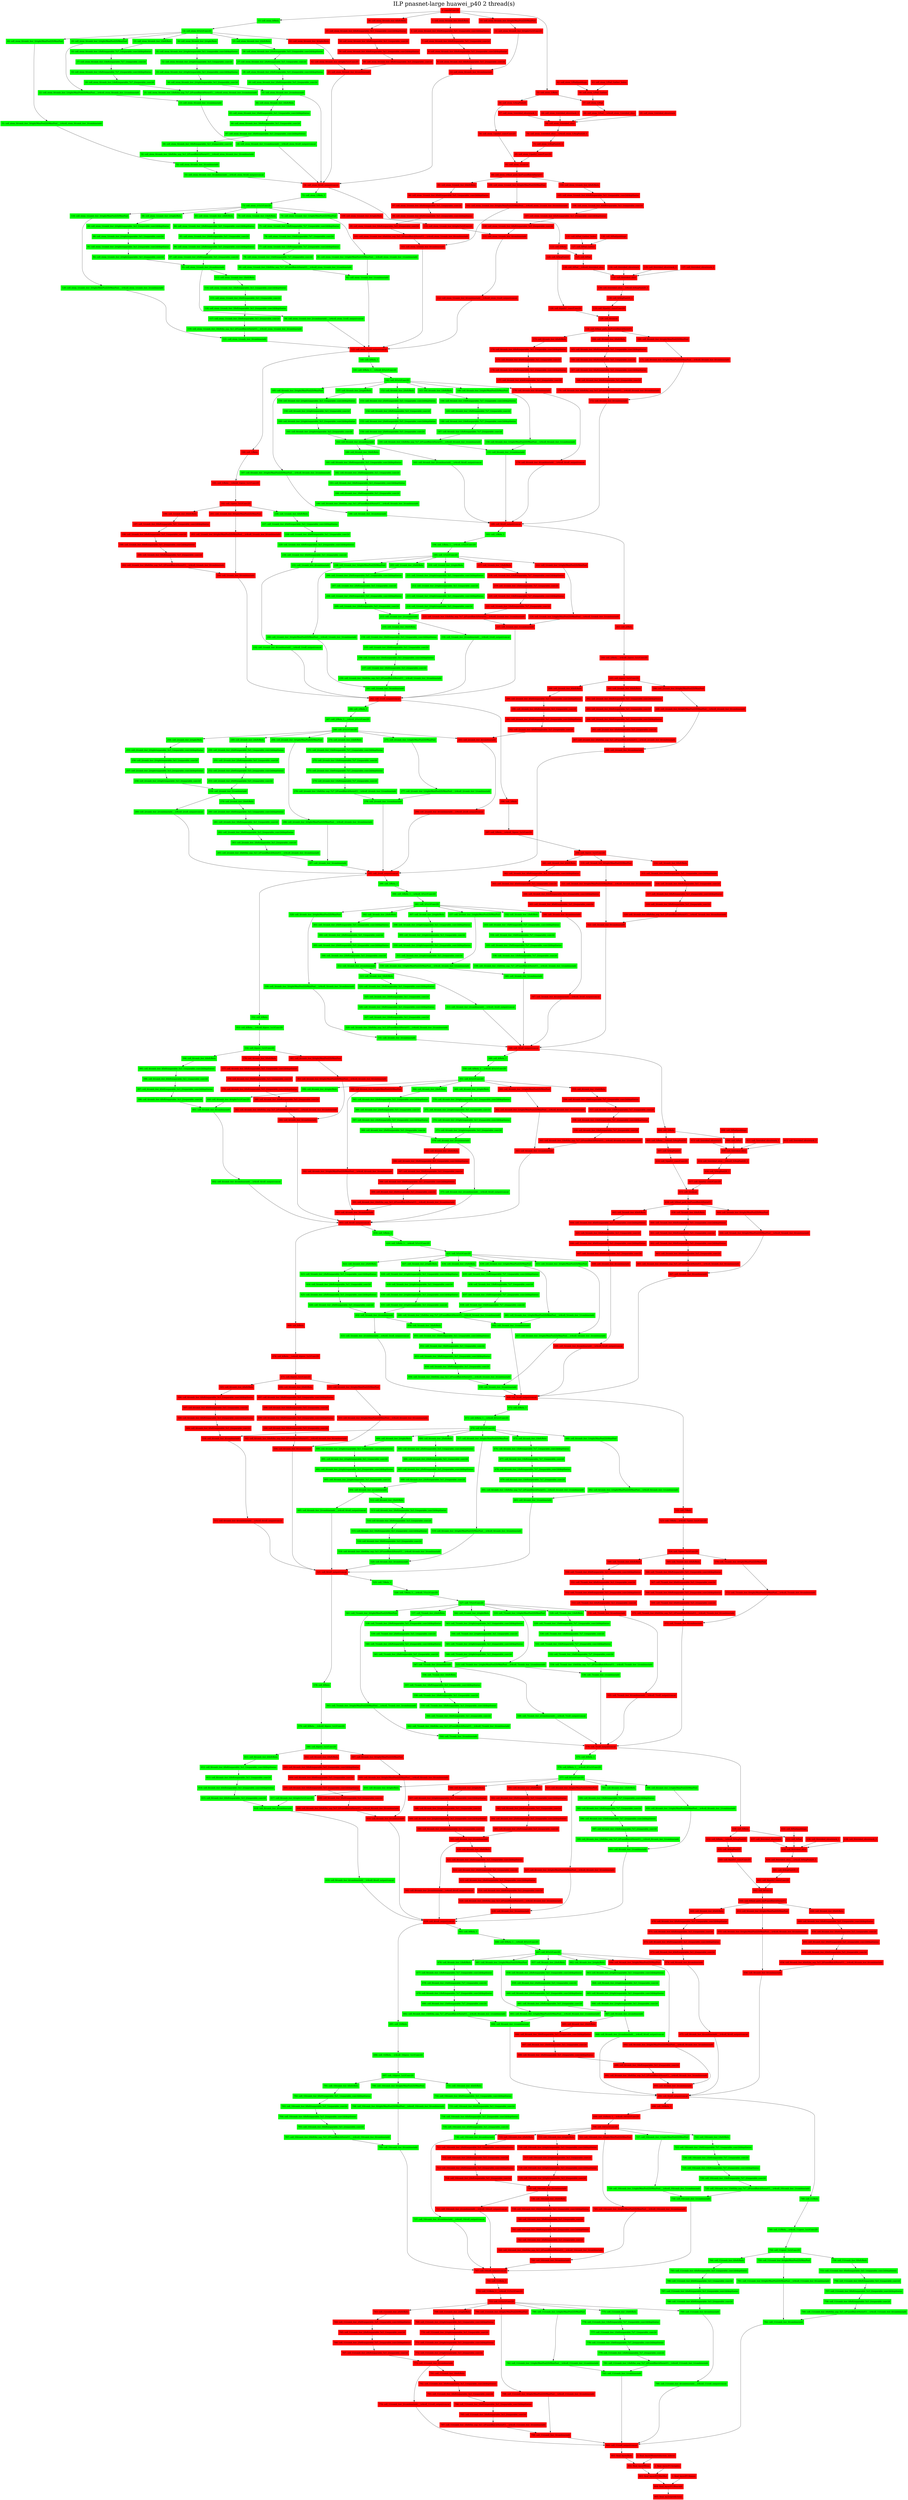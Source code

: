 digraph G {
label     = "ILP pnasnet-large huawei_p40 2 thread(s)"
    labelloc  =  t // t: Place the graph's title on top.
    fontsize  = 40 // Make title stand out by giving a large font size
    fontcolor = black"4: conv0/Conv2D"->"13: cell_stem_0/Relu";
"4: conv0/Conv2D"->"10: cell_stem_0/comb_iter_0/right/MaxPool2D/MaxPool";
"4: conv0/Conv2D"->"55: cell_stem_1/Relu";
"4: conv0/Conv2D"->"36: cell_stem_0/comb_iter_4/left/Relu";
"4: conv0/Conv2D"->"5: cell_stem_0/comb_iter_0/left/Relu";
"4: conv0/Conv2D" [shape=box,style=filled,color=red];
"55: cell_stem_1/Relu"->"57: cell_stem_1/Pad";
"55: cell_stem_1/Relu"->"56: cell_stem_1/AvgPool2D";
"55: cell_stem_1/Relu" [shape=box,style=filled,color=red];
"56: cell_stem_1/AvgPool2D"->"58: cell_stem_1/path1_conv/Conv2D";
"56: cell_stem_1/AvgPool2D" [shape=box,style=filled,color=red];
"58: cell_stem_1/path1_conv/Conv2D"->"61: cell_stem_1/concat";
"58: cell_stem_1/path1_conv/Conv2D" [shape=box,style=filled,color=red];
"62: cell_stem_1/Pad/paddings"->"59: cell_stem_1/Pad_Gather";
"62: cell_stem_1/Pad/paddings" [shape=box,style=filled,color=red];
"63: cell_stem_1/Pad_Gather_Index"->"59: cell_stem_1/Pad_Gather";
"63: cell_stem_1/Pad_Gather_Index" [shape=box,style=filled,color=red];
"59: cell_stem_1/Pad_Gather"->"57: cell_stem_1/Pad";
"59: cell_stem_1/Pad_Gather" [shape=box,style=filled,color=red];
"57: cell_stem_1/Pad"->"60: cell_stem_1/Pad___tr4cell_stem_1/strided_slice";
"57: cell_stem_1/Pad" [shape=box,style=filled,color=red];
"69: cell_stem_1/strided_slice/stack"->"64: cell_stem_1/strided_slice";
"69: cell_stem_1/strided_slice/stack" [shape=box,style=filled,color=red];
"67: cell_stem_1/strided_slice/stack_1"->"64: cell_stem_1/strided_slice";
"67: cell_stem_1/strided_slice/stack_1" [shape=box,style=filled,color=red];
"68: cell_stem_1/strided_slice/stack_2"->"64: cell_stem_1/strided_slice";
"68: cell_stem_1/strided_slice/stack_2" [shape=box,style=filled,color=red];
"60: cell_stem_1/Pad___tr4cell_stem_1/strided_slice"->"64: cell_stem_1/strided_slice";
"60: cell_stem_1/Pad___tr4cell_stem_1/strided_slice" [shape=box,style=filled,color=red];
"64: cell_stem_1/strided_slice"->"70: cell_stem_1/strided_slice___tr4cell_stem_1/AvgPool2D_1";
"64: cell_stem_1/strided_slice" [shape=box,style=filled,color=red];
"70: cell_stem_1/strided_slice___tr4cell_stem_1/AvgPool2D_1"->"71: cell_stem_1/AvgPool2D_1";
"70: cell_stem_1/strided_slice___tr4cell_stem_1/AvgPool2D_1" [shape=box,style=filled,color=red];
"71: cell_stem_1/AvgPool2D_1"->"65: cell_stem_1/path2_conv/Conv2D";
"71: cell_stem_1/AvgPool2D_1" [shape=box,style=filled,color=red];
"65: cell_stem_1/path2_conv/Conv2D"->"61: cell_stem_1/concat";
"65: cell_stem_1/path2_conv/Conv2D" [shape=box,style=filled,color=red];
"61: cell_stem_1/concat"->"66: cell_stem_1/final_path_bn/FusedBatchNormV3";
"61: cell_stem_1/concat" [shape=box,style=filled,color=red];
"66: cell_stem_1/final_path_bn/FusedBatchNormV3"->"100: cell_stem_1/comb_iter_0/right/MaxPool2D/MaxPool";
"66: cell_stem_1/final_path_bn/FusedBatchNormV3"->"95: cell_stem_1/comb_iter_0/left/Relu";
"66: cell_stem_1/final_path_bn/FusedBatchNormV3"->"104: cell_stem_1/comb_iter_4/left/Relu";
"66: cell_stem_1/final_path_bn/FusedBatchNormV3" [shape=box,style=filled,color=red];
"95: cell_stem_1/comb_iter_0/left/Relu"->"96: cell_stem_1/comb_iter_0/left/separable_5x5_1/separable_conv2d/depthwise";
"95: cell_stem_1/comb_iter_0/left/Relu" [shape=box,style=filled,color=red];
"96: cell_stem_1/comb_iter_0/left/separable_5x5_1/separable_conv2d/depthwise"->"97: cell_stem_1/comb_iter_0/left/separable_5x5_1/separable_conv2d";
"96: cell_stem_1/comb_iter_0/left/separable_5x5_1/separable_conv2d/depthwise" [shape=box,style=filled,color=red];
"97: cell_stem_1/comb_iter_0/left/separable_5x5_1/separable_conv2d"->"98: cell_stem_1/comb_iter_0/left/separable_5x5_2/separable_conv2d/depthwise";
"97: cell_stem_1/comb_iter_0/left/separable_5x5_1/separable_conv2d" [shape=box,style=filled,color=red];
"98: cell_stem_1/comb_iter_0/left/separable_5x5_2/separable_conv2d/depthwise"->"99: cell_stem_1/comb_iter_0/left/separable_5x5_2/separable_conv2d";
"98: cell_stem_1/comb_iter_0/left/separable_5x5_2/separable_conv2d/depthwise" [shape=box,style=filled,color=red];
"99: cell_stem_1/comb_iter_0/left/separable_5x5_2/separable_conv2d"->"101: cell_stem_1/comb_iter_0/left/bn_sep_5x5_2/FusedBatchNormV3___tr4cell_stem_1/comb_iter_0/combine/add";
"99: cell_stem_1/comb_iter_0/left/separable_5x5_2/separable_conv2d" [shape=box,style=filled,color=red];
"100: cell_stem_1/comb_iter_0/right/MaxPool2D/MaxPool"->"102: cell_stem_1/comb_iter_0/right/MaxPool2D/MaxPool___tr4cell_stem_1/comb_iter_0/combine/add";
"100: cell_stem_1/comb_iter_0/right/MaxPool2D/MaxPool" [shape=box,style=filled,color=red];
"101: cell_stem_1/comb_iter_0/left/bn_sep_5x5_2/FusedBatchNormV3___tr4cell_stem_1/comb_iter_0/combine/add"->"103: cell_stem_1/comb_iter_0/combine/add";
"101: cell_stem_1/comb_iter_0/left/bn_sep_5x5_2/FusedBatchNormV3___tr4cell_stem_1/comb_iter_0/combine/add" [shape=box,style=filled,color=red];
"102: cell_stem_1/comb_iter_0/right/MaxPool2D/MaxPool___tr4cell_stem_1/comb_iter_0/combine/add"->"103: cell_stem_1/comb_iter_0/combine/add";
"102: cell_stem_1/comb_iter_0/right/MaxPool2D/MaxPool___tr4cell_stem_1/comb_iter_0/combine/add" [shape=box,style=filled,color=red];
"103: cell_stem_1/comb_iter_0/combine/add"->"122: cell_stem_1/cell_output/concat";
"103: cell_stem_1/comb_iter_0/combine/add" [shape=box,style=filled,color=red];
"5: cell_stem_0/comb_iter_0/left/Relu"->"6: cell_stem_0/comb_iter_0/left/separable_5x5_1/separable_conv2d/depthwise";
"5: cell_stem_0/comb_iter_0/left/Relu" [shape=box,style=filled,color=red];
"6: cell_stem_0/comb_iter_0/left/separable_5x5_1/separable_conv2d/depthwise"->"7: cell_stem_0/comb_iter_0/left/separable_5x5_1/separable_conv2d";
"6: cell_stem_0/comb_iter_0/left/separable_5x5_1/separable_conv2d/depthwise" [shape=box,style=filled,color=red];
"7: cell_stem_0/comb_iter_0/left/separable_5x5_1/separable_conv2d"->"8: cell_stem_0/comb_iter_0/left/separable_5x5_2/separable_conv2d/depthwise";
"7: cell_stem_0/comb_iter_0/left/separable_5x5_1/separable_conv2d" [shape=box,style=filled,color=red];
"8: cell_stem_0/comb_iter_0/left/separable_5x5_2/separable_conv2d/depthwise"->"9: cell_stem_0/comb_iter_0/left/separable_5x5_2/separable_conv2d";
"8: cell_stem_0/comb_iter_0/left/separable_5x5_2/separable_conv2d/depthwise" [shape=box,style=filled,color=red];
"9: cell_stem_0/comb_iter_0/left/separable_5x5_2/separable_conv2d"->"12: cell_stem_0/comb_iter_0/combine/add";
"9: cell_stem_0/comb_iter_0/left/separable_5x5_2/separable_conv2d" [shape=box,style=filled,color=red];
"10: cell_stem_0/comb_iter_0/right/MaxPool2D/MaxPool"->"11: cell_stem_0/comb_iter_0/right/1x1/Conv2D";
"10: cell_stem_0/comb_iter_0/right/MaxPool2D/MaxPool" [shape=box,style=filled,color=red];
"11: cell_stem_0/comb_iter_0/right/1x1/Conv2D"->"12: cell_stem_0/comb_iter_0/combine/add";
"11: cell_stem_0/comb_iter_0/right/1x1/Conv2D" [shape=box,style=filled,color=red];
"12: cell_stem_0/comb_iter_0/combine/add"->"54: cell_stem_0/cell_output/concat";
"12: cell_stem_0/comb_iter_0/combine/add" [shape=box,style=filled,color=red];
"13: cell_stem_0/Relu"->"14: cell_stem_0/1x1/Conv2D";
"13: cell_stem_0/Relu" [shape=box,style=filled,color=green];
"14: cell_stem_0/1x1/Conv2D"->"30: cell_stem_0/comb_iter_2/right/Relu";
"14: cell_stem_0/1x1/Conv2D"->"20: cell_stem_0/comb_iter_1/right/MaxPool2D/MaxPool";
"14: cell_stem_0/1x1/Conv2D"->"15: cell_stem_0/comb_iter_1/left/Relu";
"14: cell_stem_0/1x1/Conv2D"->"49: cell_stem_0/comb_iter_3/right/MaxPool2D/MaxPool";
"14: cell_stem_0/1x1/Conv2D"->"41: cell_stem_0/comb_iter_4/right/Relu";
"14: cell_stem_0/1x1/Conv2D"->"25: cell_stem_0/comb_iter_2/left/Relu";
"14: cell_stem_0/1x1/Conv2D" [shape=box,style=filled,color=green];
"15: cell_stem_0/comb_iter_1/left/Relu"->"16: cell_stem_0/comb_iter_1/left/separable_7x7_1/separable_conv2d/depthwise";
"15: cell_stem_0/comb_iter_1/left/Relu" [shape=box,style=filled,color=green];
"16: cell_stem_0/comb_iter_1/left/separable_7x7_1/separable_conv2d/depthwise"->"17: cell_stem_0/comb_iter_1/left/separable_7x7_1/separable_conv2d";
"16: cell_stem_0/comb_iter_1/left/separable_7x7_1/separable_conv2d/depthwise" [shape=box,style=filled,color=green];
"17: cell_stem_0/comb_iter_1/left/separable_7x7_1/separable_conv2d"->"18: cell_stem_0/comb_iter_1/left/separable_7x7_2/separable_conv2d/depthwise";
"17: cell_stem_0/comb_iter_1/left/separable_7x7_1/separable_conv2d" [shape=box,style=filled,color=green];
"18: cell_stem_0/comb_iter_1/left/separable_7x7_2/separable_conv2d/depthwise"->"19: cell_stem_0/comb_iter_1/left/separable_7x7_2/separable_conv2d";
"18: cell_stem_0/comb_iter_1/left/separable_7x7_2/separable_conv2d/depthwise" [shape=box,style=filled,color=green];
"19: cell_stem_0/comb_iter_1/left/separable_7x7_2/separable_conv2d"->"21: cell_stem_0/comb_iter_1/left/bn_sep_7x7_2/FusedBatchNormV3___tr4cell_stem_0/comb_iter_1/combine/add";
"19: cell_stem_0/comb_iter_1/left/separable_7x7_2/separable_conv2d" [shape=box,style=filled,color=green];
"20: cell_stem_0/comb_iter_1/right/MaxPool2D/MaxPool"->"22: cell_stem_0/comb_iter_1/right/MaxPool2D/MaxPool___tr4cell_stem_0/comb_iter_1/combine/add";
"20: cell_stem_0/comb_iter_1/right/MaxPool2D/MaxPool" [shape=box,style=filled,color=green];
"21: cell_stem_0/comb_iter_1/left/bn_sep_7x7_2/FusedBatchNormV3___tr4cell_stem_0/comb_iter_1/combine/add"->"23: cell_stem_0/comb_iter_1/combine/add";
"21: cell_stem_0/comb_iter_1/left/bn_sep_7x7_2/FusedBatchNormV3___tr4cell_stem_0/comb_iter_1/combine/add" [shape=box,style=filled,color=green];
"22: cell_stem_0/comb_iter_1/right/MaxPool2D/MaxPool___tr4cell_stem_0/comb_iter_1/combine/add"->"23: cell_stem_0/comb_iter_1/combine/add";
"22: cell_stem_0/comb_iter_1/right/MaxPool2D/MaxPool___tr4cell_stem_0/comb_iter_1/combine/add" [shape=box,style=filled,color=green];
"23: cell_stem_0/comb_iter_1/combine/add"->"24: cell_stem_0/comb_iter_1/combine/add___tr4cell_stem_0/cell_output/concat";
"23: cell_stem_0/comb_iter_1/combine/add" [shape=box,style=filled,color=green];
"25: cell_stem_0/comb_iter_2/left/Relu"->"26: cell_stem_0/comb_iter_2/left/separable_5x5_1/separable_conv2d/depthwise";
"25: cell_stem_0/comb_iter_2/left/Relu" [shape=box,style=filled,color=green];
"26: cell_stem_0/comb_iter_2/left/separable_5x5_1/separable_conv2d/depthwise"->"27: cell_stem_0/comb_iter_2/left/separable_5x5_1/separable_conv2d";
"26: cell_stem_0/comb_iter_2/left/separable_5x5_1/separable_conv2d/depthwise" [shape=box,style=filled,color=green];
"27: cell_stem_0/comb_iter_2/left/separable_5x5_1/separable_conv2d"->"28: cell_stem_0/comb_iter_2/left/separable_5x5_2/separable_conv2d/depthwise";
"27: cell_stem_0/comb_iter_2/left/separable_5x5_1/separable_conv2d" [shape=box,style=filled,color=green];
"28: cell_stem_0/comb_iter_2/left/separable_5x5_2/separable_conv2d/depthwise"->"29: cell_stem_0/comb_iter_2/left/separable_5x5_2/separable_conv2d";
"28: cell_stem_0/comb_iter_2/left/separable_5x5_2/separable_conv2d/depthwise" [shape=box,style=filled,color=green];
"29: cell_stem_0/comb_iter_2/left/separable_5x5_2/separable_conv2d"->"35: cell_stem_0/comb_iter_2/combine/add";
"29: cell_stem_0/comb_iter_2/left/separable_5x5_2/separable_conv2d" [shape=box,style=filled,color=green];
"30: cell_stem_0/comb_iter_2/right/Relu"->"31: cell_stem_0/comb_iter_2/right/separable_3x3_1/separable_conv2d/depthwise";
"30: cell_stem_0/comb_iter_2/right/Relu" [shape=box,style=filled,color=green];
"31: cell_stem_0/comb_iter_2/right/separable_3x3_1/separable_conv2d/depthwise"->"32: cell_stem_0/comb_iter_2/right/separable_3x3_1/separable_conv2d";
"31: cell_stem_0/comb_iter_2/right/separable_3x3_1/separable_conv2d/depthwise" [shape=box,style=filled,color=green];
"32: cell_stem_0/comb_iter_2/right/separable_3x3_1/separable_conv2d"->"33: cell_stem_0/comb_iter_2/right/separable_3x3_2/separable_conv2d/depthwise";
"32: cell_stem_0/comb_iter_2/right/separable_3x3_1/separable_conv2d" [shape=box,style=filled,color=green];
"33: cell_stem_0/comb_iter_2/right/separable_3x3_2/separable_conv2d/depthwise"->"34: cell_stem_0/comb_iter_2/right/separable_3x3_2/separable_conv2d";
"33: cell_stem_0/comb_iter_2/right/separable_3x3_2/separable_conv2d/depthwise" [shape=box,style=filled,color=green];
"34: cell_stem_0/comb_iter_2/right/separable_3x3_2/separable_conv2d"->"35: cell_stem_0/comb_iter_2/combine/add";
"34: cell_stem_0/comb_iter_2/right/separable_3x3_2/separable_conv2d" [shape=box,style=filled,color=green];
"35: cell_stem_0/comb_iter_2/combine/add"->"54: cell_stem_0/cell_output/concat";
"35: cell_stem_0/comb_iter_2/combine/add"->"44: cell_stem_0/comb_iter_3/left/Relu";
"35: cell_stem_0/comb_iter_2/combine/add" [shape=box,style=filled,color=green];
"44: cell_stem_0/comb_iter_3/left/Relu"->"45: cell_stem_0/comb_iter_3/left/separable_3x3_1/separable_conv2d/depthwise";
"44: cell_stem_0/comb_iter_3/left/Relu" [shape=box,style=filled,color=green];
"45: cell_stem_0/comb_iter_3/left/separable_3x3_1/separable_conv2d/depthwise"->"46: cell_stem_0/comb_iter_3/left/separable_3x3_1/separable_conv2d";
"45: cell_stem_0/comb_iter_3/left/separable_3x3_1/separable_conv2d/depthwise" [shape=box,style=filled,color=green];
"46: cell_stem_0/comb_iter_3/left/separable_3x3_1/separable_conv2d"->"47: cell_stem_0/comb_iter_3/left/separable_3x3_2/separable_conv2d/depthwise";
"46: cell_stem_0/comb_iter_3/left/separable_3x3_1/separable_conv2d" [shape=box,style=filled,color=green];
"47: cell_stem_0/comb_iter_3/left/separable_3x3_2/separable_conv2d/depthwise"->"48: cell_stem_0/comb_iter_3/left/separable_3x3_2/separable_conv2d";
"47: cell_stem_0/comb_iter_3/left/separable_3x3_2/separable_conv2d/depthwise" [shape=box,style=filled,color=green];
"48: cell_stem_0/comb_iter_3/left/separable_3x3_2/separable_conv2d"->"50: cell_stem_0/comb_iter_3/left/bn_sep_3x3_2/FusedBatchNormV3___tr4cell_stem_0/comb_iter_3/combine/add";
"48: cell_stem_0/comb_iter_3/left/separable_3x3_2/separable_conv2d" [shape=box,style=filled,color=green];
"49: cell_stem_0/comb_iter_3/right/MaxPool2D/MaxPool"->"51: cell_stem_0/comb_iter_3/right/MaxPool2D/MaxPool___tr4cell_stem_0/comb_iter_3/combine/add";
"49: cell_stem_0/comb_iter_3/right/MaxPool2D/MaxPool" [shape=box,style=filled,color=green];
"50: cell_stem_0/comb_iter_3/left/bn_sep_3x3_2/FusedBatchNormV3___tr4cell_stem_0/comb_iter_3/combine/add"->"52: cell_stem_0/comb_iter_3/combine/add";
"50: cell_stem_0/comb_iter_3/left/bn_sep_3x3_2/FusedBatchNormV3___tr4cell_stem_0/comb_iter_3/combine/add" [shape=box,style=filled,color=green];
"51: cell_stem_0/comb_iter_3/right/MaxPool2D/MaxPool___tr4cell_stem_0/comb_iter_3/combine/add"->"52: cell_stem_0/comb_iter_3/combine/add";
"51: cell_stem_0/comb_iter_3/right/MaxPool2D/MaxPool___tr4cell_stem_0/comb_iter_3/combine/add" [shape=box,style=filled,color=green];
"52: cell_stem_0/comb_iter_3/combine/add"->"53: cell_stem_0/comb_iter_3/combine/add___tr4cell_stem_0/cell_output/concat";
"52: cell_stem_0/comb_iter_3/combine/add" [shape=box,style=filled,color=green];
"36: cell_stem_0/comb_iter_4/left/Relu"->"37: cell_stem_0/comb_iter_4/left/separable_3x3_1/separable_conv2d/depthwise";
"36: cell_stem_0/comb_iter_4/left/Relu" [shape=box,style=filled,color=red];
"37: cell_stem_0/comb_iter_4/left/separable_3x3_1/separable_conv2d/depthwise"->"38: cell_stem_0/comb_iter_4/left/separable_3x3_1/separable_conv2d";
"37: cell_stem_0/comb_iter_4/left/separable_3x3_1/separable_conv2d/depthwise" [shape=box,style=filled,color=red];
"38: cell_stem_0/comb_iter_4/left/separable_3x3_1/separable_conv2d"->"39: cell_stem_0/comb_iter_4/left/separable_3x3_2/separable_conv2d/depthwise";
"38: cell_stem_0/comb_iter_4/left/separable_3x3_1/separable_conv2d" [shape=box,style=filled,color=red];
"39: cell_stem_0/comb_iter_4/left/separable_3x3_2/separable_conv2d/depthwise"->"40: cell_stem_0/comb_iter_4/left/separable_3x3_2/separable_conv2d";
"39: cell_stem_0/comb_iter_4/left/separable_3x3_2/separable_conv2d/depthwise" [shape=box,style=filled,color=red];
"40: cell_stem_0/comb_iter_4/left/separable_3x3_2/separable_conv2d"->"43: cell_stem_0/comb_iter_4/combine/add";
"40: cell_stem_0/comb_iter_4/left/separable_3x3_2/separable_conv2d" [shape=box,style=filled,color=red];
"41: cell_stem_0/comb_iter_4/right/Relu"->"42: cell_stem_0/comb_iter_4/right/1x1/Conv2D";
"41: cell_stem_0/comb_iter_4/right/Relu" [shape=box,style=filled,color=red];
"42: cell_stem_0/comb_iter_4/right/1x1/Conv2D"->"43: cell_stem_0/comb_iter_4/combine/add";
"42: cell_stem_0/comb_iter_4/right/1x1/Conv2D" [shape=box,style=filled,color=red];
"43: cell_stem_0/comb_iter_4/combine/add"->"54: cell_stem_0/cell_output/concat";
"43: cell_stem_0/comb_iter_4/combine/add" [shape=box,style=filled,color=red];
"24: cell_stem_0/comb_iter_1/combine/add___tr4cell_stem_0/cell_output/concat"->"54: cell_stem_0/cell_output/concat";
"24: cell_stem_0/comb_iter_1/combine/add___tr4cell_stem_0/cell_output/concat" [shape=box,style=filled,color=green];
"53: cell_stem_0/comb_iter_3/combine/add___tr4cell_stem_0/cell_output/concat"->"54: cell_stem_0/cell_output/concat";
"53: cell_stem_0/comb_iter_3/combine/add___tr4cell_stem_0/cell_output/concat" [shape=box,style=filled,color=green];
"54: cell_stem_0/cell_output/concat"->"72: cell_stem_1/Relu_1";
"54: cell_stem_0/cell_output/concat"->"123: cell_0/Relu";
"54: cell_stem_0/cell_output/concat" [shape=box,style=filled,color=red];
"72: cell_stem_1/Relu_1"->"73: cell_stem_1/1x1/Conv2D";
"72: cell_stem_1/Relu_1" [shape=box,style=filled,color=green];
"73: cell_stem_1/1x1/Conv2D"->"83: cell_stem_1/comb_iter_2/left/Relu";
"73: cell_stem_1/1x1/Conv2D"->"118: cell_stem_1/comb_iter_3/right/MaxPool2D/MaxPool";
"73: cell_stem_1/1x1/Conv2D"->"109: cell_stem_1/comb_iter_4/right/Relu";
"73: cell_stem_1/1x1/Conv2D"->"79: cell_stem_1/comb_iter_1/right/MaxPool2D/MaxPool";
"73: cell_stem_1/1x1/Conv2D"->"88: cell_stem_1/comb_iter_2/right/Relu";
"73: cell_stem_1/1x1/Conv2D"->"74: cell_stem_1/comb_iter_1/left/Relu";
"73: cell_stem_1/1x1/Conv2D" [shape=box,style=filled,color=green];
"74: cell_stem_1/comb_iter_1/left/Relu"->"75: cell_stem_1/comb_iter_1/left/separable_7x7_1/separable_conv2d/depthwise";
"74: cell_stem_1/comb_iter_1/left/Relu" [shape=box,style=filled,color=green];
"75: cell_stem_1/comb_iter_1/left/separable_7x7_1/separable_conv2d/depthwise"->"76: cell_stem_1/comb_iter_1/left/separable_7x7_1/separable_conv2d";
"75: cell_stem_1/comb_iter_1/left/separable_7x7_1/separable_conv2d/depthwise" [shape=box,style=filled,color=green];
"76: cell_stem_1/comb_iter_1/left/separable_7x7_1/separable_conv2d"->"77: cell_stem_1/comb_iter_1/left/separable_7x7_2/separable_conv2d/depthwise";
"76: cell_stem_1/comb_iter_1/left/separable_7x7_1/separable_conv2d" [shape=box,style=filled,color=green];
"77: cell_stem_1/comb_iter_1/left/separable_7x7_2/separable_conv2d/depthwise"->"78: cell_stem_1/comb_iter_1/left/separable_7x7_2/separable_conv2d";
"77: cell_stem_1/comb_iter_1/left/separable_7x7_2/separable_conv2d/depthwise" [shape=box,style=filled,color=green];
"78: cell_stem_1/comb_iter_1/left/separable_7x7_2/separable_conv2d"->"80: cell_stem_1/comb_iter_1/left/bn_sep_7x7_2/FusedBatchNormV3___tr4cell_stem_1/comb_iter_1/combine/add";
"78: cell_stem_1/comb_iter_1/left/separable_7x7_2/separable_conv2d" [shape=box,style=filled,color=green];
"79: cell_stem_1/comb_iter_1/right/MaxPool2D/MaxPool"->"81: cell_stem_1/comb_iter_1/right/MaxPool2D/MaxPool___tr4cell_stem_1/comb_iter_1/combine/add";
"79: cell_stem_1/comb_iter_1/right/MaxPool2D/MaxPool" [shape=box,style=filled,color=green];
"80: cell_stem_1/comb_iter_1/left/bn_sep_7x7_2/FusedBatchNormV3___tr4cell_stem_1/comb_iter_1/combine/add"->"82: cell_stem_1/comb_iter_1/combine/add";
"80: cell_stem_1/comb_iter_1/left/bn_sep_7x7_2/FusedBatchNormV3___tr4cell_stem_1/comb_iter_1/combine/add" [shape=box,style=filled,color=green];
"81: cell_stem_1/comb_iter_1/right/MaxPool2D/MaxPool___tr4cell_stem_1/comb_iter_1/combine/add"->"82: cell_stem_1/comb_iter_1/combine/add";
"81: cell_stem_1/comb_iter_1/right/MaxPool2D/MaxPool___tr4cell_stem_1/comb_iter_1/combine/add" [shape=box,style=filled,color=green];
"82: cell_stem_1/comb_iter_1/combine/add"->"122: cell_stem_1/cell_output/concat";
"82: cell_stem_1/comb_iter_1/combine/add" [shape=box,style=filled,color=green];
"83: cell_stem_1/comb_iter_2/left/Relu"->"84: cell_stem_1/comb_iter_2/left/separable_5x5_1/separable_conv2d/depthwise";
"83: cell_stem_1/comb_iter_2/left/Relu" [shape=box,style=filled,color=green];
"84: cell_stem_1/comb_iter_2/left/separable_5x5_1/separable_conv2d/depthwise"->"85: cell_stem_1/comb_iter_2/left/separable_5x5_1/separable_conv2d";
"84: cell_stem_1/comb_iter_2/left/separable_5x5_1/separable_conv2d/depthwise" [shape=box,style=filled,color=green];
"85: cell_stem_1/comb_iter_2/left/separable_5x5_1/separable_conv2d"->"86: cell_stem_1/comb_iter_2/left/separable_5x5_2/separable_conv2d/depthwise";
"85: cell_stem_1/comb_iter_2/left/separable_5x5_1/separable_conv2d" [shape=box,style=filled,color=green];
"86: cell_stem_1/comb_iter_2/left/separable_5x5_2/separable_conv2d/depthwise"->"87: cell_stem_1/comb_iter_2/left/separable_5x5_2/separable_conv2d";
"86: cell_stem_1/comb_iter_2/left/separable_5x5_2/separable_conv2d/depthwise" [shape=box,style=filled,color=green];
"87: cell_stem_1/comb_iter_2/left/separable_5x5_2/separable_conv2d"->"93: cell_stem_1/comb_iter_2/combine/add";
"87: cell_stem_1/comb_iter_2/left/separable_5x5_2/separable_conv2d" [shape=box,style=filled,color=green];
"88: cell_stem_1/comb_iter_2/right/Relu"->"89: cell_stem_1/comb_iter_2/right/separable_3x3_1/separable_conv2d/depthwise";
"88: cell_stem_1/comb_iter_2/right/Relu" [shape=box,style=filled,color=green];
"89: cell_stem_1/comb_iter_2/right/separable_3x3_1/separable_conv2d/depthwise"->"90: cell_stem_1/comb_iter_2/right/separable_3x3_1/separable_conv2d";
"89: cell_stem_1/comb_iter_2/right/separable_3x3_1/separable_conv2d/depthwise" [shape=box,style=filled,color=green];
"90: cell_stem_1/comb_iter_2/right/separable_3x3_1/separable_conv2d"->"91: cell_stem_1/comb_iter_2/right/separable_3x3_2/separable_conv2d/depthwise";
"90: cell_stem_1/comb_iter_2/right/separable_3x3_1/separable_conv2d" [shape=box,style=filled,color=green];
"91: cell_stem_1/comb_iter_2/right/separable_3x3_2/separable_conv2d/depthwise"->"92: cell_stem_1/comb_iter_2/right/separable_3x3_2/separable_conv2d";
"91: cell_stem_1/comb_iter_2/right/separable_3x3_2/separable_conv2d/depthwise" [shape=box,style=filled,color=green];
"92: cell_stem_1/comb_iter_2/right/separable_3x3_2/separable_conv2d"->"93: cell_stem_1/comb_iter_2/combine/add";
"92: cell_stem_1/comb_iter_2/right/separable_3x3_2/separable_conv2d" [shape=box,style=filled,color=green];
"93: cell_stem_1/comb_iter_2/combine/add"->"113: cell_stem_1/comb_iter_3/left/Relu";
"93: cell_stem_1/comb_iter_2/combine/add"->"94: cell_stem_1/comb_iter_2/combine/add___tr4cell_stem_1/cell_output/concat";
"93: cell_stem_1/comb_iter_2/combine/add" [shape=box,style=filled,color=green];
"113: cell_stem_1/comb_iter_3/left/Relu"->"114: cell_stem_1/comb_iter_3/left/separable_3x3_1/separable_conv2d/depthwise";
"113: cell_stem_1/comb_iter_3/left/Relu" [shape=box,style=filled,color=green];
"114: cell_stem_1/comb_iter_3/left/separable_3x3_1/separable_conv2d/depthwise"->"115: cell_stem_1/comb_iter_3/left/separable_3x3_1/separable_conv2d";
"114: cell_stem_1/comb_iter_3/left/separable_3x3_1/separable_conv2d/depthwise" [shape=box,style=filled,color=green];
"115: cell_stem_1/comb_iter_3/left/separable_3x3_1/separable_conv2d"->"116: cell_stem_1/comb_iter_3/left/separable_3x3_2/separable_conv2d/depthwise";
"115: cell_stem_1/comb_iter_3/left/separable_3x3_1/separable_conv2d" [shape=box,style=filled,color=green];
"116: cell_stem_1/comb_iter_3/left/separable_3x3_2/separable_conv2d/depthwise"->"117: cell_stem_1/comb_iter_3/left/separable_3x3_2/separable_conv2d";
"116: cell_stem_1/comb_iter_3/left/separable_3x3_2/separable_conv2d/depthwise" [shape=box,style=filled,color=green];
"117: cell_stem_1/comb_iter_3/left/separable_3x3_2/separable_conv2d"->"119: cell_stem_1/comb_iter_3/left/bn_sep_3x3_2/FusedBatchNormV3___tr4cell_stem_1/comb_iter_3/combine/add";
"117: cell_stem_1/comb_iter_3/left/separable_3x3_2/separable_conv2d" [shape=box,style=filled,color=green];
"118: cell_stem_1/comb_iter_3/right/MaxPool2D/MaxPool"->"120: cell_stem_1/comb_iter_3/right/MaxPool2D/MaxPool___tr4cell_stem_1/comb_iter_3/combine/add";
"118: cell_stem_1/comb_iter_3/right/MaxPool2D/MaxPool" [shape=box,style=filled,color=green];
"119: cell_stem_1/comb_iter_3/left/bn_sep_3x3_2/FusedBatchNormV3___tr4cell_stem_1/comb_iter_3/combine/add"->"121: cell_stem_1/comb_iter_3/combine/add";
"119: cell_stem_1/comb_iter_3/left/bn_sep_3x3_2/FusedBatchNormV3___tr4cell_stem_1/comb_iter_3/combine/add" [shape=box,style=filled,color=green];
"120: cell_stem_1/comb_iter_3/right/MaxPool2D/MaxPool___tr4cell_stem_1/comb_iter_3/combine/add"->"121: cell_stem_1/comb_iter_3/combine/add";
"120: cell_stem_1/comb_iter_3/right/MaxPool2D/MaxPool___tr4cell_stem_1/comb_iter_3/combine/add" [shape=box,style=filled,color=green];
"121: cell_stem_1/comb_iter_3/combine/add"->"122: cell_stem_1/cell_output/concat";
"121: cell_stem_1/comb_iter_3/combine/add" [shape=box,style=filled,color=green];
"104: cell_stem_1/comb_iter_4/left/Relu"->"105: cell_stem_1/comb_iter_4/left/separable_3x3_1/separable_conv2d/depthwise";
"104: cell_stem_1/comb_iter_4/left/Relu" [shape=box,style=filled,color=red];
"105: cell_stem_1/comb_iter_4/left/separable_3x3_1/separable_conv2d/depthwise"->"106: cell_stem_1/comb_iter_4/left/separable_3x3_1/separable_conv2d";
"105: cell_stem_1/comb_iter_4/left/separable_3x3_1/separable_conv2d/depthwise" [shape=box,style=filled,color=red];
"106: cell_stem_1/comb_iter_4/left/separable_3x3_1/separable_conv2d"->"107: cell_stem_1/comb_iter_4/left/separable_3x3_2/separable_conv2d/depthwise";
"106: cell_stem_1/comb_iter_4/left/separable_3x3_1/separable_conv2d" [shape=box,style=filled,color=red];
"107: cell_stem_1/comb_iter_4/left/separable_3x3_2/separable_conv2d/depthwise"->"108: cell_stem_1/comb_iter_4/left/separable_3x3_2/separable_conv2d";
"107: cell_stem_1/comb_iter_4/left/separable_3x3_2/separable_conv2d/depthwise" [shape=box,style=filled,color=red];
"108: cell_stem_1/comb_iter_4/left/separable_3x3_2/separable_conv2d"->"111: cell_stem_1/comb_iter_4/combine/add";
"108: cell_stem_1/comb_iter_4/left/separable_3x3_2/separable_conv2d" [shape=box,style=filled,color=red];
"109: cell_stem_1/comb_iter_4/right/Relu"->"110: cell_stem_1/comb_iter_4/right/1x1/Conv2D";
"109: cell_stem_1/comb_iter_4/right/Relu" [shape=box,style=filled,color=red];
"110: cell_stem_1/comb_iter_4/right/1x1/Conv2D"->"111: cell_stem_1/comb_iter_4/combine/add";
"110: cell_stem_1/comb_iter_4/right/1x1/Conv2D" [shape=box,style=filled,color=red];
"111: cell_stem_1/comb_iter_4/combine/add"->"112: cell_stem_1/comb_iter_4/combine/add___tr4cell_stem_1/cell_output/concat";
"111: cell_stem_1/comb_iter_4/combine/add" [shape=box,style=filled,color=red];
"94: cell_stem_1/comb_iter_2/combine/add___tr4cell_stem_1/cell_output/concat"->"122: cell_stem_1/cell_output/concat";
"94: cell_stem_1/comb_iter_2/combine/add___tr4cell_stem_1/cell_output/concat" [shape=box,style=filled,color=green];
"112: cell_stem_1/comb_iter_4/combine/add___tr4cell_stem_1/cell_output/concat"->"122: cell_stem_1/cell_output/concat";
"112: cell_stem_1/comb_iter_4/combine/add___tr4cell_stem_1/cell_output/concat" [shape=box,style=filled,color=red];
"122: cell_stem_1/cell_output/concat"->"190: cell_1/Relu";
"122: cell_stem_1/cell_output/concat"->"140: cell_0/Relu_1";
"122: cell_stem_1/cell_output/concat" [shape=box,style=filled,color=red];
"190: cell_1/Relu"->"191: cell_1/Relu___tr4cell_1/prev_1x1/Conv2D";
"190: cell_1/Relu" [shape=box,style=filled,color=red];
"191: cell_1/Relu___tr4cell_1/prev_1x1/Conv2D"->"192: cell_1/prev_1x1/Conv2D";
"191: cell_1/Relu___tr4cell_1/prev_1x1/Conv2D" [shape=box,style=filled,color=red];
"192: cell_1/prev_1x1/Conv2D"->"196: cell_1/comb_iter_0/left/Relu";
"192: cell_1/prev_1x1/Conv2D"->"201: cell_1/comb_iter_0/right/MaxPool2D/MaxPool";
"192: cell_1/prev_1x1/Conv2D"->"226: cell_1/comb_iter_4/left/Relu";
"192: cell_1/prev_1x1/Conv2D" [shape=box,style=filled,color=red];
"196: cell_1/comb_iter_0/left/Relu"->"197: cell_1/comb_iter_0/left/separable_5x5_1/separable_conv2d/depthwise";
"196: cell_1/comb_iter_0/left/Relu" [shape=box,style=filled,color=red];
"197: cell_1/comb_iter_0/left/separable_5x5_1/separable_conv2d/depthwise"->"198: cell_1/comb_iter_0/left/separable_5x5_1/separable_conv2d";
"197: cell_1/comb_iter_0/left/separable_5x5_1/separable_conv2d/depthwise" [shape=box,style=filled,color=red];
"198: cell_1/comb_iter_0/left/separable_5x5_1/separable_conv2d"->"199: cell_1/comb_iter_0/left/separable_5x5_2/separable_conv2d/depthwise";
"198: cell_1/comb_iter_0/left/separable_5x5_1/separable_conv2d" [shape=box,style=filled,color=red];
"199: cell_1/comb_iter_0/left/separable_5x5_2/separable_conv2d/depthwise"->"200: cell_1/comb_iter_0/left/separable_5x5_2/separable_conv2d";
"199: cell_1/comb_iter_0/left/separable_5x5_2/separable_conv2d/depthwise" [shape=box,style=filled,color=red];
"200: cell_1/comb_iter_0/left/separable_5x5_2/separable_conv2d"->"202: cell_1/comb_iter_0/left/bn_sep_5x5_2/FusedBatchNormV3___tr4cell_1/comb_iter_0/combine/add";
"200: cell_1/comb_iter_0/left/separable_5x5_2/separable_conv2d" [shape=box,style=filled,color=red];
"201: cell_1/comb_iter_0/right/MaxPool2D/MaxPool"->"203: cell_1/comb_iter_0/right/MaxPool2D/MaxPool___tr4cell_1/comb_iter_0/combine/add";
"201: cell_1/comb_iter_0/right/MaxPool2D/MaxPool" [shape=box,style=filled,color=red];
"202: cell_1/comb_iter_0/left/bn_sep_5x5_2/FusedBatchNormV3___tr4cell_1/comb_iter_0/combine/add"->"204: cell_1/comb_iter_0/combine/add";
"202: cell_1/comb_iter_0/left/bn_sep_5x5_2/FusedBatchNormV3___tr4cell_1/comb_iter_0/combine/add" [shape=box,style=filled,color=red];
"203: cell_1/comb_iter_0/right/MaxPool2D/MaxPool___tr4cell_1/comb_iter_0/combine/add"->"204: cell_1/comb_iter_0/combine/add";
"203: cell_1/comb_iter_0/right/MaxPool2D/MaxPool___tr4cell_1/comb_iter_0/combine/add" [shape=box,style=filled,color=red];
"204: cell_1/comb_iter_0/combine/add"->"242: cell_1/cell_output/concat";
"204: cell_1/comb_iter_0/combine/add" [shape=box,style=filled,color=red];
"123: cell_0/Relu"->"124: cell_0/AvgPool2D";
"123: cell_0/Relu"->"125: cell_0/Pad";
"123: cell_0/Relu" [shape=box,style=filled,color=red];
"124: cell_0/AvgPool2D"->"126: cell_0/path1_conv/Conv2D";
"124: cell_0/AvgPool2D" [shape=box,style=filled,color=red];
"126: cell_0/path1_conv/Conv2D"->"129: cell_0/concat";
"126: cell_0/path1_conv/Conv2D" [shape=box,style=filled,color=red];
"130: cell_0/Pad/paddings"->"127: cell_0/Pad_Gather";
"130: cell_0/Pad/paddings" [shape=box,style=filled,color=red];
"131: cell_0/Pad_Gather_Index"->"127: cell_0/Pad_Gather";
"131: cell_0/Pad_Gather_Index" [shape=box,style=filled,color=red];
"127: cell_0/Pad_Gather"->"125: cell_0/Pad";
"127: cell_0/Pad_Gather" [shape=box,style=filled,color=red];
"125: cell_0/Pad"->"128: cell_0/Pad___tr4cell_0/strided_slice";
"125: cell_0/Pad" [shape=box,style=filled,color=red];
"136: cell_0/strided_slice/stack"->"132: cell_0/strided_slice";
"136: cell_0/strided_slice/stack" [shape=box,style=filled,color=red];
"135: cell_0/strided_slice/stack_1"->"132: cell_0/strided_slice";
"135: cell_0/strided_slice/stack_1" [shape=box,style=filled,color=red];
"137: cell_0/strided_slice/stack_2"->"132: cell_0/strided_slice";
"137: cell_0/strided_slice/stack_2" [shape=box,style=filled,color=red];
"128: cell_0/Pad___tr4cell_0/strided_slice"->"132: cell_0/strided_slice";
"128: cell_0/Pad___tr4cell_0/strided_slice" [shape=box,style=filled,color=red];
"132: cell_0/strided_slice"->"138: cell_0/strided_slice___tr4cell_0/AvgPool2D_1";
"132: cell_0/strided_slice" [shape=box,style=filled,color=red];
"138: cell_0/strided_slice___tr4cell_0/AvgPool2D_1"->"139: cell_0/AvgPool2D_1";
"138: cell_0/strided_slice___tr4cell_0/AvgPool2D_1" [shape=box,style=filled,color=red];
"139: cell_0/AvgPool2D_1"->"133: cell_0/path2_conv/Conv2D";
"139: cell_0/AvgPool2D_1" [shape=box,style=filled,color=red];
"133: cell_0/path2_conv/Conv2D"->"129: cell_0/concat";
"133: cell_0/path2_conv/Conv2D" [shape=box,style=filled,color=red];
"129: cell_0/concat"->"134: cell_0/final_path_bn/FusedBatchNormV3";
"129: cell_0/concat" [shape=box,style=filled,color=red];
"134: cell_0/final_path_bn/FusedBatchNormV3"->"169: cell_0/comb_iter_0/right/MaxPool2D/MaxPool";
"134: cell_0/final_path_bn/FusedBatchNormV3"->"173: cell_0/comb_iter_4/left/Relu";
"134: cell_0/final_path_bn/FusedBatchNormV3"->"164: cell_0/comb_iter_0/left/Relu";
"134: cell_0/final_path_bn/FusedBatchNormV3" [shape=box,style=filled,color=red];
"164: cell_0/comb_iter_0/left/Relu"->"165: cell_0/comb_iter_0/left/separable_5x5_1/separable_conv2d/depthwise";
"164: cell_0/comb_iter_0/left/Relu" [shape=box,style=filled,color=red];
"165: cell_0/comb_iter_0/left/separable_5x5_1/separable_conv2d/depthwise"->"166: cell_0/comb_iter_0/left/separable_5x5_1/separable_conv2d";
"165: cell_0/comb_iter_0/left/separable_5x5_1/separable_conv2d/depthwise" [shape=box,style=filled,color=red];
"166: cell_0/comb_iter_0/left/separable_5x5_1/separable_conv2d"->"167: cell_0/comb_iter_0/left/separable_5x5_2/separable_conv2d/depthwise";
"166: cell_0/comb_iter_0/left/separable_5x5_1/separable_conv2d" [shape=box,style=filled,color=red];
"167: cell_0/comb_iter_0/left/separable_5x5_2/separable_conv2d/depthwise"->"168: cell_0/comb_iter_0/left/separable_5x5_2/separable_conv2d";
"167: cell_0/comb_iter_0/left/separable_5x5_2/separable_conv2d/depthwise" [shape=box,style=filled,color=red];
"168: cell_0/comb_iter_0/left/separable_5x5_2/separable_conv2d"->"170: cell_0/comb_iter_0/left/bn_sep_5x5_2/FusedBatchNormV3___tr4cell_0/comb_iter_0/combine/add";
"168: cell_0/comb_iter_0/left/separable_5x5_2/separable_conv2d" [shape=box,style=filled,color=red];
"169: cell_0/comb_iter_0/right/MaxPool2D/MaxPool"->"171: cell_0/comb_iter_0/right/MaxPool2D/MaxPool___tr4cell_0/comb_iter_0/combine/add";
"169: cell_0/comb_iter_0/right/MaxPool2D/MaxPool" [shape=box,style=filled,color=red];
"170: cell_0/comb_iter_0/left/bn_sep_5x5_2/FusedBatchNormV3___tr4cell_0/comb_iter_0/combine/add"->"172: cell_0/comb_iter_0/combine/add";
"170: cell_0/comb_iter_0/left/bn_sep_5x5_2/FusedBatchNormV3___tr4cell_0/comb_iter_0/combine/add" [shape=box,style=filled,color=red];
"171: cell_0/comb_iter_0/right/MaxPool2D/MaxPool___tr4cell_0/comb_iter_0/combine/add"->"172: cell_0/comb_iter_0/combine/add";
"171: cell_0/comb_iter_0/right/MaxPool2D/MaxPool___tr4cell_0/comb_iter_0/combine/add" [shape=box,style=filled,color=red];
"172: cell_0/comb_iter_0/combine/add"->"189: cell_0/cell_output/concat";
"172: cell_0/comb_iter_0/combine/add" [shape=box,style=filled,color=red];
"140: cell_0/Relu_1"->"141: cell_0/Relu_1___tr4cell_0/1x1/Conv2D";
"140: cell_0/Relu_1" [shape=box,style=filled,color=green];
"141: cell_0/Relu_1___tr4cell_0/1x1/Conv2D"->"142: cell_0/1x1/Conv2D";
"141: cell_0/Relu_1___tr4cell_0/1x1/Conv2D" [shape=box,style=filled,color=green];
"142: cell_0/1x1/Conv2D"->"185: cell_0/comb_iter_3/right/MaxPool2D/MaxPool";
"142: cell_0/1x1/Conv2D"->"148: cell_0/comb_iter_1/right/MaxPool2D/MaxPool";
"142: cell_0/1x1/Conv2D"->"178: cell_0/comb_iter_4/combine/add";
"142: cell_0/1x1/Conv2D"->"157: cell_0/comb_iter_2/right/Relu";
"142: cell_0/1x1/Conv2D"->"152: cell_0/comb_iter_2/left/Relu";
"142: cell_0/1x1/Conv2D"->"143: cell_0/comb_iter_1/left/Relu";
"142: cell_0/1x1/Conv2D" [shape=box,style=filled,color=green];
"143: cell_0/comb_iter_1/left/Relu"->"144: cell_0/comb_iter_1/left/separable_7x7_1/separable_conv2d/depthwise";
"143: cell_0/comb_iter_1/left/Relu" [shape=box,style=filled,color=green];
"144: cell_0/comb_iter_1/left/separable_7x7_1/separable_conv2d/depthwise"->"145: cell_0/comb_iter_1/left/separable_7x7_1/separable_conv2d";
"144: cell_0/comb_iter_1/left/separable_7x7_1/separable_conv2d/depthwise" [shape=box,style=filled,color=green];
"145: cell_0/comb_iter_1/left/separable_7x7_1/separable_conv2d"->"146: cell_0/comb_iter_1/left/separable_7x7_2/separable_conv2d/depthwise";
"145: cell_0/comb_iter_1/left/separable_7x7_1/separable_conv2d" [shape=box,style=filled,color=green];
"146: cell_0/comb_iter_1/left/separable_7x7_2/separable_conv2d/depthwise"->"147: cell_0/comb_iter_1/left/separable_7x7_2/separable_conv2d";
"146: cell_0/comb_iter_1/left/separable_7x7_2/separable_conv2d/depthwise" [shape=box,style=filled,color=green];
"147: cell_0/comb_iter_1/left/separable_7x7_2/separable_conv2d"->"149: cell_0/comb_iter_1/left/bn_sep_7x7_2/FusedBatchNormV3___tr4cell_0/comb_iter_1/combine/add";
"147: cell_0/comb_iter_1/left/separable_7x7_2/separable_conv2d" [shape=box,style=filled,color=green];
"148: cell_0/comb_iter_1/right/MaxPool2D/MaxPool"->"150: cell_0/comb_iter_1/right/MaxPool2D/MaxPool___tr4cell_0/comb_iter_1/combine/add";
"148: cell_0/comb_iter_1/right/MaxPool2D/MaxPool" [shape=box,style=filled,color=green];
"149: cell_0/comb_iter_1/left/bn_sep_7x7_2/FusedBatchNormV3___tr4cell_0/comb_iter_1/combine/add"->"151: cell_0/comb_iter_1/combine/add";
"149: cell_0/comb_iter_1/left/bn_sep_7x7_2/FusedBatchNormV3___tr4cell_0/comb_iter_1/combine/add" [shape=box,style=filled,color=green];
"150: cell_0/comb_iter_1/right/MaxPool2D/MaxPool___tr4cell_0/comb_iter_1/combine/add"->"151: cell_0/comb_iter_1/combine/add";
"150: cell_0/comb_iter_1/right/MaxPool2D/MaxPool___tr4cell_0/comb_iter_1/combine/add" [shape=box,style=filled,color=green];
"151: cell_0/comb_iter_1/combine/add"->"189: cell_0/cell_output/concat";
"151: cell_0/comb_iter_1/combine/add" [shape=box,style=filled,color=green];
"152: cell_0/comb_iter_2/left/Relu"->"153: cell_0/comb_iter_2/left/separable_5x5_1/separable_conv2d/depthwise";
"152: cell_0/comb_iter_2/left/Relu" [shape=box,style=filled,color=green];
"153: cell_0/comb_iter_2/left/separable_5x5_1/separable_conv2d/depthwise"->"154: cell_0/comb_iter_2/left/separable_5x5_1/separable_conv2d";
"153: cell_0/comb_iter_2/left/separable_5x5_1/separable_conv2d/depthwise" [shape=box,style=filled,color=green];
"154: cell_0/comb_iter_2/left/separable_5x5_1/separable_conv2d"->"155: cell_0/comb_iter_2/left/separable_5x5_2/separable_conv2d/depthwise";
"154: cell_0/comb_iter_2/left/separable_5x5_1/separable_conv2d" [shape=box,style=filled,color=green];
"155: cell_0/comb_iter_2/left/separable_5x5_2/separable_conv2d/depthwise"->"156: cell_0/comb_iter_2/left/separable_5x5_2/separable_conv2d";
"155: cell_0/comb_iter_2/left/separable_5x5_2/separable_conv2d/depthwise" [shape=box,style=filled,color=green];
"156: cell_0/comb_iter_2/left/separable_5x5_2/separable_conv2d"->"162: cell_0/comb_iter_2/combine/add";
"156: cell_0/comb_iter_2/left/separable_5x5_2/separable_conv2d" [shape=box,style=filled,color=green];
"157: cell_0/comb_iter_2/right/Relu"->"158: cell_0/comb_iter_2/right/separable_3x3_1/separable_conv2d/depthwise";
"157: cell_0/comb_iter_2/right/Relu" [shape=box,style=filled,color=green];
"158: cell_0/comb_iter_2/right/separable_3x3_1/separable_conv2d/depthwise"->"159: cell_0/comb_iter_2/right/separable_3x3_1/separable_conv2d";
"158: cell_0/comb_iter_2/right/separable_3x3_1/separable_conv2d/depthwise" [shape=box,style=filled,color=green];
"159: cell_0/comb_iter_2/right/separable_3x3_1/separable_conv2d"->"160: cell_0/comb_iter_2/right/separable_3x3_2/separable_conv2d/depthwise";
"159: cell_0/comb_iter_2/right/separable_3x3_1/separable_conv2d" [shape=box,style=filled,color=green];
"160: cell_0/comb_iter_2/right/separable_3x3_2/separable_conv2d/depthwise"->"161: cell_0/comb_iter_2/right/separable_3x3_2/separable_conv2d";
"160: cell_0/comb_iter_2/right/separable_3x3_2/separable_conv2d/depthwise" [shape=box,style=filled,color=green];
"161: cell_0/comb_iter_2/right/separable_3x3_2/separable_conv2d"->"162: cell_0/comb_iter_2/combine/add";
"161: cell_0/comb_iter_2/right/separable_3x3_2/separable_conv2d" [shape=box,style=filled,color=green];
"162: cell_0/comb_iter_2/combine/add"->"180: cell_0/comb_iter_3/left/Relu";
"162: cell_0/comb_iter_2/combine/add"->"163: cell_0/comb_iter_2/combine/add___tr4cell_0/cell_output/concat";
"162: cell_0/comb_iter_2/combine/add" [shape=box,style=filled,color=green];
"180: cell_0/comb_iter_3/left/Relu"->"181: cell_0/comb_iter_3/left/separable_3x3_1/separable_conv2d/depthwise";
"180: cell_0/comb_iter_3/left/Relu" [shape=box,style=filled,color=green];
"181: cell_0/comb_iter_3/left/separable_3x3_1/separable_conv2d/depthwise"->"182: cell_0/comb_iter_3/left/separable_3x3_1/separable_conv2d";
"181: cell_0/comb_iter_3/left/separable_3x3_1/separable_conv2d/depthwise" [shape=box,style=filled,color=green];
"182: cell_0/comb_iter_3/left/separable_3x3_1/separable_conv2d"->"183: cell_0/comb_iter_3/left/separable_3x3_2/separable_conv2d/depthwise";
"182: cell_0/comb_iter_3/left/separable_3x3_1/separable_conv2d" [shape=box,style=filled,color=green];
"183: cell_0/comb_iter_3/left/separable_3x3_2/separable_conv2d/depthwise"->"184: cell_0/comb_iter_3/left/separable_3x3_2/separable_conv2d";
"183: cell_0/comb_iter_3/left/separable_3x3_2/separable_conv2d/depthwise" [shape=box,style=filled,color=green];
"184: cell_0/comb_iter_3/left/separable_3x3_2/separable_conv2d"->"186: cell_0/comb_iter_3/left/bn_sep_3x3_2/FusedBatchNormV3___tr4cell_0/comb_iter_3/combine/add";
"184: cell_0/comb_iter_3/left/separable_3x3_2/separable_conv2d" [shape=box,style=filled,color=green];
"185: cell_0/comb_iter_3/right/MaxPool2D/MaxPool"->"187: cell_0/comb_iter_3/right/MaxPool2D/MaxPool___tr4cell_0/comb_iter_3/combine/add";
"185: cell_0/comb_iter_3/right/MaxPool2D/MaxPool" [shape=box,style=filled,color=green];
"186: cell_0/comb_iter_3/left/bn_sep_3x3_2/FusedBatchNormV3___tr4cell_0/comb_iter_3/combine/add"->"188: cell_0/comb_iter_3/combine/add";
"186: cell_0/comb_iter_3/left/bn_sep_3x3_2/FusedBatchNormV3___tr4cell_0/comb_iter_3/combine/add" [shape=box,style=filled,color=green];
"187: cell_0/comb_iter_3/right/MaxPool2D/MaxPool___tr4cell_0/comb_iter_3/combine/add"->"188: cell_0/comb_iter_3/combine/add";
"187: cell_0/comb_iter_3/right/MaxPool2D/MaxPool___tr4cell_0/comb_iter_3/combine/add" [shape=box,style=filled,color=green];
"188: cell_0/comb_iter_3/combine/add"->"189: cell_0/cell_output/concat";
"188: cell_0/comb_iter_3/combine/add" [shape=box,style=filled,color=green];
"173: cell_0/comb_iter_4/left/Relu"->"174: cell_0/comb_iter_4/left/separable_3x3_1/separable_conv2d/depthwise";
"173: cell_0/comb_iter_4/left/Relu" [shape=box,style=filled,color=red];
"174: cell_0/comb_iter_4/left/separable_3x3_1/separable_conv2d/depthwise"->"175: cell_0/comb_iter_4/left/separable_3x3_1/separable_conv2d";
"174: cell_0/comb_iter_4/left/separable_3x3_1/separable_conv2d/depthwise" [shape=box,style=filled,color=red];
"175: cell_0/comb_iter_4/left/separable_3x3_1/separable_conv2d"->"176: cell_0/comb_iter_4/left/separable_3x3_2/separable_conv2d/depthwise";
"175: cell_0/comb_iter_4/left/separable_3x3_1/separable_conv2d" [shape=box,style=filled,color=red];
"176: cell_0/comb_iter_4/left/separable_3x3_2/separable_conv2d/depthwise"->"177: cell_0/comb_iter_4/left/separable_3x3_2/separable_conv2d";
"176: cell_0/comb_iter_4/left/separable_3x3_2/separable_conv2d/depthwise" [shape=box,style=filled,color=red];
"177: cell_0/comb_iter_4/left/separable_3x3_2/separable_conv2d"->"178: cell_0/comb_iter_4/combine/add";
"177: cell_0/comb_iter_4/left/separable_3x3_2/separable_conv2d" [shape=box,style=filled,color=red];
"178: cell_0/comb_iter_4/combine/add"->"179: cell_0/comb_iter_4/combine/add___tr4cell_0/cell_output/concat";
"178: cell_0/comb_iter_4/combine/add" [shape=box,style=filled,color=red];
"163: cell_0/comb_iter_2/combine/add___tr4cell_0/cell_output/concat"->"189: cell_0/cell_output/concat";
"163: cell_0/comb_iter_2/combine/add___tr4cell_0/cell_output/concat" [shape=box,style=filled,color=green];
"179: cell_0/comb_iter_4/combine/add___tr4cell_0/cell_output/concat"->"189: cell_0/cell_output/concat";
"179: cell_0/comb_iter_4/combine/add___tr4cell_0/cell_output/concat" [shape=box,style=filled,color=red];
"189: cell_0/cell_output/concat"->"243: cell_2/Relu";
"189: cell_0/cell_output/concat"->"193: cell_1/Relu_1";
"189: cell_0/cell_output/concat" [shape=box,style=filled,color=red];
"193: cell_1/Relu_1"->"194: cell_1/Relu_1___tr4cell_1/1x1/Conv2D";
"193: cell_1/Relu_1" [shape=box,style=filled,color=green];
"194: cell_1/Relu_1___tr4cell_1/1x1/Conv2D"->"195: cell_1/1x1/Conv2D";
"194: cell_1/Relu_1___tr4cell_1/1x1/Conv2D" [shape=box,style=filled,color=green];
"195: cell_1/1x1/Conv2D"->"238: cell_1/comb_iter_3/right/MaxPool2D/MaxPool";
"195: cell_1/1x1/Conv2D"->"222: cell_1/comb_iter_1/right/MaxPool2D/MaxPool";
"195: cell_1/1x1/Conv2D"->"210: cell_1/comb_iter_2/right/Relu";
"195: cell_1/1x1/Conv2D"->"205: cell_1/comb_iter_2/left/Relu";
"195: cell_1/1x1/Conv2D"->"231: cell_1/comb_iter_4/combine/add";
"195: cell_1/1x1/Conv2D"->"217: cell_1/comb_iter_1/left/Relu";
"195: cell_1/1x1/Conv2D" [shape=box,style=filled,color=green];
"217: cell_1/comb_iter_1/left/Relu"->"218: cell_1/comb_iter_1/left/separable_7x7_1/separable_conv2d/depthwise";
"217: cell_1/comb_iter_1/left/Relu" [shape=box,style=filled,color=red];
"218: cell_1/comb_iter_1/left/separable_7x7_1/separable_conv2d/depthwise"->"219: cell_1/comb_iter_1/left/separable_7x7_1/separable_conv2d";
"218: cell_1/comb_iter_1/left/separable_7x7_1/separable_conv2d/depthwise" [shape=box,style=filled,color=red];
"219: cell_1/comb_iter_1/left/separable_7x7_1/separable_conv2d"->"220: cell_1/comb_iter_1/left/separable_7x7_2/separable_conv2d/depthwise";
"219: cell_1/comb_iter_1/left/separable_7x7_1/separable_conv2d" [shape=box,style=filled,color=red];
"220: cell_1/comb_iter_1/left/separable_7x7_2/separable_conv2d/depthwise"->"221: cell_1/comb_iter_1/left/separable_7x7_2/separable_conv2d";
"220: cell_1/comb_iter_1/left/separable_7x7_2/separable_conv2d/depthwise" [shape=box,style=filled,color=red];
"221: cell_1/comb_iter_1/left/separable_7x7_2/separable_conv2d"->"223: cell_1/comb_iter_1/left/bn_sep_7x7_2/FusedBatchNormV3___tr4cell_1/comb_iter_1/combine/add";
"221: cell_1/comb_iter_1/left/separable_7x7_2/separable_conv2d" [shape=box,style=filled,color=red];
"222: cell_1/comb_iter_1/right/MaxPool2D/MaxPool"->"224: cell_1/comb_iter_1/right/MaxPool2D/MaxPool___tr4cell_1/comb_iter_1/combine/add";
"222: cell_1/comb_iter_1/right/MaxPool2D/MaxPool" [shape=box,style=filled,color=red];
"223: cell_1/comb_iter_1/left/bn_sep_7x7_2/FusedBatchNormV3___tr4cell_1/comb_iter_1/combine/add"->"225: cell_1/comb_iter_1/combine/add";
"223: cell_1/comb_iter_1/left/bn_sep_7x7_2/FusedBatchNormV3___tr4cell_1/comb_iter_1/combine/add" [shape=box,style=filled,color=red];
"224: cell_1/comb_iter_1/right/MaxPool2D/MaxPool___tr4cell_1/comb_iter_1/combine/add"->"225: cell_1/comb_iter_1/combine/add";
"224: cell_1/comb_iter_1/right/MaxPool2D/MaxPool___tr4cell_1/comb_iter_1/combine/add" [shape=box,style=filled,color=red];
"225: cell_1/comb_iter_1/combine/add"->"242: cell_1/cell_output/concat";
"225: cell_1/comb_iter_1/combine/add" [shape=box,style=filled,color=red];
"205: cell_1/comb_iter_2/left/Relu"->"206: cell_1/comb_iter_2/left/separable_5x5_1/separable_conv2d/depthwise";
"205: cell_1/comb_iter_2/left/Relu" [shape=box,style=filled,color=green];
"206: cell_1/comb_iter_2/left/separable_5x5_1/separable_conv2d/depthwise"->"207: cell_1/comb_iter_2/left/separable_5x5_1/separable_conv2d";
"206: cell_1/comb_iter_2/left/separable_5x5_1/separable_conv2d/depthwise" [shape=box,style=filled,color=green];
"207: cell_1/comb_iter_2/left/separable_5x5_1/separable_conv2d"->"208: cell_1/comb_iter_2/left/separable_5x5_2/separable_conv2d/depthwise";
"207: cell_1/comb_iter_2/left/separable_5x5_1/separable_conv2d" [shape=box,style=filled,color=green];
"208: cell_1/comb_iter_2/left/separable_5x5_2/separable_conv2d/depthwise"->"209: cell_1/comb_iter_2/left/separable_5x5_2/separable_conv2d";
"208: cell_1/comb_iter_2/left/separable_5x5_2/separable_conv2d/depthwise" [shape=box,style=filled,color=green];
"209: cell_1/comb_iter_2/left/separable_5x5_2/separable_conv2d"->"215: cell_1/comb_iter_2/combine/add";
"209: cell_1/comb_iter_2/left/separable_5x5_2/separable_conv2d" [shape=box,style=filled,color=green];
"210: cell_1/comb_iter_2/right/Relu"->"211: cell_1/comb_iter_2/right/separable_3x3_1/separable_conv2d/depthwise";
"210: cell_1/comb_iter_2/right/Relu" [shape=box,style=filled,color=green];
"211: cell_1/comb_iter_2/right/separable_3x3_1/separable_conv2d/depthwise"->"212: cell_1/comb_iter_2/right/separable_3x3_1/separable_conv2d";
"211: cell_1/comb_iter_2/right/separable_3x3_1/separable_conv2d/depthwise" [shape=box,style=filled,color=green];
"212: cell_1/comb_iter_2/right/separable_3x3_1/separable_conv2d"->"213: cell_1/comb_iter_2/right/separable_3x3_2/separable_conv2d/depthwise";
"212: cell_1/comb_iter_2/right/separable_3x3_1/separable_conv2d" [shape=box,style=filled,color=green];
"213: cell_1/comb_iter_2/right/separable_3x3_2/separable_conv2d/depthwise"->"214: cell_1/comb_iter_2/right/separable_3x3_2/separable_conv2d";
"213: cell_1/comb_iter_2/right/separable_3x3_2/separable_conv2d/depthwise" [shape=box,style=filled,color=green];
"214: cell_1/comb_iter_2/right/separable_3x3_2/separable_conv2d"->"215: cell_1/comb_iter_2/combine/add";
"214: cell_1/comb_iter_2/right/separable_3x3_2/separable_conv2d" [shape=box,style=filled,color=green];
"215: cell_1/comb_iter_2/combine/add"->"233: cell_1/comb_iter_3/left/Relu";
"215: cell_1/comb_iter_2/combine/add"->"216: cell_1/comb_iter_2/combine/add___tr4cell_1/cell_output/concat";
"215: cell_1/comb_iter_2/combine/add" [shape=box,style=filled,color=green];
"233: cell_1/comb_iter_3/left/Relu"->"234: cell_1/comb_iter_3/left/separable_3x3_1/separable_conv2d/depthwise";
"233: cell_1/comb_iter_3/left/Relu" [shape=box,style=filled,color=green];
"234: cell_1/comb_iter_3/left/separable_3x3_1/separable_conv2d/depthwise"->"235: cell_1/comb_iter_3/left/separable_3x3_1/separable_conv2d";
"234: cell_1/comb_iter_3/left/separable_3x3_1/separable_conv2d/depthwise" [shape=box,style=filled,color=green];
"235: cell_1/comb_iter_3/left/separable_3x3_1/separable_conv2d"->"236: cell_1/comb_iter_3/left/separable_3x3_2/separable_conv2d/depthwise";
"235: cell_1/comb_iter_3/left/separable_3x3_1/separable_conv2d" [shape=box,style=filled,color=green];
"236: cell_1/comb_iter_3/left/separable_3x3_2/separable_conv2d/depthwise"->"237: cell_1/comb_iter_3/left/separable_3x3_2/separable_conv2d";
"236: cell_1/comb_iter_3/left/separable_3x3_2/separable_conv2d/depthwise" [shape=box,style=filled,color=green];
"237: cell_1/comb_iter_3/left/separable_3x3_2/separable_conv2d"->"239: cell_1/comb_iter_3/left/bn_sep_3x3_2/FusedBatchNormV3___tr4cell_1/comb_iter_3/combine/add";
"237: cell_1/comb_iter_3/left/separable_3x3_2/separable_conv2d" [shape=box,style=filled,color=green];
"238: cell_1/comb_iter_3/right/MaxPool2D/MaxPool"->"240: cell_1/comb_iter_3/right/MaxPool2D/MaxPool___tr4cell_1/comb_iter_3/combine/add";
"238: cell_1/comb_iter_3/right/MaxPool2D/MaxPool" [shape=box,style=filled,color=green];
"239: cell_1/comb_iter_3/left/bn_sep_3x3_2/FusedBatchNormV3___tr4cell_1/comb_iter_3/combine/add"->"241: cell_1/comb_iter_3/combine/add";
"239: cell_1/comb_iter_3/left/bn_sep_3x3_2/FusedBatchNormV3___tr4cell_1/comb_iter_3/combine/add" [shape=box,style=filled,color=green];
"240: cell_1/comb_iter_3/right/MaxPool2D/MaxPool___tr4cell_1/comb_iter_3/combine/add"->"241: cell_1/comb_iter_3/combine/add";
"240: cell_1/comb_iter_3/right/MaxPool2D/MaxPool___tr4cell_1/comb_iter_3/combine/add" [shape=box,style=filled,color=green];
"241: cell_1/comb_iter_3/combine/add"->"242: cell_1/cell_output/concat";
"241: cell_1/comb_iter_3/combine/add" [shape=box,style=filled,color=green];
"226: cell_1/comb_iter_4/left/Relu"->"227: cell_1/comb_iter_4/left/separable_3x3_1/separable_conv2d/depthwise";
"226: cell_1/comb_iter_4/left/Relu" [shape=box,style=filled,color=green];
"227: cell_1/comb_iter_4/left/separable_3x3_1/separable_conv2d/depthwise"->"228: cell_1/comb_iter_4/left/separable_3x3_1/separable_conv2d";
"227: cell_1/comb_iter_4/left/separable_3x3_1/separable_conv2d/depthwise" [shape=box,style=filled,color=green];
"228: cell_1/comb_iter_4/left/separable_3x3_1/separable_conv2d"->"229: cell_1/comb_iter_4/left/separable_3x3_2/separable_conv2d/depthwise";
"228: cell_1/comb_iter_4/left/separable_3x3_1/separable_conv2d" [shape=box,style=filled,color=green];
"229: cell_1/comb_iter_4/left/separable_3x3_2/separable_conv2d/depthwise"->"230: cell_1/comb_iter_4/left/separable_3x3_2/separable_conv2d";
"229: cell_1/comb_iter_4/left/separable_3x3_2/separable_conv2d/depthwise" [shape=box,style=filled,color=green];
"230: cell_1/comb_iter_4/left/separable_3x3_2/separable_conv2d"->"231: cell_1/comb_iter_4/combine/add";
"230: cell_1/comb_iter_4/left/separable_3x3_2/separable_conv2d" [shape=box,style=filled,color=green];
"231: cell_1/comb_iter_4/combine/add"->"232: cell_1/comb_iter_4/combine/add___tr4cell_1/cell_output/concat";
"231: cell_1/comb_iter_4/combine/add" [shape=box,style=filled,color=green];
"216: cell_1/comb_iter_2/combine/add___tr4cell_1/cell_output/concat"->"242: cell_1/cell_output/concat";
"216: cell_1/comb_iter_2/combine/add___tr4cell_1/cell_output/concat" [shape=box,style=filled,color=green];
"232: cell_1/comb_iter_4/combine/add___tr4cell_1/cell_output/concat"->"242: cell_1/cell_output/concat";
"232: cell_1/comb_iter_4/combine/add___tr4cell_1/cell_output/concat" [shape=box,style=filled,color=green];
"242: cell_1/cell_output/concat"->"296: cell_3/Relu";
"242: cell_1/cell_output/concat"->"246: cell_2/Relu_1";
"242: cell_1/cell_output/concat" [shape=box,style=filled,color=red];
"296: cell_3/Relu"->"297: cell_3/Relu___tr4cell_3/prev_1x1/Conv2D";
"296: cell_3/Relu" [shape=box,style=filled,color=red];
"297: cell_3/Relu___tr4cell_3/prev_1x1/Conv2D"->"298: cell_3/prev_1x1/Conv2D";
"297: cell_3/Relu___tr4cell_3/prev_1x1/Conv2D" [shape=box,style=filled,color=red];
"298: cell_3/prev_1x1/Conv2D"->"319: cell_3/comb_iter_0/right/MaxPool2D/MaxPool";
"298: cell_3/prev_1x1/Conv2D"->"314: cell_3/comb_iter_0/left/Relu";
"298: cell_3/prev_1x1/Conv2D"->"341: cell_3/comb_iter_4/left/Relu";
"298: cell_3/prev_1x1/Conv2D" [shape=box,style=filled,color=red];
"314: cell_3/comb_iter_0/left/Relu"->"315: cell_3/comb_iter_0/left/separable_5x5_1/separable_conv2d/depthwise";
"314: cell_3/comb_iter_0/left/Relu" [shape=box,style=filled,color=red];
"315: cell_3/comb_iter_0/left/separable_5x5_1/separable_conv2d/depthwise"->"316: cell_3/comb_iter_0/left/separable_5x5_1/separable_conv2d";
"315: cell_3/comb_iter_0/left/separable_5x5_1/separable_conv2d/depthwise" [shape=box,style=filled,color=red];
"316: cell_3/comb_iter_0/left/separable_5x5_1/separable_conv2d"->"317: cell_3/comb_iter_0/left/separable_5x5_2/separable_conv2d/depthwise";
"316: cell_3/comb_iter_0/left/separable_5x5_1/separable_conv2d" [shape=box,style=filled,color=red];
"317: cell_3/comb_iter_0/left/separable_5x5_2/separable_conv2d/depthwise"->"318: cell_3/comb_iter_0/left/separable_5x5_2/separable_conv2d";
"317: cell_3/comb_iter_0/left/separable_5x5_2/separable_conv2d/depthwise" [shape=box,style=filled,color=red];
"318: cell_3/comb_iter_0/left/separable_5x5_2/separable_conv2d"->"320: cell_3/comb_iter_0/left/bn_sep_5x5_2/FusedBatchNormV3___tr4cell_3/comb_iter_0/combine/add";
"318: cell_3/comb_iter_0/left/separable_5x5_2/separable_conv2d" [shape=box,style=filled,color=red];
"319: cell_3/comb_iter_0/right/MaxPool2D/MaxPool"->"321: cell_3/comb_iter_0/right/MaxPool2D/MaxPool___tr4cell_3/comb_iter_0/combine/add";
"319: cell_3/comb_iter_0/right/MaxPool2D/MaxPool" [shape=box,style=filled,color=red];
"320: cell_3/comb_iter_0/left/bn_sep_5x5_2/FusedBatchNormV3___tr4cell_3/comb_iter_0/combine/add"->"322: cell_3/comb_iter_0/combine/add";
"320: cell_3/comb_iter_0/left/bn_sep_5x5_2/FusedBatchNormV3___tr4cell_3/comb_iter_0/combine/add" [shape=box,style=filled,color=red];
"321: cell_3/comb_iter_0/right/MaxPool2D/MaxPool___tr4cell_3/comb_iter_0/combine/add"->"322: cell_3/comb_iter_0/combine/add";
"321: cell_3/comb_iter_0/right/MaxPool2D/MaxPool___tr4cell_3/comb_iter_0/combine/add" [shape=box,style=filled,color=red];
"322: cell_3/comb_iter_0/combine/add"->"348: cell_3/cell_output/concat";
"322: cell_3/comb_iter_0/combine/add" [shape=box,style=filled,color=red];
"243: cell_2/Relu"->"244: cell_2/Relu___tr4cell_2/prev_1x1/Conv2D";
"243: cell_2/Relu" [shape=box,style=filled,color=red];
"244: cell_2/Relu___tr4cell_2/prev_1x1/Conv2D"->"245: cell_2/prev_1x1/Conv2D";
"244: cell_2/Relu___tr4cell_2/prev_1x1/Conv2D" [shape=box,style=filled,color=red];
"245: cell_2/prev_1x1/Conv2D"->"288: cell_2/comb_iter_4/left/Relu";
"245: cell_2/prev_1x1/Conv2D"->"261: cell_2/comb_iter_0/left/Relu";
"245: cell_2/prev_1x1/Conv2D"->"266: cell_2/comb_iter_0/right/MaxPool2D/MaxPool";
"245: cell_2/prev_1x1/Conv2D" [shape=box,style=filled,color=red];
"261: cell_2/comb_iter_0/left/Relu"->"262: cell_2/comb_iter_0/left/separable_5x5_1/separable_conv2d/depthwise";
"261: cell_2/comb_iter_0/left/Relu" [shape=box,style=filled,color=red];
"262: cell_2/comb_iter_0/left/separable_5x5_1/separable_conv2d/depthwise"->"263: cell_2/comb_iter_0/left/separable_5x5_1/separable_conv2d";
"262: cell_2/comb_iter_0/left/separable_5x5_1/separable_conv2d/depthwise" [shape=box,style=filled,color=red];
"263: cell_2/comb_iter_0/left/separable_5x5_1/separable_conv2d"->"264: cell_2/comb_iter_0/left/separable_5x5_2/separable_conv2d/depthwise";
"263: cell_2/comb_iter_0/left/separable_5x5_1/separable_conv2d" [shape=box,style=filled,color=red];
"264: cell_2/comb_iter_0/left/separable_5x5_2/separable_conv2d/depthwise"->"265: cell_2/comb_iter_0/left/separable_5x5_2/separable_conv2d";
"264: cell_2/comb_iter_0/left/separable_5x5_2/separable_conv2d/depthwise" [shape=box,style=filled,color=red];
"265: cell_2/comb_iter_0/left/separable_5x5_2/separable_conv2d"->"267: cell_2/comb_iter_0/left/bn_sep_5x5_2/FusedBatchNormV3___tr4cell_2/comb_iter_0/combine/add";
"265: cell_2/comb_iter_0/left/separable_5x5_2/separable_conv2d" [shape=box,style=filled,color=red];
"266: cell_2/comb_iter_0/right/MaxPool2D/MaxPool"->"268: cell_2/comb_iter_0/right/MaxPool2D/MaxPool___tr4cell_2/comb_iter_0/combine/add";
"266: cell_2/comb_iter_0/right/MaxPool2D/MaxPool" [shape=box,style=filled,color=red];
"267: cell_2/comb_iter_0/left/bn_sep_5x5_2/FusedBatchNormV3___tr4cell_2/comb_iter_0/combine/add"->"269: cell_2/comb_iter_0/combine/add";
"267: cell_2/comb_iter_0/left/bn_sep_5x5_2/FusedBatchNormV3___tr4cell_2/comb_iter_0/combine/add" [shape=box,style=filled,color=red];
"268: cell_2/comb_iter_0/right/MaxPool2D/MaxPool___tr4cell_2/comb_iter_0/combine/add"->"269: cell_2/comb_iter_0/combine/add";
"268: cell_2/comb_iter_0/right/MaxPool2D/MaxPool___tr4cell_2/comb_iter_0/combine/add" [shape=box,style=filled,color=red];
"269: cell_2/comb_iter_0/combine/add"->"295: cell_2/cell_output/concat";
"269: cell_2/comb_iter_0/combine/add" [shape=box,style=filled,color=red];
"246: cell_2/Relu_1"->"247: cell_2/Relu_1___tr4cell_2/1x1/Conv2D";
"246: cell_2/Relu_1" [shape=box,style=filled,color=green];
"247: cell_2/Relu_1___tr4cell_2/1x1/Conv2D"->"248: cell_2/1x1/Conv2D";
"247: cell_2/Relu_1___tr4cell_2/1x1/Conv2D" [shape=box,style=filled,color=green];
"248: cell_2/1x1/Conv2D"->"270: cell_2/comb_iter_1/left/Relu";
"248: cell_2/1x1/Conv2D"->"254: cell_2/comb_iter_2/right/Relu";
"248: cell_2/1x1/Conv2D"->"275: cell_2/comb_iter_1/right/MaxPool2D/MaxPool";
"248: cell_2/1x1/Conv2D"->"284: cell_2/comb_iter_3/right/MaxPool2D/MaxPool";
"248: cell_2/1x1/Conv2D"->"293: cell_2/comb_iter_4/combine/add";
"248: cell_2/1x1/Conv2D"->"249: cell_2/comb_iter_2/left/Relu";
"248: cell_2/1x1/Conv2D" [shape=box,style=filled,color=green];
"270: cell_2/comb_iter_1/left/Relu"->"271: cell_2/comb_iter_1/left/separable_7x7_1/separable_conv2d/depthwise";
"270: cell_2/comb_iter_1/left/Relu" [shape=box,style=filled,color=green];
"271: cell_2/comb_iter_1/left/separable_7x7_1/separable_conv2d/depthwise"->"272: cell_2/comb_iter_1/left/separable_7x7_1/separable_conv2d";
"271: cell_2/comb_iter_1/left/separable_7x7_1/separable_conv2d/depthwise" [shape=box,style=filled,color=green];
"272: cell_2/comb_iter_1/left/separable_7x7_1/separable_conv2d"->"273: cell_2/comb_iter_1/left/separable_7x7_2/separable_conv2d/depthwise";
"272: cell_2/comb_iter_1/left/separable_7x7_1/separable_conv2d" [shape=box,style=filled,color=green];
"273: cell_2/comb_iter_1/left/separable_7x7_2/separable_conv2d/depthwise"->"274: cell_2/comb_iter_1/left/separable_7x7_2/separable_conv2d";
"273: cell_2/comb_iter_1/left/separable_7x7_2/separable_conv2d/depthwise" [shape=box,style=filled,color=green];
"274: cell_2/comb_iter_1/left/separable_7x7_2/separable_conv2d"->"276: cell_2/comb_iter_1/left/bn_sep_7x7_2/FusedBatchNormV3___tr4cell_2/comb_iter_1/combine/add";
"274: cell_2/comb_iter_1/left/separable_7x7_2/separable_conv2d" [shape=box,style=filled,color=green];
"275: cell_2/comb_iter_1/right/MaxPool2D/MaxPool"->"277: cell_2/comb_iter_1/right/MaxPool2D/MaxPool___tr4cell_2/comb_iter_1/combine/add";
"275: cell_2/comb_iter_1/right/MaxPool2D/MaxPool" [shape=box,style=filled,color=green];
"276: cell_2/comb_iter_1/left/bn_sep_7x7_2/FusedBatchNormV3___tr4cell_2/comb_iter_1/combine/add"->"278: cell_2/comb_iter_1/combine/add";
"276: cell_2/comb_iter_1/left/bn_sep_7x7_2/FusedBatchNormV3___tr4cell_2/comb_iter_1/combine/add" [shape=box,style=filled,color=green];
"277: cell_2/comb_iter_1/right/MaxPool2D/MaxPool___tr4cell_2/comb_iter_1/combine/add"->"278: cell_2/comb_iter_1/combine/add";
"277: cell_2/comb_iter_1/right/MaxPool2D/MaxPool___tr4cell_2/comb_iter_1/combine/add" [shape=box,style=filled,color=green];
"278: cell_2/comb_iter_1/combine/add"->"295: cell_2/cell_output/concat";
"278: cell_2/comb_iter_1/combine/add" [shape=box,style=filled,color=green];
"249: cell_2/comb_iter_2/left/Relu"->"250: cell_2/comb_iter_2/left/separable_5x5_1/separable_conv2d/depthwise";
"249: cell_2/comb_iter_2/left/Relu" [shape=box,style=filled,color=green];
"250: cell_2/comb_iter_2/left/separable_5x5_1/separable_conv2d/depthwise"->"251: cell_2/comb_iter_2/left/separable_5x5_1/separable_conv2d";
"250: cell_2/comb_iter_2/left/separable_5x5_1/separable_conv2d/depthwise" [shape=box,style=filled,color=green];
"251: cell_2/comb_iter_2/left/separable_5x5_1/separable_conv2d"->"252: cell_2/comb_iter_2/left/separable_5x5_2/separable_conv2d/depthwise";
"251: cell_2/comb_iter_2/left/separable_5x5_1/separable_conv2d" [shape=box,style=filled,color=green];
"252: cell_2/comb_iter_2/left/separable_5x5_2/separable_conv2d/depthwise"->"253: cell_2/comb_iter_2/left/separable_5x5_2/separable_conv2d";
"252: cell_2/comb_iter_2/left/separable_5x5_2/separable_conv2d/depthwise" [shape=box,style=filled,color=green];
"253: cell_2/comb_iter_2/left/separable_5x5_2/separable_conv2d"->"259: cell_2/comb_iter_2/combine/add";
"253: cell_2/comb_iter_2/left/separable_5x5_2/separable_conv2d" [shape=box,style=filled,color=green];
"254: cell_2/comb_iter_2/right/Relu"->"255: cell_2/comb_iter_2/right/separable_3x3_1/separable_conv2d/depthwise";
"254: cell_2/comb_iter_2/right/Relu" [shape=box,style=filled,color=green];
"255: cell_2/comb_iter_2/right/separable_3x3_1/separable_conv2d/depthwise"->"256: cell_2/comb_iter_2/right/separable_3x3_1/separable_conv2d";
"255: cell_2/comb_iter_2/right/separable_3x3_1/separable_conv2d/depthwise" [shape=box,style=filled,color=green];
"256: cell_2/comb_iter_2/right/separable_3x3_1/separable_conv2d"->"257: cell_2/comb_iter_2/right/separable_3x3_2/separable_conv2d/depthwise";
"256: cell_2/comb_iter_2/right/separable_3x3_1/separable_conv2d" [shape=box,style=filled,color=green];
"257: cell_2/comb_iter_2/right/separable_3x3_2/separable_conv2d/depthwise"->"258: cell_2/comb_iter_2/right/separable_3x3_2/separable_conv2d";
"257: cell_2/comb_iter_2/right/separable_3x3_2/separable_conv2d/depthwise" [shape=box,style=filled,color=green];
"258: cell_2/comb_iter_2/right/separable_3x3_2/separable_conv2d"->"259: cell_2/comb_iter_2/combine/add";
"258: cell_2/comb_iter_2/right/separable_3x3_2/separable_conv2d" [shape=box,style=filled,color=green];
"259: cell_2/comb_iter_2/combine/add"->"279: cell_2/comb_iter_3/left/Relu";
"259: cell_2/comb_iter_2/combine/add"->"260: cell_2/comb_iter_2/combine/add___tr4cell_2/cell_output/concat";
"259: cell_2/comb_iter_2/combine/add" [shape=box,style=filled,color=green];
"279: cell_2/comb_iter_3/left/Relu"->"280: cell_2/comb_iter_3/left/separable_3x3_1/separable_conv2d/depthwise";
"279: cell_2/comb_iter_3/left/Relu" [shape=box,style=filled,color=green];
"280: cell_2/comb_iter_3/left/separable_3x3_1/separable_conv2d/depthwise"->"281: cell_2/comb_iter_3/left/separable_3x3_1/separable_conv2d";
"280: cell_2/comb_iter_3/left/separable_3x3_1/separable_conv2d/depthwise" [shape=box,style=filled,color=green];
"281: cell_2/comb_iter_3/left/separable_3x3_1/separable_conv2d"->"282: cell_2/comb_iter_3/left/separable_3x3_2/separable_conv2d/depthwise";
"281: cell_2/comb_iter_3/left/separable_3x3_1/separable_conv2d" [shape=box,style=filled,color=green];
"282: cell_2/comb_iter_3/left/separable_3x3_2/separable_conv2d/depthwise"->"283: cell_2/comb_iter_3/left/separable_3x3_2/separable_conv2d";
"282: cell_2/comb_iter_3/left/separable_3x3_2/separable_conv2d/depthwise" [shape=box,style=filled,color=green];
"283: cell_2/comb_iter_3/left/separable_3x3_2/separable_conv2d"->"285: cell_2/comb_iter_3/left/bn_sep_3x3_2/FusedBatchNormV3___tr4cell_2/comb_iter_3/combine/add";
"283: cell_2/comb_iter_3/left/separable_3x3_2/separable_conv2d" [shape=box,style=filled,color=green];
"284: cell_2/comb_iter_3/right/MaxPool2D/MaxPool"->"286: cell_2/comb_iter_3/right/MaxPool2D/MaxPool___tr4cell_2/comb_iter_3/combine/add";
"284: cell_2/comb_iter_3/right/MaxPool2D/MaxPool" [shape=box,style=filled,color=green];
"285: cell_2/comb_iter_3/left/bn_sep_3x3_2/FusedBatchNormV3___tr4cell_2/comb_iter_3/combine/add"->"287: cell_2/comb_iter_3/combine/add";
"285: cell_2/comb_iter_3/left/bn_sep_3x3_2/FusedBatchNormV3___tr4cell_2/comb_iter_3/combine/add" [shape=box,style=filled,color=green];
"286: cell_2/comb_iter_3/right/MaxPool2D/MaxPool___tr4cell_2/comb_iter_3/combine/add"->"287: cell_2/comb_iter_3/combine/add";
"286: cell_2/comb_iter_3/right/MaxPool2D/MaxPool___tr4cell_2/comb_iter_3/combine/add" [shape=box,style=filled,color=green];
"287: cell_2/comb_iter_3/combine/add"->"295: cell_2/cell_output/concat";
"287: cell_2/comb_iter_3/combine/add" [shape=box,style=filled,color=green];
"288: cell_2/comb_iter_4/left/Relu"->"289: cell_2/comb_iter_4/left/separable_3x3_1/separable_conv2d/depthwise";
"288: cell_2/comb_iter_4/left/Relu" [shape=box,style=filled,color=red];
"289: cell_2/comb_iter_4/left/separable_3x3_1/separable_conv2d/depthwise"->"290: cell_2/comb_iter_4/left/separable_3x3_1/separable_conv2d";
"289: cell_2/comb_iter_4/left/separable_3x3_1/separable_conv2d/depthwise" [shape=box,style=filled,color=red];
"290: cell_2/comb_iter_4/left/separable_3x3_1/separable_conv2d"->"291: cell_2/comb_iter_4/left/separable_3x3_2/separable_conv2d/depthwise";
"290: cell_2/comb_iter_4/left/separable_3x3_1/separable_conv2d" [shape=box,style=filled,color=red];
"291: cell_2/comb_iter_4/left/separable_3x3_2/separable_conv2d/depthwise"->"292: cell_2/comb_iter_4/left/separable_3x3_2/separable_conv2d";
"291: cell_2/comb_iter_4/left/separable_3x3_2/separable_conv2d/depthwise" [shape=box,style=filled,color=red];
"292: cell_2/comb_iter_4/left/separable_3x3_2/separable_conv2d"->"293: cell_2/comb_iter_4/combine/add";
"292: cell_2/comb_iter_4/left/separable_3x3_2/separable_conv2d" [shape=box,style=filled,color=red];
"293: cell_2/comb_iter_4/combine/add"->"294: cell_2/comb_iter_4/combine/add___tr4cell_2/cell_output/concat";
"293: cell_2/comb_iter_4/combine/add" [shape=box,style=filled,color=red];
"260: cell_2/comb_iter_2/combine/add___tr4cell_2/cell_output/concat"->"295: cell_2/cell_output/concat";
"260: cell_2/comb_iter_2/combine/add___tr4cell_2/cell_output/concat" [shape=box,style=filled,color=green];
"294: cell_2/comb_iter_4/combine/add___tr4cell_2/cell_output/concat"->"295: cell_2/cell_output/concat";
"294: cell_2/comb_iter_4/combine/add___tr4cell_2/cell_output/concat" [shape=box,style=filled,color=red];
"295: cell_2/cell_output/concat"->"352: cell_4/Relu";
"295: cell_2/cell_output/concat"->"299: cell_3/Relu_1";
"295: cell_2/cell_output/concat" [shape=box,style=filled,color=red];
"299: cell_3/Relu_1"->"300: cell_3/Relu_1___tr4cell_3/1x1/Conv2D";
"299: cell_3/Relu_1" [shape=box,style=filled,color=green];
"300: cell_3/Relu_1___tr4cell_3/1x1/Conv2D"->"301: cell_3/1x1/Conv2D";
"300: cell_3/Relu_1___tr4cell_3/1x1/Conv2D" [shape=box,style=filled,color=green];
"301: cell_3/1x1/Conv2D"->"337: cell_3/comb_iter_1/right/MaxPool2D/MaxPool";
"301: cell_3/1x1/Conv2D"->"307: cell_3/comb_iter_2/right/Relu";
"301: cell_3/1x1/Conv2D"->"302: cell_3/comb_iter_2/left/Relu";
"301: cell_3/1x1/Conv2D"->"332: cell_3/comb_iter_1/left/Relu";
"301: cell_3/1x1/Conv2D"->"328: cell_3/comb_iter_3/right/MaxPool2D/MaxPool";
"301: cell_3/1x1/Conv2D"->"346: cell_3/comb_iter_4/combine/add";
"301: cell_3/1x1/Conv2D" [shape=box,style=filled,color=green];
"332: cell_3/comb_iter_1/left/Relu"->"333: cell_3/comb_iter_1/left/separable_7x7_1/separable_conv2d/depthwise";
"332: cell_3/comb_iter_1/left/Relu" [shape=box,style=filled,color=green];
"333: cell_3/comb_iter_1/left/separable_7x7_1/separable_conv2d/depthwise"->"334: cell_3/comb_iter_1/left/separable_7x7_1/separable_conv2d";
"333: cell_3/comb_iter_1/left/separable_7x7_1/separable_conv2d/depthwise" [shape=box,style=filled,color=green];
"334: cell_3/comb_iter_1/left/separable_7x7_1/separable_conv2d"->"335: cell_3/comb_iter_1/left/separable_7x7_2/separable_conv2d/depthwise";
"334: cell_3/comb_iter_1/left/separable_7x7_1/separable_conv2d" [shape=box,style=filled,color=green];
"335: cell_3/comb_iter_1/left/separable_7x7_2/separable_conv2d/depthwise"->"336: cell_3/comb_iter_1/left/separable_7x7_2/separable_conv2d";
"335: cell_3/comb_iter_1/left/separable_7x7_2/separable_conv2d/depthwise" [shape=box,style=filled,color=green];
"336: cell_3/comb_iter_1/left/separable_7x7_2/separable_conv2d"->"338: cell_3/comb_iter_1/left/bn_sep_7x7_2/FusedBatchNormV3___tr4cell_3/comb_iter_1/combine/add";
"336: cell_3/comb_iter_1/left/separable_7x7_2/separable_conv2d" [shape=box,style=filled,color=green];
"337: cell_3/comb_iter_1/right/MaxPool2D/MaxPool"->"339: cell_3/comb_iter_1/right/MaxPool2D/MaxPool___tr4cell_3/comb_iter_1/combine/add";
"337: cell_3/comb_iter_1/right/MaxPool2D/MaxPool" [shape=box,style=filled,color=green];
"338: cell_3/comb_iter_1/left/bn_sep_7x7_2/FusedBatchNormV3___tr4cell_3/comb_iter_1/combine/add"->"340: cell_3/comb_iter_1/combine/add";
"338: cell_3/comb_iter_1/left/bn_sep_7x7_2/FusedBatchNormV3___tr4cell_3/comb_iter_1/combine/add" [shape=box,style=filled,color=green];
"339: cell_3/comb_iter_1/right/MaxPool2D/MaxPool___tr4cell_3/comb_iter_1/combine/add"->"340: cell_3/comb_iter_1/combine/add";
"339: cell_3/comb_iter_1/right/MaxPool2D/MaxPool___tr4cell_3/comb_iter_1/combine/add" [shape=box,style=filled,color=green];
"340: cell_3/comb_iter_1/combine/add"->"348: cell_3/cell_output/concat";
"340: cell_3/comb_iter_1/combine/add" [shape=box,style=filled,color=green];
"302: cell_3/comb_iter_2/left/Relu"->"303: cell_3/comb_iter_2/left/separable_5x5_1/separable_conv2d/depthwise";
"302: cell_3/comb_iter_2/left/Relu" [shape=box,style=filled,color=green];
"303: cell_3/comb_iter_2/left/separable_5x5_1/separable_conv2d/depthwise"->"304: cell_3/comb_iter_2/left/separable_5x5_1/separable_conv2d";
"303: cell_3/comb_iter_2/left/separable_5x5_1/separable_conv2d/depthwise" [shape=box,style=filled,color=green];
"304: cell_3/comb_iter_2/left/separable_5x5_1/separable_conv2d"->"305: cell_3/comb_iter_2/left/separable_5x5_2/separable_conv2d/depthwise";
"304: cell_3/comb_iter_2/left/separable_5x5_1/separable_conv2d" [shape=box,style=filled,color=green];
"305: cell_3/comb_iter_2/left/separable_5x5_2/separable_conv2d/depthwise"->"306: cell_3/comb_iter_2/left/separable_5x5_2/separable_conv2d";
"305: cell_3/comb_iter_2/left/separable_5x5_2/separable_conv2d/depthwise" [shape=box,style=filled,color=green];
"306: cell_3/comb_iter_2/left/separable_5x5_2/separable_conv2d"->"312: cell_3/comb_iter_2/combine/add";
"306: cell_3/comb_iter_2/left/separable_5x5_2/separable_conv2d" [shape=box,style=filled,color=green];
"307: cell_3/comb_iter_2/right/Relu"->"308: cell_3/comb_iter_2/right/separable_3x3_1/separable_conv2d/depthwise";
"307: cell_3/comb_iter_2/right/Relu" [shape=box,style=filled,color=green];
"308: cell_3/comb_iter_2/right/separable_3x3_1/separable_conv2d/depthwise"->"309: cell_3/comb_iter_2/right/separable_3x3_1/separable_conv2d";
"308: cell_3/comb_iter_2/right/separable_3x3_1/separable_conv2d/depthwise" [shape=box,style=filled,color=green];
"309: cell_3/comb_iter_2/right/separable_3x3_1/separable_conv2d"->"310: cell_3/comb_iter_2/right/separable_3x3_2/separable_conv2d/depthwise";
"309: cell_3/comb_iter_2/right/separable_3x3_1/separable_conv2d" [shape=box,style=filled,color=green];
"310: cell_3/comb_iter_2/right/separable_3x3_2/separable_conv2d/depthwise"->"311: cell_3/comb_iter_2/right/separable_3x3_2/separable_conv2d";
"310: cell_3/comb_iter_2/right/separable_3x3_2/separable_conv2d/depthwise" [shape=box,style=filled,color=green];
"311: cell_3/comb_iter_2/right/separable_3x3_2/separable_conv2d"->"312: cell_3/comb_iter_2/combine/add";
"311: cell_3/comb_iter_2/right/separable_3x3_2/separable_conv2d" [shape=box,style=filled,color=green];
"312: cell_3/comb_iter_2/combine/add"->"323: cell_3/comb_iter_3/left/Relu";
"312: cell_3/comb_iter_2/combine/add"->"313: cell_3/comb_iter_2/combine/add___tr4cell_3/cell_output/concat";
"312: cell_3/comb_iter_2/combine/add" [shape=box,style=filled,color=green];
"323: cell_3/comb_iter_3/left/Relu"->"324: cell_3/comb_iter_3/left/separable_3x3_1/separable_conv2d/depthwise";
"323: cell_3/comb_iter_3/left/Relu" [shape=box,style=filled,color=green];
"324: cell_3/comb_iter_3/left/separable_3x3_1/separable_conv2d/depthwise"->"325: cell_3/comb_iter_3/left/separable_3x3_1/separable_conv2d";
"324: cell_3/comb_iter_3/left/separable_3x3_1/separable_conv2d/depthwise" [shape=box,style=filled,color=green];
"325: cell_3/comb_iter_3/left/separable_3x3_1/separable_conv2d"->"326: cell_3/comb_iter_3/left/separable_3x3_2/separable_conv2d/depthwise";
"325: cell_3/comb_iter_3/left/separable_3x3_1/separable_conv2d" [shape=box,style=filled,color=green];
"326: cell_3/comb_iter_3/left/separable_3x3_2/separable_conv2d/depthwise"->"327: cell_3/comb_iter_3/left/separable_3x3_2/separable_conv2d";
"326: cell_3/comb_iter_3/left/separable_3x3_2/separable_conv2d/depthwise" [shape=box,style=filled,color=green];
"327: cell_3/comb_iter_3/left/separable_3x3_2/separable_conv2d"->"329: cell_3/comb_iter_3/left/bn_sep_3x3_2/FusedBatchNormV3___tr4cell_3/comb_iter_3/combine/add";
"327: cell_3/comb_iter_3/left/separable_3x3_2/separable_conv2d" [shape=box,style=filled,color=green];
"328: cell_3/comb_iter_3/right/MaxPool2D/MaxPool"->"330: cell_3/comb_iter_3/right/MaxPool2D/MaxPool___tr4cell_3/comb_iter_3/combine/add";
"328: cell_3/comb_iter_3/right/MaxPool2D/MaxPool" [shape=box,style=filled,color=green];
"329: cell_3/comb_iter_3/left/bn_sep_3x3_2/FusedBatchNormV3___tr4cell_3/comb_iter_3/combine/add"->"331: cell_3/comb_iter_3/combine/add";
"329: cell_3/comb_iter_3/left/bn_sep_3x3_2/FusedBatchNormV3___tr4cell_3/comb_iter_3/combine/add" [shape=box,style=filled,color=green];
"330: cell_3/comb_iter_3/right/MaxPool2D/MaxPool___tr4cell_3/comb_iter_3/combine/add"->"331: cell_3/comb_iter_3/combine/add";
"330: cell_3/comb_iter_3/right/MaxPool2D/MaxPool___tr4cell_3/comb_iter_3/combine/add" [shape=box,style=filled,color=green];
"331: cell_3/comb_iter_3/combine/add"->"348: cell_3/cell_output/concat";
"331: cell_3/comb_iter_3/combine/add" [shape=box,style=filled,color=green];
"341: cell_3/comb_iter_4/left/Relu"->"342: cell_3/comb_iter_4/left/separable_3x3_1/separable_conv2d/depthwise";
"341: cell_3/comb_iter_4/left/Relu" [shape=box,style=filled,color=red];
"342: cell_3/comb_iter_4/left/separable_3x3_1/separable_conv2d/depthwise"->"343: cell_3/comb_iter_4/left/separable_3x3_1/separable_conv2d";
"342: cell_3/comb_iter_4/left/separable_3x3_1/separable_conv2d/depthwise" [shape=box,style=filled,color=red];
"343: cell_3/comb_iter_4/left/separable_3x3_1/separable_conv2d"->"344: cell_3/comb_iter_4/left/separable_3x3_2/separable_conv2d/depthwise";
"343: cell_3/comb_iter_4/left/separable_3x3_1/separable_conv2d" [shape=box,style=filled,color=red];
"344: cell_3/comb_iter_4/left/separable_3x3_2/separable_conv2d/depthwise"->"345: cell_3/comb_iter_4/left/separable_3x3_2/separable_conv2d";
"344: cell_3/comb_iter_4/left/separable_3x3_2/separable_conv2d/depthwise" [shape=box,style=filled,color=red];
"345: cell_3/comb_iter_4/left/separable_3x3_2/separable_conv2d"->"346: cell_3/comb_iter_4/combine/add";
"345: cell_3/comb_iter_4/left/separable_3x3_2/separable_conv2d" [shape=box,style=filled,color=red];
"346: cell_3/comb_iter_4/combine/add"->"347: cell_3/comb_iter_4/combine/add___tr4cell_3/cell_output/concat";
"346: cell_3/comb_iter_4/combine/add" [shape=box,style=filled,color=red];
"313: cell_3/comb_iter_2/combine/add___tr4cell_3/cell_output/concat"->"348: cell_3/cell_output/concat";
"313: cell_3/comb_iter_2/combine/add___tr4cell_3/cell_output/concat" [shape=box,style=filled,color=green];
"347: cell_3/comb_iter_4/combine/add___tr4cell_3/cell_output/concat"->"348: cell_3/cell_output/concat";
"347: cell_3/comb_iter_4/combine/add___tr4cell_3/cell_output/concat" [shape=box,style=filled,color=red];
"348: cell_3/cell_output/concat"->"404: cell_5/Relu";
"348: cell_3/cell_output/concat"->"349: cell_4/Relu_1";
"348: cell_3/cell_output/concat" [shape=box,style=filled,color=red];
"404: cell_5/Relu"->"406: cell_5/Pad";
"404: cell_5/Relu"->"405: cell_5/Relu___tr4cell_5/AvgPool2D";
"404: cell_5/Relu" [shape=box,style=filled,color=red];
"405: cell_5/Relu___tr4cell_5/AvgPool2D"->"407: cell_5/AvgPool2D";
"405: cell_5/Relu___tr4cell_5/AvgPool2D" [shape=box,style=filled,color=red];
"407: cell_5/AvgPool2D"->"410: cell_5/path1_conv/Conv2D";
"407: cell_5/AvgPool2D" [shape=box,style=filled,color=red];
"410: cell_5/path1_conv/Conv2D"->"415: cell_5/concat";
"410: cell_5/path1_conv/Conv2D" [shape=box,style=filled,color=red];
"408: cell_5/Pad/paddings"->"406: cell_5/Pad";
"408: cell_5/Pad/paddings" [shape=box,style=filled,color=red];
"406: cell_5/Pad"->"409: cell_5/strided_slice";
"406: cell_5/Pad" [shape=box,style=filled,color=red];
"413: cell_5/strided_slice/stack"->"409: cell_5/strided_slice";
"413: cell_5/strided_slice/stack" [shape=box,style=filled,color=red];
"411: cell_5/strided_slice/stack_1"->"409: cell_5/strided_slice";
"411: cell_5/strided_slice/stack_1" [shape=box,style=filled,color=red];
"412: cell_5/strided_slice/stack_2"->"409: cell_5/strided_slice";
"412: cell_5/strided_slice/stack_2" [shape=box,style=filled,color=red];
"409: cell_5/strided_slice"->"414: cell_5/strided_slice___tr4cell_5/AvgPool2D_1";
"409: cell_5/strided_slice" [shape=box,style=filled,color=red];
"414: cell_5/strided_slice___tr4cell_5/AvgPool2D_1"->"416: cell_5/AvgPool2D_1";
"414: cell_5/strided_slice___tr4cell_5/AvgPool2D_1" [shape=box,style=filled,color=red];
"416: cell_5/AvgPool2D_1"->"417: cell_5/path2_conv/Conv2D";
"416: cell_5/AvgPool2D_1" [shape=box,style=filled,color=red];
"417: cell_5/path2_conv/Conv2D"->"415: cell_5/concat";
"417: cell_5/path2_conv/Conv2D" [shape=box,style=filled,color=red];
"415: cell_5/concat"->"418: cell_5/final_path_bn/FusedBatchNormV3";
"415: cell_5/concat" [shape=box,style=filled,color=red];
"418: cell_5/final_path_bn/FusedBatchNormV3"->"464: cell_5/comb_iter_0/right/MaxPool2D/MaxPool";
"418: cell_5/final_path_bn/FusedBatchNormV3"->"443: cell_5/comb_iter_4/left/Relu";
"418: cell_5/final_path_bn/FusedBatchNormV3"->"459: cell_5/comb_iter_0/left/Relu";
"418: cell_5/final_path_bn/FusedBatchNormV3" [shape=box,style=filled,color=red];
"459: cell_5/comb_iter_0/left/Relu"->"460: cell_5/comb_iter_0/left/separable_5x5_1/separable_conv2d/depthwise";
"459: cell_5/comb_iter_0/left/Relu" [shape=box,style=filled,color=red];
"460: cell_5/comb_iter_0/left/separable_5x5_1/separable_conv2d/depthwise"->"461: cell_5/comb_iter_0/left/separable_5x5_1/separable_conv2d";
"460: cell_5/comb_iter_0/left/separable_5x5_1/separable_conv2d/depthwise" [shape=box,style=filled,color=red];
"461: cell_5/comb_iter_0/left/separable_5x5_1/separable_conv2d"->"462: cell_5/comb_iter_0/left/separable_5x5_2/separable_conv2d/depthwise";
"461: cell_5/comb_iter_0/left/separable_5x5_1/separable_conv2d" [shape=box,style=filled,color=red];
"462: cell_5/comb_iter_0/left/separable_5x5_2/separable_conv2d/depthwise"->"463: cell_5/comb_iter_0/left/separable_5x5_2/separable_conv2d";
"462: cell_5/comb_iter_0/left/separable_5x5_2/separable_conv2d/depthwise" [shape=box,style=filled,color=red];
"463: cell_5/comb_iter_0/left/separable_5x5_2/separable_conv2d"->"465: cell_5/comb_iter_0/left/bn_sep_5x5_2/FusedBatchNormV3___tr4cell_5/comb_iter_0/combine/add";
"463: cell_5/comb_iter_0/left/separable_5x5_2/separable_conv2d" [shape=box,style=filled,color=red];
"464: cell_5/comb_iter_0/right/MaxPool2D/MaxPool"->"466: cell_5/comb_iter_0/right/MaxPool2D/MaxPool___tr4cell_5/comb_iter_0/combine/add";
"464: cell_5/comb_iter_0/right/MaxPool2D/MaxPool" [shape=box,style=filled,color=red];
"465: cell_5/comb_iter_0/left/bn_sep_5x5_2/FusedBatchNormV3___tr4cell_5/comb_iter_0/combine/add"->"467: cell_5/comb_iter_0/combine/add";
"465: cell_5/comb_iter_0/left/bn_sep_5x5_2/FusedBatchNormV3___tr4cell_5/comb_iter_0/combine/add" [shape=box,style=filled,color=red];
"466: cell_5/comb_iter_0/right/MaxPool2D/MaxPool___tr4cell_5/comb_iter_0/combine/add"->"467: cell_5/comb_iter_0/combine/add";
"466: cell_5/comb_iter_0/right/MaxPool2D/MaxPool___tr4cell_5/comb_iter_0/combine/add" [shape=box,style=filled,color=red];
"467: cell_5/comb_iter_0/combine/add"->"468: cell_5/cell_output/concat";
"467: cell_5/comb_iter_0/combine/add" [shape=box,style=filled,color=red];
"352: cell_4/Relu"->"353: cell_4/Relu___tr4cell_4/prev_1x1/Conv2D";
"352: cell_4/Relu" [shape=box,style=filled,color=green];
"353: cell_4/Relu___tr4cell_4/prev_1x1/Conv2D"->"354: cell_4/prev_1x1/Conv2D";
"353: cell_4/Relu___tr4cell_4/prev_1x1/Conv2D" [shape=box,style=filled,color=green];
"354: cell_4/prev_1x1/Conv2D"->"376: cell_4/comb_iter_0/left/Relu";
"354: cell_4/prev_1x1/Conv2D"->"381: cell_4/comb_iter_0/right/MaxPool2D/MaxPool";
"354: cell_4/prev_1x1/Conv2D"->"394: cell_4/comb_iter_4/left/Relu";
"354: cell_4/prev_1x1/Conv2D" [shape=box,style=filled,color=green];
"376: cell_4/comb_iter_0/left/Relu"->"377: cell_4/comb_iter_0/left/separable_5x5_1/separable_conv2d/depthwise";
"376: cell_4/comb_iter_0/left/Relu" [shape=box,style=filled,color=red];
"377: cell_4/comb_iter_0/left/separable_5x5_1/separable_conv2d/depthwise"->"378: cell_4/comb_iter_0/left/separable_5x5_1/separable_conv2d";
"377: cell_4/comb_iter_0/left/separable_5x5_1/separable_conv2d/depthwise" [shape=box,style=filled,color=red];
"378: cell_4/comb_iter_0/left/separable_5x5_1/separable_conv2d"->"379: cell_4/comb_iter_0/left/separable_5x5_2/separable_conv2d/depthwise";
"378: cell_4/comb_iter_0/left/separable_5x5_1/separable_conv2d" [shape=box,style=filled,color=red];
"379: cell_4/comb_iter_0/left/separable_5x5_2/separable_conv2d/depthwise"->"380: cell_4/comb_iter_0/left/separable_5x5_2/separable_conv2d";
"379: cell_4/comb_iter_0/left/separable_5x5_2/separable_conv2d/depthwise" [shape=box,style=filled,color=red];
"380: cell_4/comb_iter_0/left/separable_5x5_2/separable_conv2d"->"382: cell_4/comb_iter_0/left/bn_sep_5x5_2/FusedBatchNormV3___tr4cell_4/comb_iter_0/combine/add";
"380: cell_4/comb_iter_0/left/separable_5x5_2/separable_conv2d" [shape=box,style=filled,color=red];
"381: cell_4/comb_iter_0/right/MaxPool2D/MaxPool"->"383: cell_4/comb_iter_0/right/MaxPool2D/MaxPool___tr4cell_4/comb_iter_0/combine/add";
"381: cell_4/comb_iter_0/right/MaxPool2D/MaxPool" [shape=box,style=filled,color=red];
"382: cell_4/comb_iter_0/left/bn_sep_5x5_2/FusedBatchNormV3___tr4cell_4/comb_iter_0/combine/add"->"384: cell_4/comb_iter_0/combine/add";
"382: cell_4/comb_iter_0/left/bn_sep_5x5_2/FusedBatchNormV3___tr4cell_4/comb_iter_0/combine/add" [shape=box,style=filled,color=red];
"383: cell_4/comb_iter_0/right/MaxPool2D/MaxPool___tr4cell_4/comb_iter_0/combine/add"->"384: cell_4/comb_iter_0/combine/add";
"383: cell_4/comb_iter_0/right/MaxPool2D/MaxPool___tr4cell_4/comb_iter_0/combine/add" [shape=box,style=filled,color=red];
"384: cell_4/comb_iter_0/combine/add"->"403: cell_4/cell_output/concat";
"384: cell_4/comb_iter_0/combine/add" [shape=box,style=filled,color=red];
"349: cell_4/Relu_1"->"350: cell_4/Relu_1___tr4cell_4/1x1/Conv2D";
"349: cell_4/Relu_1" [shape=box,style=filled,color=green];
"350: cell_4/Relu_1___tr4cell_4/1x1/Conv2D"->"351: cell_4/1x1/Conv2D";
"350: cell_4/Relu_1___tr4cell_4/1x1/Conv2D" [shape=box,style=filled,color=green];
"351: cell_4/1x1/Conv2D"->"399: cell_4/comb_iter_4/right/Relu";
"351: cell_4/1x1/Conv2D"->"360: cell_4/comb_iter_1/right/MaxPool2D/MaxPool";
"351: cell_4/1x1/Conv2D"->"369: cell_4/comb_iter_2/right/Relu";
"351: cell_4/1x1/Conv2D"->"355: cell_4/comb_iter_1/left/Relu";
"351: cell_4/1x1/Conv2D"->"364: cell_4/comb_iter_2/left/Relu";
"351: cell_4/1x1/Conv2D"->"390: cell_4/comb_iter_3/right/MaxPool2D/MaxPool";
"351: cell_4/1x1/Conv2D" [shape=box,style=filled,color=green];
"355: cell_4/comb_iter_1/left/Relu"->"356: cell_4/comb_iter_1/left/separable_7x7_1/separable_conv2d/depthwise";
"355: cell_4/comb_iter_1/left/Relu" [shape=box,style=filled,color=red];
"356: cell_4/comb_iter_1/left/separable_7x7_1/separable_conv2d/depthwise"->"357: cell_4/comb_iter_1/left/separable_7x7_1/separable_conv2d";
"356: cell_4/comb_iter_1/left/separable_7x7_1/separable_conv2d/depthwise" [shape=box,style=filled,color=red];
"357: cell_4/comb_iter_1/left/separable_7x7_1/separable_conv2d"->"358: cell_4/comb_iter_1/left/separable_7x7_2/separable_conv2d/depthwise";
"357: cell_4/comb_iter_1/left/separable_7x7_1/separable_conv2d" [shape=box,style=filled,color=red];
"358: cell_4/comb_iter_1/left/separable_7x7_2/separable_conv2d/depthwise"->"359: cell_4/comb_iter_1/left/separable_7x7_2/separable_conv2d";
"358: cell_4/comb_iter_1/left/separable_7x7_2/separable_conv2d/depthwise" [shape=box,style=filled,color=red];
"359: cell_4/comb_iter_1/left/separable_7x7_2/separable_conv2d"->"361: cell_4/comb_iter_1/left/bn_sep_7x7_2/FusedBatchNormV3___tr4cell_4/comb_iter_1/combine/add";
"359: cell_4/comb_iter_1/left/separable_7x7_2/separable_conv2d" [shape=box,style=filled,color=red];
"360: cell_4/comb_iter_1/right/MaxPool2D/MaxPool"->"362: cell_4/comb_iter_1/right/MaxPool2D/MaxPool___tr4cell_4/comb_iter_1/combine/add";
"360: cell_4/comb_iter_1/right/MaxPool2D/MaxPool" [shape=box,style=filled,color=red];
"361: cell_4/comb_iter_1/left/bn_sep_7x7_2/FusedBatchNormV3___tr4cell_4/comb_iter_1/combine/add"->"363: cell_4/comb_iter_1/combine/add";
"361: cell_4/comb_iter_1/left/bn_sep_7x7_2/FusedBatchNormV3___tr4cell_4/comb_iter_1/combine/add" [shape=box,style=filled,color=red];
"362: cell_4/comb_iter_1/right/MaxPool2D/MaxPool___tr4cell_4/comb_iter_1/combine/add"->"363: cell_4/comb_iter_1/combine/add";
"362: cell_4/comb_iter_1/right/MaxPool2D/MaxPool___tr4cell_4/comb_iter_1/combine/add" [shape=box,style=filled,color=red];
"363: cell_4/comb_iter_1/combine/add"->"403: cell_4/cell_output/concat";
"363: cell_4/comb_iter_1/combine/add" [shape=box,style=filled,color=red];
"364: cell_4/comb_iter_2/left/Relu"->"365: cell_4/comb_iter_2/left/separable_5x5_1/separable_conv2d/depthwise";
"364: cell_4/comb_iter_2/left/Relu" [shape=box,style=filled,color=green];
"365: cell_4/comb_iter_2/left/separable_5x5_1/separable_conv2d/depthwise"->"366: cell_4/comb_iter_2/left/separable_5x5_1/separable_conv2d";
"365: cell_4/comb_iter_2/left/separable_5x5_1/separable_conv2d/depthwise" [shape=box,style=filled,color=green];
"366: cell_4/comb_iter_2/left/separable_5x5_1/separable_conv2d"->"367: cell_4/comb_iter_2/left/separable_5x5_2/separable_conv2d/depthwise";
"366: cell_4/comb_iter_2/left/separable_5x5_1/separable_conv2d" [shape=box,style=filled,color=green];
"367: cell_4/comb_iter_2/left/separable_5x5_2/separable_conv2d/depthwise"->"368: cell_4/comb_iter_2/left/separable_5x5_2/separable_conv2d";
"367: cell_4/comb_iter_2/left/separable_5x5_2/separable_conv2d/depthwise" [shape=box,style=filled,color=green];
"368: cell_4/comb_iter_2/left/separable_5x5_2/separable_conv2d"->"374: cell_4/comb_iter_2/combine/add";
"368: cell_4/comb_iter_2/left/separable_5x5_2/separable_conv2d" [shape=box,style=filled,color=green];
"369: cell_4/comb_iter_2/right/Relu"->"370: cell_4/comb_iter_2/right/separable_3x3_1/separable_conv2d/depthwise";
"369: cell_4/comb_iter_2/right/Relu" [shape=box,style=filled,color=green];
"370: cell_4/comb_iter_2/right/separable_3x3_1/separable_conv2d/depthwise"->"371: cell_4/comb_iter_2/right/separable_3x3_1/separable_conv2d";
"370: cell_4/comb_iter_2/right/separable_3x3_1/separable_conv2d/depthwise" [shape=box,style=filled,color=green];
"371: cell_4/comb_iter_2/right/separable_3x3_1/separable_conv2d"->"372: cell_4/comb_iter_2/right/separable_3x3_2/separable_conv2d/depthwise";
"371: cell_4/comb_iter_2/right/separable_3x3_1/separable_conv2d" [shape=box,style=filled,color=green];
"372: cell_4/comb_iter_2/right/separable_3x3_2/separable_conv2d/depthwise"->"373: cell_4/comb_iter_2/right/separable_3x3_2/separable_conv2d";
"372: cell_4/comb_iter_2/right/separable_3x3_2/separable_conv2d/depthwise" [shape=box,style=filled,color=green];
"373: cell_4/comb_iter_2/right/separable_3x3_2/separable_conv2d"->"374: cell_4/comb_iter_2/combine/add";
"373: cell_4/comb_iter_2/right/separable_3x3_2/separable_conv2d" [shape=box,style=filled,color=green];
"374: cell_4/comb_iter_2/combine/add"->"385: cell_4/comb_iter_3/left/Relu";
"374: cell_4/comb_iter_2/combine/add"->"375: cell_4/comb_iter_2/combine/add___tr4cell_4/cell_output/concat";
"374: cell_4/comb_iter_2/combine/add" [shape=box,style=filled,color=green];
"385: cell_4/comb_iter_3/left/Relu"->"386: cell_4/comb_iter_3/left/separable_3x3_1/separable_conv2d/depthwise";
"385: cell_4/comb_iter_3/left/Relu" [shape=box,style=filled,color=red];
"386: cell_4/comb_iter_3/left/separable_3x3_1/separable_conv2d/depthwise"->"387: cell_4/comb_iter_3/left/separable_3x3_1/separable_conv2d";
"386: cell_4/comb_iter_3/left/separable_3x3_1/separable_conv2d/depthwise" [shape=box,style=filled,color=red];
"387: cell_4/comb_iter_3/left/separable_3x3_1/separable_conv2d"->"388: cell_4/comb_iter_3/left/separable_3x3_2/separable_conv2d/depthwise";
"387: cell_4/comb_iter_3/left/separable_3x3_1/separable_conv2d" [shape=box,style=filled,color=red];
"388: cell_4/comb_iter_3/left/separable_3x3_2/separable_conv2d/depthwise"->"389: cell_4/comb_iter_3/left/separable_3x3_2/separable_conv2d";
"388: cell_4/comb_iter_3/left/separable_3x3_2/separable_conv2d/depthwise" [shape=box,style=filled,color=red];
"389: cell_4/comb_iter_3/left/separable_3x3_2/separable_conv2d"->"391: cell_4/comb_iter_3/left/bn_sep_3x3_2/FusedBatchNormV3___tr4cell_4/comb_iter_3/combine/add";
"389: cell_4/comb_iter_3/left/separable_3x3_2/separable_conv2d" [shape=box,style=filled,color=red];
"390: cell_4/comb_iter_3/right/MaxPool2D/MaxPool"->"392: cell_4/comb_iter_3/right/MaxPool2D/MaxPool___tr4cell_4/comb_iter_3/combine/add";
"390: cell_4/comb_iter_3/right/MaxPool2D/MaxPool" [shape=box,style=filled,color=red];
"391: cell_4/comb_iter_3/left/bn_sep_3x3_2/FusedBatchNormV3___tr4cell_4/comb_iter_3/combine/add"->"393: cell_4/comb_iter_3/combine/add";
"391: cell_4/comb_iter_3/left/bn_sep_3x3_2/FusedBatchNormV3___tr4cell_4/comb_iter_3/combine/add" [shape=box,style=filled,color=red];
"392: cell_4/comb_iter_3/right/MaxPool2D/MaxPool___tr4cell_4/comb_iter_3/combine/add"->"393: cell_4/comb_iter_3/combine/add";
"392: cell_4/comb_iter_3/right/MaxPool2D/MaxPool___tr4cell_4/comb_iter_3/combine/add" [shape=box,style=filled,color=red];
"393: cell_4/comb_iter_3/combine/add"->"403: cell_4/cell_output/concat";
"393: cell_4/comb_iter_3/combine/add" [shape=box,style=filled,color=red];
"394: cell_4/comb_iter_4/left/Relu"->"395: cell_4/comb_iter_4/left/separable_3x3_1/separable_conv2d/depthwise";
"394: cell_4/comb_iter_4/left/Relu" [shape=box,style=filled,color=green];
"395: cell_4/comb_iter_4/left/separable_3x3_1/separable_conv2d/depthwise"->"396: cell_4/comb_iter_4/left/separable_3x3_1/separable_conv2d";
"395: cell_4/comb_iter_4/left/separable_3x3_1/separable_conv2d/depthwise" [shape=box,style=filled,color=green];
"396: cell_4/comb_iter_4/left/separable_3x3_1/separable_conv2d"->"397: cell_4/comb_iter_4/left/separable_3x3_2/separable_conv2d/depthwise";
"396: cell_4/comb_iter_4/left/separable_3x3_1/separable_conv2d" [shape=box,style=filled,color=green];
"397: cell_4/comb_iter_4/left/separable_3x3_2/separable_conv2d/depthwise"->"398: cell_4/comb_iter_4/left/separable_3x3_2/separable_conv2d";
"397: cell_4/comb_iter_4/left/separable_3x3_2/separable_conv2d/depthwise" [shape=box,style=filled,color=green];
"398: cell_4/comb_iter_4/left/separable_3x3_2/separable_conv2d"->"401: cell_4/comb_iter_4/combine/add";
"398: cell_4/comb_iter_4/left/separable_3x3_2/separable_conv2d" [shape=box,style=filled,color=green];
"399: cell_4/comb_iter_4/right/Relu"->"400: cell_4/comb_iter_4/right/1x1/Conv2D";
"399: cell_4/comb_iter_4/right/Relu" [shape=box,style=filled,color=green];
"400: cell_4/comb_iter_4/right/1x1/Conv2D"->"401: cell_4/comb_iter_4/combine/add";
"400: cell_4/comb_iter_4/right/1x1/Conv2D" [shape=box,style=filled,color=green];
"401: cell_4/comb_iter_4/combine/add"->"402: cell_4/comb_iter_4/combine/add___tr4cell_4/cell_output/concat";
"401: cell_4/comb_iter_4/combine/add" [shape=box,style=filled,color=green];
"375: cell_4/comb_iter_2/combine/add___tr4cell_4/cell_output/concat"->"403: cell_4/cell_output/concat";
"375: cell_4/comb_iter_2/combine/add___tr4cell_4/cell_output/concat" [shape=box,style=filled,color=green];
"402: cell_4/comb_iter_4/combine/add___tr4cell_4/cell_output/concat"->"403: cell_4/cell_output/concat";
"402: cell_4/comb_iter_4/combine/add___tr4cell_4/cell_output/concat" [shape=box,style=filled,color=green];
"403: cell_4/cell_output/concat"->"469: cell_6/Relu";
"403: cell_4/cell_output/concat"->"419: cell_5/Relu_1";
"403: cell_4/cell_output/concat" [shape=box,style=filled,color=red];
"419: cell_5/Relu_1"->"420: cell_5/Relu_1___tr4cell_5/1x1/Conv2D";
"419: cell_5/Relu_1" [shape=box,style=filled,color=green];
"420: cell_5/Relu_1___tr4cell_5/1x1/Conv2D"->"421: cell_5/1x1/Conv2D";
"420: cell_5/Relu_1___tr4cell_5/1x1/Conv2D" [shape=box,style=filled,color=green];
"421: cell_5/1x1/Conv2D"->"427: cell_5/comb_iter_2/right/Relu";
"421: cell_5/1x1/Conv2D"->"439: cell_5/comb_iter_1/right/MaxPool2D/MaxPool";
"421: cell_5/1x1/Conv2D"->"422: cell_5/comb_iter_2/left/Relu";
"421: cell_5/1x1/Conv2D"->"434: cell_5/comb_iter_1/left/Relu";
"421: cell_5/1x1/Conv2D"->"448: cell_5/comb_iter_4/combine/add";
"421: cell_5/1x1/Conv2D"->"455: cell_5/comb_iter_3/right/MaxPool2D/MaxPool";
"421: cell_5/1x1/Conv2D" [shape=box,style=filled,color=green];
"434: cell_5/comb_iter_1/left/Relu"->"435: cell_5/comb_iter_1/left/separable_7x7_1/separable_conv2d/depthwise";
"434: cell_5/comb_iter_1/left/Relu" [shape=box,style=filled,color=green];
"435: cell_5/comb_iter_1/left/separable_7x7_1/separable_conv2d/depthwise"->"436: cell_5/comb_iter_1/left/separable_7x7_1/separable_conv2d";
"435: cell_5/comb_iter_1/left/separable_7x7_1/separable_conv2d/depthwise" [shape=box,style=filled,color=green];
"436: cell_5/comb_iter_1/left/separable_7x7_1/separable_conv2d"->"437: cell_5/comb_iter_1/left/separable_7x7_2/separable_conv2d/depthwise";
"436: cell_5/comb_iter_1/left/separable_7x7_1/separable_conv2d" [shape=box,style=filled,color=green];
"437: cell_5/comb_iter_1/left/separable_7x7_2/separable_conv2d/depthwise"->"438: cell_5/comb_iter_1/left/separable_7x7_2/separable_conv2d";
"437: cell_5/comb_iter_1/left/separable_7x7_2/separable_conv2d/depthwise" [shape=box,style=filled,color=green];
"438: cell_5/comb_iter_1/left/separable_7x7_2/separable_conv2d"->"440: cell_5/comb_iter_1/left/bn_sep_7x7_2/FusedBatchNormV3___tr4cell_5/comb_iter_1/combine/add";
"438: cell_5/comb_iter_1/left/separable_7x7_2/separable_conv2d" [shape=box,style=filled,color=green];
"439: cell_5/comb_iter_1/right/MaxPool2D/MaxPool"->"441: cell_5/comb_iter_1/right/MaxPool2D/MaxPool___tr4cell_5/comb_iter_1/combine/add";
"439: cell_5/comb_iter_1/right/MaxPool2D/MaxPool" [shape=box,style=filled,color=green];
"440: cell_5/comb_iter_1/left/bn_sep_7x7_2/FusedBatchNormV3___tr4cell_5/comb_iter_1/combine/add"->"442: cell_5/comb_iter_1/combine/add";
"440: cell_5/comb_iter_1/left/bn_sep_7x7_2/FusedBatchNormV3___tr4cell_5/comb_iter_1/combine/add" [shape=box,style=filled,color=green];
"441: cell_5/comb_iter_1/right/MaxPool2D/MaxPool___tr4cell_5/comb_iter_1/combine/add"->"442: cell_5/comb_iter_1/combine/add";
"441: cell_5/comb_iter_1/right/MaxPool2D/MaxPool___tr4cell_5/comb_iter_1/combine/add" [shape=box,style=filled,color=green];
"442: cell_5/comb_iter_1/combine/add"->"468: cell_5/cell_output/concat";
"442: cell_5/comb_iter_1/combine/add" [shape=box,style=filled,color=green];
"422: cell_5/comb_iter_2/left/Relu"->"423: cell_5/comb_iter_2/left/separable_5x5_1/separable_conv2d/depthwise";
"422: cell_5/comb_iter_2/left/Relu" [shape=box,style=filled,color=green];
"423: cell_5/comb_iter_2/left/separable_5x5_1/separable_conv2d/depthwise"->"424: cell_5/comb_iter_2/left/separable_5x5_1/separable_conv2d";
"423: cell_5/comb_iter_2/left/separable_5x5_1/separable_conv2d/depthwise" [shape=box,style=filled,color=green];
"424: cell_5/comb_iter_2/left/separable_5x5_1/separable_conv2d"->"425: cell_5/comb_iter_2/left/separable_5x5_2/separable_conv2d/depthwise";
"424: cell_5/comb_iter_2/left/separable_5x5_1/separable_conv2d" [shape=box,style=filled,color=green];
"425: cell_5/comb_iter_2/left/separable_5x5_2/separable_conv2d/depthwise"->"426: cell_5/comb_iter_2/left/separable_5x5_2/separable_conv2d";
"425: cell_5/comb_iter_2/left/separable_5x5_2/separable_conv2d/depthwise" [shape=box,style=filled,color=green];
"426: cell_5/comb_iter_2/left/separable_5x5_2/separable_conv2d"->"432: cell_5/comb_iter_2/combine/add";
"426: cell_5/comb_iter_2/left/separable_5x5_2/separable_conv2d" [shape=box,style=filled,color=green];
"427: cell_5/comb_iter_2/right/Relu"->"428: cell_5/comb_iter_2/right/separable_3x3_1/separable_conv2d/depthwise";
"427: cell_5/comb_iter_2/right/Relu" [shape=box,style=filled,color=green];
"428: cell_5/comb_iter_2/right/separable_3x3_1/separable_conv2d/depthwise"->"429: cell_5/comb_iter_2/right/separable_3x3_1/separable_conv2d";
"428: cell_5/comb_iter_2/right/separable_3x3_1/separable_conv2d/depthwise" [shape=box,style=filled,color=green];
"429: cell_5/comb_iter_2/right/separable_3x3_1/separable_conv2d"->"430: cell_5/comb_iter_2/right/separable_3x3_2/separable_conv2d/depthwise";
"429: cell_5/comb_iter_2/right/separable_3x3_1/separable_conv2d" [shape=box,style=filled,color=green];
"430: cell_5/comb_iter_2/right/separable_3x3_2/separable_conv2d/depthwise"->"431: cell_5/comb_iter_2/right/separable_3x3_2/separable_conv2d";
"430: cell_5/comb_iter_2/right/separable_3x3_2/separable_conv2d/depthwise" [shape=box,style=filled,color=green];
"431: cell_5/comb_iter_2/right/separable_3x3_2/separable_conv2d"->"432: cell_5/comb_iter_2/combine/add";
"431: cell_5/comb_iter_2/right/separable_3x3_2/separable_conv2d" [shape=box,style=filled,color=green];
"432: cell_5/comb_iter_2/combine/add"->"450: cell_5/comb_iter_3/left/Relu";
"432: cell_5/comb_iter_2/combine/add"->"433: cell_5/comb_iter_2/combine/add___tr4cell_5/cell_output/concat";
"432: cell_5/comb_iter_2/combine/add" [shape=box,style=filled,color=green];
"450: cell_5/comb_iter_3/left/Relu"->"451: cell_5/comb_iter_3/left/separable_3x3_1/separable_conv2d/depthwise";
"450: cell_5/comb_iter_3/left/Relu" [shape=box,style=filled,color=green];
"451: cell_5/comb_iter_3/left/separable_3x3_1/separable_conv2d/depthwise"->"452: cell_5/comb_iter_3/left/separable_3x3_1/separable_conv2d";
"451: cell_5/comb_iter_3/left/separable_3x3_1/separable_conv2d/depthwise" [shape=box,style=filled,color=green];
"452: cell_5/comb_iter_3/left/separable_3x3_1/separable_conv2d"->"453: cell_5/comb_iter_3/left/separable_3x3_2/separable_conv2d/depthwise";
"452: cell_5/comb_iter_3/left/separable_3x3_1/separable_conv2d" [shape=box,style=filled,color=green];
"453: cell_5/comb_iter_3/left/separable_3x3_2/separable_conv2d/depthwise"->"454: cell_5/comb_iter_3/left/separable_3x3_2/separable_conv2d";
"453: cell_5/comb_iter_3/left/separable_3x3_2/separable_conv2d/depthwise" [shape=box,style=filled,color=green];
"454: cell_5/comb_iter_3/left/separable_3x3_2/separable_conv2d"->"456: cell_5/comb_iter_3/left/bn_sep_3x3_2/FusedBatchNormV3___tr4cell_5/comb_iter_3/combine/add";
"454: cell_5/comb_iter_3/left/separable_3x3_2/separable_conv2d" [shape=box,style=filled,color=green];
"455: cell_5/comb_iter_3/right/MaxPool2D/MaxPool"->"457: cell_5/comb_iter_3/right/MaxPool2D/MaxPool___tr4cell_5/comb_iter_3/combine/add";
"455: cell_5/comb_iter_3/right/MaxPool2D/MaxPool" [shape=box,style=filled,color=green];
"456: cell_5/comb_iter_3/left/bn_sep_3x3_2/FusedBatchNormV3___tr4cell_5/comb_iter_3/combine/add"->"458: cell_5/comb_iter_3/combine/add";
"456: cell_5/comb_iter_3/left/bn_sep_3x3_2/FusedBatchNormV3___tr4cell_5/comb_iter_3/combine/add" [shape=box,style=filled,color=green];
"457: cell_5/comb_iter_3/right/MaxPool2D/MaxPool___tr4cell_5/comb_iter_3/combine/add"->"458: cell_5/comb_iter_3/combine/add";
"457: cell_5/comb_iter_3/right/MaxPool2D/MaxPool___tr4cell_5/comb_iter_3/combine/add" [shape=box,style=filled,color=green];
"458: cell_5/comb_iter_3/combine/add"->"468: cell_5/cell_output/concat";
"458: cell_5/comb_iter_3/combine/add" [shape=box,style=filled,color=green];
"443: cell_5/comb_iter_4/left/Relu"->"444: cell_5/comb_iter_4/left/separable_3x3_1/separable_conv2d/depthwise";
"443: cell_5/comb_iter_4/left/Relu" [shape=box,style=filled,color=red];
"444: cell_5/comb_iter_4/left/separable_3x3_1/separable_conv2d/depthwise"->"445: cell_5/comb_iter_4/left/separable_3x3_1/separable_conv2d";
"444: cell_5/comb_iter_4/left/separable_3x3_1/separable_conv2d/depthwise" [shape=box,style=filled,color=red];
"445: cell_5/comb_iter_4/left/separable_3x3_1/separable_conv2d"->"446: cell_5/comb_iter_4/left/separable_3x3_2/separable_conv2d/depthwise";
"445: cell_5/comb_iter_4/left/separable_3x3_1/separable_conv2d" [shape=box,style=filled,color=red];
"446: cell_5/comb_iter_4/left/separable_3x3_2/separable_conv2d/depthwise"->"447: cell_5/comb_iter_4/left/separable_3x3_2/separable_conv2d";
"446: cell_5/comb_iter_4/left/separable_3x3_2/separable_conv2d/depthwise" [shape=box,style=filled,color=red];
"447: cell_5/comb_iter_4/left/separable_3x3_2/separable_conv2d"->"448: cell_5/comb_iter_4/combine/add";
"447: cell_5/comb_iter_4/left/separable_3x3_2/separable_conv2d" [shape=box,style=filled,color=red];
"448: cell_5/comb_iter_4/combine/add"->"449: cell_5/comb_iter_4/combine/add___tr4cell_5/cell_output/concat";
"448: cell_5/comb_iter_4/combine/add" [shape=box,style=filled,color=red];
"433: cell_5/comb_iter_2/combine/add___tr4cell_5/cell_output/concat"->"468: cell_5/cell_output/concat";
"433: cell_5/comb_iter_2/combine/add___tr4cell_5/cell_output/concat" [shape=box,style=filled,color=green];
"449: cell_5/comb_iter_4/combine/add___tr4cell_5/cell_output/concat"->"468: cell_5/cell_output/concat";
"449: cell_5/comb_iter_4/combine/add___tr4cell_5/cell_output/concat" [shape=box,style=filled,color=red];
"468: cell_5/cell_output/concat"->"472: cell_6/Relu_1";
"468: cell_5/cell_output/concat"->"522: cell_7/Relu";
"468: cell_5/cell_output/concat" [shape=box,style=filled,color=red];
"522: cell_7/Relu"->"523: cell_7/Relu___tr4cell_7/prev_1x1/Conv2D";
"522: cell_7/Relu" [shape=box,style=filled,color=red];
"523: cell_7/Relu___tr4cell_7/prev_1x1/Conv2D"->"524: cell_7/prev_1x1/Conv2D";
"523: cell_7/Relu___tr4cell_7/prev_1x1/Conv2D" [shape=box,style=filled,color=red];
"524: cell_7/prev_1x1/Conv2D"->"570: cell_7/comb_iter_0/right/MaxPool2D/MaxPool";
"524: cell_7/prev_1x1/Conv2D"->"549: cell_7/comb_iter_4/left/Relu";
"524: cell_7/prev_1x1/Conv2D"->"565: cell_7/comb_iter_0/left/Relu";
"524: cell_7/prev_1x1/Conv2D" [shape=box,style=filled,color=red];
"565: cell_7/comb_iter_0/left/Relu"->"566: cell_7/comb_iter_0/left/separable_5x5_1/separable_conv2d/depthwise";
"565: cell_7/comb_iter_0/left/Relu" [shape=box,style=filled,color=red];
"566: cell_7/comb_iter_0/left/separable_5x5_1/separable_conv2d/depthwise"->"567: cell_7/comb_iter_0/left/separable_5x5_1/separable_conv2d";
"566: cell_7/comb_iter_0/left/separable_5x5_1/separable_conv2d/depthwise" [shape=box,style=filled,color=red];
"567: cell_7/comb_iter_0/left/separable_5x5_1/separable_conv2d"->"568: cell_7/comb_iter_0/left/separable_5x5_2/separable_conv2d/depthwise";
"567: cell_7/comb_iter_0/left/separable_5x5_1/separable_conv2d" [shape=box,style=filled,color=red];
"568: cell_7/comb_iter_0/left/separable_5x5_2/separable_conv2d/depthwise"->"569: cell_7/comb_iter_0/left/separable_5x5_2/separable_conv2d";
"568: cell_7/comb_iter_0/left/separable_5x5_2/separable_conv2d/depthwise" [shape=box,style=filled,color=red];
"569: cell_7/comb_iter_0/left/separable_5x5_2/separable_conv2d"->"571: cell_7/comb_iter_0/left/bn_sep_5x5_2/FusedBatchNormV3___tr4cell_7/comb_iter_0/combine/add";
"569: cell_7/comb_iter_0/left/separable_5x5_2/separable_conv2d" [shape=box,style=filled,color=red];
"570: cell_7/comb_iter_0/right/MaxPool2D/MaxPool"->"572: cell_7/comb_iter_0/right/MaxPool2D/MaxPool___tr4cell_7/comb_iter_0/combine/add";
"570: cell_7/comb_iter_0/right/MaxPool2D/MaxPool" [shape=box,style=filled,color=red];
"571: cell_7/comb_iter_0/left/bn_sep_5x5_2/FusedBatchNormV3___tr4cell_7/comb_iter_0/combine/add"->"573: cell_7/comb_iter_0/combine/add";
"571: cell_7/comb_iter_0/left/bn_sep_5x5_2/FusedBatchNormV3___tr4cell_7/comb_iter_0/combine/add" [shape=box,style=filled,color=red];
"572: cell_7/comb_iter_0/right/MaxPool2D/MaxPool___tr4cell_7/comb_iter_0/combine/add"->"573: cell_7/comb_iter_0/combine/add";
"572: cell_7/comb_iter_0/right/MaxPool2D/MaxPool___tr4cell_7/comb_iter_0/combine/add" [shape=box,style=filled,color=red];
"573: cell_7/comb_iter_0/combine/add"->"574: cell_7/cell_output/concat";
"573: cell_7/comb_iter_0/combine/add" [shape=box,style=filled,color=red];
"469: cell_6/Relu"->"470: cell_6/Relu___tr4cell_6/prev_1x1/Conv2D";
"469: cell_6/Relu" [shape=box,style=filled,color=red];
"470: cell_6/Relu___tr4cell_6/prev_1x1/Conv2D"->"471: cell_6/prev_1x1/Conv2D";
"470: cell_6/Relu___tr4cell_6/prev_1x1/Conv2D" [shape=box,style=filled,color=red];
"471: cell_6/prev_1x1/Conv2D"->"501: cell_6/comb_iter_0/right/MaxPool2D/MaxPool";
"471: cell_6/prev_1x1/Conv2D"->"505: cell_6/comb_iter_4/left/Relu";
"471: cell_6/prev_1x1/Conv2D"->"496: cell_6/comb_iter_0/left/Relu";
"471: cell_6/prev_1x1/Conv2D" [shape=box,style=filled,color=red];
"496: cell_6/comb_iter_0/left/Relu"->"497: cell_6/comb_iter_0/left/separable_5x5_1/separable_conv2d/depthwise";
"496: cell_6/comb_iter_0/left/Relu" [shape=box,style=filled,color=red];
"497: cell_6/comb_iter_0/left/separable_5x5_1/separable_conv2d/depthwise"->"498: cell_6/comb_iter_0/left/separable_5x5_1/separable_conv2d";
"497: cell_6/comb_iter_0/left/separable_5x5_1/separable_conv2d/depthwise" [shape=box,style=filled,color=red];
"498: cell_6/comb_iter_0/left/separable_5x5_1/separable_conv2d"->"499: cell_6/comb_iter_0/left/separable_5x5_2/separable_conv2d/depthwise";
"498: cell_6/comb_iter_0/left/separable_5x5_1/separable_conv2d" [shape=box,style=filled,color=red];
"499: cell_6/comb_iter_0/left/separable_5x5_2/separable_conv2d/depthwise"->"500: cell_6/comb_iter_0/left/separable_5x5_2/separable_conv2d";
"499: cell_6/comb_iter_0/left/separable_5x5_2/separable_conv2d/depthwise" [shape=box,style=filled,color=red];
"500: cell_6/comb_iter_0/left/separable_5x5_2/separable_conv2d"->"502: cell_6/comb_iter_0/left/bn_sep_5x5_2/FusedBatchNormV3___tr4cell_6/comb_iter_0/combine/add";
"500: cell_6/comb_iter_0/left/separable_5x5_2/separable_conv2d" [shape=box,style=filled,color=red];
"501: cell_6/comb_iter_0/right/MaxPool2D/MaxPool"->"503: cell_6/comb_iter_0/right/MaxPool2D/MaxPool___tr4cell_6/comb_iter_0/combine/add";
"501: cell_6/comb_iter_0/right/MaxPool2D/MaxPool" [shape=box,style=filled,color=red];
"502: cell_6/comb_iter_0/left/bn_sep_5x5_2/FusedBatchNormV3___tr4cell_6/comb_iter_0/combine/add"->"504: cell_6/comb_iter_0/combine/add";
"502: cell_6/comb_iter_0/left/bn_sep_5x5_2/FusedBatchNormV3___tr4cell_6/comb_iter_0/combine/add" [shape=box,style=filled,color=red];
"503: cell_6/comb_iter_0/right/MaxPool2D/MaxPool___tr4cell_6/comb_iter_0/combine/add"->"504: cell_6/comb_iter_0/combine/add";
"503: cell_6/comb_iter_0/right/MaxPool2D/MaxPool___tr4cell_6/comb_iter_0/combine/add" [shape=box,style=filled,color=red];
"504: cell_6/comb_iter_0/combine/add"->"521: cell_6/cell_output/concat";
"504: cell_6/comb_iter_0/combine/add" [shape=box,style=filled,color=red];
"472: cell_6/Relu_1"->"473: cell_6/Relu_1___tr4cell_6/1x1/Conv2D";
"472: cell_6/Relu_1" [shape=box,style=filled,color=green];
"473: cell_6/Relu_1___tr4cell_6/1x1/Conv2D"->"474: cell_6/1x1/Conv2D";
"473: cell_6/Relu_1___tr4cell_6/1x1/Conv2D" [shape=box,style=filled,color=green];
"474: cell_6/1x1/Conv2D"->"475: cell_6/comb_iter_1/left/Relu";
"474: cell_6/1x1/Conv2D"->"484: cell_6/comb_iter_2/left/Relu";
"474: cell_6/1x1/Conv2D"->"480: cell_6/comb_iter_1/right/MaxPool2D/MaxPool";
"474: cell_6/1x1/Conv2D"->"510: cell_6/comb_iter_4/combine/add";
"474: cell_6/1x1/Conv2D"->"489: cell_6/comb_iter_2/right/Relu";
"474: cell_6/1x1/Conv2D"->"517: cell_6/comb_iter_3/right/MaxPool2D/MaxPool";
"474: cell_6/1x1/Conv2D" [shape=box,style=filled,color=green];
"475: cell_6/comb_iter_1/left/Relu"->"476: cell_6/comb_iter_1/left/separable_7x7_1/separable_conv2d/depthwise";
"475: cell_6/comb_iter_1/left/Relu" [shape=box,style=filled,color=green];
"476: cell_6/comb_iter_1/left/separable_7x7_1/separable_conv2d/depthwise"->"477: cell_6/comb_iter_1/left/separable_7x7_1/separable_conv2d";
"476: cell_6/comb_iter_1/left/separable_7x7_1/separable_conv2d/depthwise" [shape=box,style=filled,color=green];
"477: cell_6/comb_iter_1/left/separable_7x7_1/separable_conv2d"->"478: cell_6/comb_iter_1/left/separable_7x7_2/separable_conv2d/depthwise";
"477: cell_6/comb_iter_1/left/separable_7x7_1/separable_conv2d" [shape=box,style=filled,color=green];
"478: cell_6/comb_iter_1/left/separable_7x7_2/separable_conv2d/depthwise"->"479: cell_6/comb_iter_1/left/separable_7x7_2/separable_conv2d";
"478: cell_6/comb_iter_1/left/separable_7x7_2/separable_conv2d/depthwise" [shape=box,style=filled,color=green];
"479: cell_6/comb_iter_1/left/separable_7x7_2/separable_conv2d"->"481: cell_6/comb_iter_1/left/bn_sep_7x7_2/FusedBatchNormV3___tr4cell_6/comb_iter_1/combine/add";
"479: cell_6/comb_iter_1/left/separable_7x7_2/separable_conv2d" [shape=box,style=filled,color=green];
"480: cell_6/comb_iter_1/right/MaxPool2D/MaxPool"->"482: cell_6/comb_iter_1/right/MaxPool2D/MaxPool___tr4cell_6/comb_iter_1/combine/add";
"480: cell_6/comb_iter_1/right/MaxPool2D/MaxPool" [shape=box,style=filled,color=green];
"481: cell_6/comb_iter_1/left/bn_sep_7x7_2/FusedBatchNormV3___tr4cell_6/comb_iter_1/combine/add"->"483: cell_6/comb_iter_1/combine/add";
"481: cell_6/comb_iter_1/left/bn_sep_7x7_2/FusedBatchNormV3___tr4cell_6/comb_iter_1/combine/add" [shape=box,style=filled,color=green];
"482: cell_6/comb_iter_1/right/MaxPool2D/MaxPool___tr4cell_6/comb_iter_1/combine/add"->"483: cell_6/comb_iter_1/combine/add";
"482: cell_6/comb_iter_1/right/MaxPool2D/MaxPool___tr4cell_6/comb_iter_1/combine/add" [shape=box,style=filled,color=green];
"483: cell_6/comb_iter_1/combine/add"->"521: cell_6/cell_output/concat";
"483: cell_6/comb_iter_1/combine/add" [shape=box,style=filled,color=green];
"484: cell_6/comb_iter_2/left/Relu"->"485: cell_6/comb_iter_2/left/separable_5x5_1/separable_conv2d/depthwise";
"484: cell_6/comb_iter_2/left/Relu" [shape=box,style=filled,color=green];
"485: cell_6/comb_iter_2/left/separable_5x5_1/separable_conv2d/depthwise"->"486: cell_6/comb_iter_2/left/separable_5x5_1/separable_conv2d";
"485: cell_6/comb_iter_2/left/separable_5x5_1/separable_conv2d/depthwise" [shape=box,style=filled,color=green];
"486: cell_6/comb_iter_2/left/separable_5x5_1/separable_conv2d"->"487: cell_6/comb_iter_2/left/separable_5x5_2/separable_conv2d/depthwise";
"486: cell_6/comb_iter_2/left/separable_5x5_1/separable_conv2d" [shape=box,style=filled,color=green];
"487: cell_6/comb_iter_2/left/separable_5x5_2/separable_conv2d/depthwise"->"488: cell_6/comb_iter_2/left/separable_5x5_2/separable_conv2d";
"487: cell_6/comb_iter_2/left/separable_5x5_2/separable_conv2d/depthwise" [shape=box,style=filled,color=green];
"488: cell_6/comb_iter_2/left/separable_5x5_2/separable_conv2d"->"494: cell_6/comb_iter_2/combine/add";
"488: cell_6/comb_iter_2/left/separable_5x5_2/separable_conv2d" [shape=box,style=filled,color=green];
"489: cell_6/comb_iter_2/right/Relu"->"490: cell_6/comb_iter_2/right/separable_3x3_1/separable_conv2d/depthwise";
"489: cell_6/comb_iter_2/right/Relu" [shape=box,style=filled,color=green];
"490: cell_6/comb_iter_2/right/separable_3x3_1/separable_conv2d/depthwise"->"491: cell_6/comb_iter_2/right/separable_3x3_1/separable_conv2d";
"490: cell_6/comb_iter_2/right/separable_3x3_1/separable_conv2d/depthwise" [shape=box,style=filled,color=green];
"491: cell_6/comb_iter_2/right/separable_3x3_1/separable_conv2d"->"492: cell_6/comb_iter_2/right/separable_3x3_2/separable_conv2d/depthwise";
"491: cell_6/comb_iter_2/right/separable_3x3_1/separable_conv2d" [shape=box,style=filled,color=green];
"492: cell_6/comb_iter_2/right/separable_3x3_2/separable_conv2d/depthwise"->"493: cell_6/comb_iter_2/right/separable_3x3_2/separable_conv2d";
"492: cell_6/comb_iter_2/right/separable_3x3_2/separable_conv2d/depthwise" [shape=box,style=filled,color=green];
"493: cell_6/comb_iter_2/right/separable_3x3_2/separable_conv2d"->"494: cell_6/comb_iter_2/combine/add";
"493: cell_6/comb_iter_2/right/separable_3x3_2/separable_conv2d" [shape=box,style=filled,color=green];
"494: cell_6/comb_iter_2/combine/add"->"495: cell_6/comb_iter_2/combine/add___tr4cell_6/cell_output/concat";
"494: cell_6/comb_iter_2/combine/add"->"512: cell_6/comb_iter_3/left/Relu";
"494: cell_6/comb_iter_2/combine/add" [shape=box,style=filled,color=green];
"512: cell_6/comb_iter_3/left/Relu"->"513: cell_6/comb_iter_3/left/separable_3x3_1/separable_conv2d/depthwise";
"512: cell_6/comb_iter_3/left/Relu" [shape=box,style=filled,color=green];
"513: cell_6/comb_iter_3/left/separable_3x3_1/separable_conv2d/depthwise"->"514: cell_6/comb_iter_3/left/separable_3x3_1/separable_conv2d";
"513: cell_6/comb_iter_3/left/separable_3x3_1/separable_conv2d/depthwise" [shape=box,style=filled,color=green];
"514: cell_6/comb_iter_3/left/separable_3x3_1/separable_conv2d"->"515: cell_6/comb_iter_3/left/separable_3x3_2/separable_conv2d/depthwise";
"514: cell_6/comb_iter_3/left/separable_3x3_1/separable_conv2d" [shape=box,style=filled,color=green];
"515: cell_6/comb_iter_3/left/separable_3x3_2/separable_conv2d/depthwise"->"516: cell_6/comb_iter_3/left/separable_3x3_2/separable_conv2d";
"515: cell_6/comb_iter_3/left/separable_3x3_2/separable_conv2d/depthwise" [shape=box,style=filled,color=green];
"516: cell_6/comb_iter_3/left/separable_3x3_2/separable_conv2d"->"518: cell_6/comb_iter_3/left/bn_sep_3x3_2/FusedBatchNormV3___tr4cell_6/comb_iter_3/combine/add";
"516: cell_6/comb_iter_3/left/separable_3x3_2/separable_conv2d" [shape=box,style=filled,color=green];
"517: cell_6/comb_iter_3/right/MaxPool2D/MaxPool"->"519: cell_6/comb_iter_3/right/MaxPool2D/MaxPool___tr4cell_6/comb_iter_3/combine/add";
"517: cell_6/comb_iter_3/right/MaxPool2D/MaxPool" [shape=box,style=filled,color=green];
"518: cell_6/comb_iter_3/left/bn_sep_3x3_2/FusedBatchNormV3___tr4cell_6/comb_iter_3/combine/add"->"520: cell_6/comb_iter_3/combine/add";
"518: cell_6/comb_iter_3/left/bn_sep_3x3_2/FusedBatchNormV3___tr4cell_6/comb_iter_3/combine/add" [shape=box,style=filled,color=green];
"519: cell_6/comb_iter_3/right/MaxPool2D/MaxPool___tr4cell_6/comb_iter_3/combine/add"->"520: cell_6/comb_iter_3/combine/add";
"519: cell_6/comb_iter_3/right/MaxPool2D/MaxPool___tr4cell_6/comb_iter_3/combine/add" [shape=box,style=filled,color=green];
"520: cell_6/comb_iter_3/combine/add"->"521: cell_6/cell_output/concat";
"520: cell_6/comb_iter_3/combine/add" [shape=box,style=filled,color=green];
"505: cell_6/comb_iter_4/left/Relu"->"506: cell_6/comb_iter_4/left/separable_3x3_1/separable_conv2d/depthwise";
"505: cell_6/comb_iter_4/left/Relu" [shape=box,style=filled,color=red];
"506: cell_6/comb_iter_4/left/separable_3x3_1/separable_conv2d/depthwise"->"507: cell_6/comb_iter_4/left/separable_3x3_1/separable_conv2d";
"506: cell_6/comb_iter_4/left/separable_3x3_1/separable_conv2d/depthwise" [shape=box,style=filled,color=red];
"507: cell_6/comb_iter_4/left/separable_3x3_1/separable_conv2d"->"508: cell_6/comb_iter_4/left/separable_3x3_2/separable_conv2d/depthwise";
"507: cell_6/comb_iter_4/left/separable_3x3_1/separable_conv2d" [shape=box,style=filled,color=red];
"508: cell_6/comb_iter_4/left/separable_3x3_2/separable_conv2d/depthwise"->"509: cell_6/comb_iter_4/left/separable_3x3_2/separable_conv2d";
"508: cell_6/comb_iter_4/left/separable_3x3_2/separable_conv2d/depthwise" [shape=box,style=filled,color=red];
"509: cell_6/comb_iter_4/left/separable_3x3_2/separable_conv2d"->"510: cell_6/comb_iter_4/combine/add";
"509: cell_6/comb_iter_4/left/separable_3x3_2/separable_conv2d" [shape=box,style=filled,color=red];
"510: cell_6/comb_iter_4/combine/add"->"511: cell_6/comb_iter_4/combine/add___tr4cell_6/cell_output/concat";
"510: cell_6/comb_iter_4/combine/add" [shape=box,style=filled,color=red];
"495: cell_6/comb_iter_2/combine/add___tr4cell_6/cell_output/concat"->"521: cell_6/cell_output/concat";
"495: cell_6/comb_iter_2/combine/add___tr4cell_6/cell_output/concat" [shape=box,style=filled,color=green];
"511: cell_6/comb_iter_4/combine/add___tr4cell_6/cell_output/concat"->"521: cell_6/cell_output/concat";
"511: cell_6/comb_iter_4/combine/add___tr4cell_6/cell_output/concat" [shape=box,style=filled,color=red];
"521: cell_6/cell_output/concat"->"525: cell_7/Relu_1";
"521: cell_6/cell_output/concat"->"578: cell_8/Relu";
"521: cell_6/cell_output/concat" [shape=box,style=filled,color=red];
"525: cell_7/Relu_1"->"526: cell_7/Relu_1___tr4cell_7/1x1/Conv2D";
"525: cell_7/Relu_1" [shape=box,style=filled,color=green];
"526: cell_7/Relu_1___tr4cell_7/1x1/Conv2D"->"527: cell_7/1x1/Conv2D";
"526: cell_7/Relu_1___tr4cell_7/1x1/Conv2D" [shape=box,style=filled,color=green];
"527: cell_7/1x1/Conv2D"->"554: cell_7/comb_iter_4/combine/add";
"527: cell_7/1x1/Conv2D"->"542: cell_7/comb_iter_2/right/Relu";
"527: cell_7/1x1/Conv2D"->"528: cell_7/comb_iter_1/left/Relu";
"527: cell_7/1x1/Conv2D"->"537: cell_7/comb_iter_2/left/Relu";
"527: cell_7/1x1/Conv2D"->"533: cell_7/comb_iter_1/right/MaxPool2D/MaxPool";
"527: cell_7/1x1/Conv2D"->"561: cell_7/comb_iter_3/right/MaxPool2D/MaxPool";
"527: cell_7/1x1/Conv2D" [shape=box,style=filled,color=green];
"528: cell_7/comb_iter_1/left/Relu"->"529: cell_7/comb_iter_1/left/separable_7x7_1/separable_conv2d/depthwise";
"528: cell_7/comb_iter_1/left/Relu" [shape=box,style=filled,color=green];
"529: cell_7/comb_iter_1/left/separable_7x7_1/separable_conv2d/depthwise"->"530: cell_7/comb_iter_1/left/separable_7x7_1/separable_conv2d";
"529: cell_7/comb_iter_1/left/separable_7x7_1/separable_conv2d/depthwise" [shape=box,style=filled,color=green];
"530: cell_7/comb_iter_1/left/separable_7x7_1/separable_conv2d"->"531: cell_7/comb_iter_1/left/separable_7x7_2/separable_conv2d/depthwise";
"530: cell_7/comb_iter_1/left/separable_7x7_1/separable_conv2d" [shape=box,style=filled,color=green];
"531: cell_7/comb_iter_1/left/separable_7x7_2/separable_conv2d/depthwise"->"532: cell_7/comb_iter_1/left/separable_7x7_2/separable_conv2d";
"531: cell_7/comb_iter_1/left/separable_7x7_2/separable_conv2d/depthwise" [shape=box,style=filled,color=green];
"532: cell_7/comb_iter_1/left/separable_7x7_2/separable_conv2d"->"534: cell_7/comb_iter_1/left/bn_sep_7x7_2/FusedBatchNormV3___tr4cell_7/comb_iter_1/combine/add";
"532: cell_7/comb_iter_1/left/separable_7x7_2/separable_conv2d" [shape=box,style=filled,color=green];
"533: cell_7/comb_iter_1/right/MaxPool2D/MaxPool"->"535: cell_7/comb_iter_1/right/MaxPool2D/MaxPool___tr4cell_7/comb_iter_1/combine/add";
"533: cell_7/comb_iter_1/right/MaxPool2D/MaxPool" [shape=box,style=filled,color=green];
"534: cell_7/comb_iter_1/left/bn_sep_7x7_2/FusedBatchNormV3___tr4cell_7/comb_iter_1/combine/add"->"536: cell_7/comb_iter_1/combine/add";
"534: cell_7/comb_iter_1/left/bn_sep_7x7_2/FusedBatchNormV3___tr4cell_7/comb_iter_1/combine/add" [shape=box,style=filled,color=green];
"535: cell_7/comb_iter_1/right/MaxPool2D/MaxPool___tr4cell_7/comb_iter_1/combine/add"->"536: cell_7/comb_iter_1/combine/add";
"535: cell_7/comb_iter_1/right/MaxPool2D/MaxPool___tr4cell_7/comb_iter_1/combine/add" [shape=box,style=filled,color=green];
"536: cell_7/comb_iter_1/combine/add"->"574: cell_7/cell_output/concat";
"536: cell_7/comb_iter_1/combine/add" [shape=box,style=filled,color=green];
"537: cell_7/comb_iter_2/left/Relu"->"538: cell_7/comb_iter_2/left/separable_5x5_1/separable_conv2d/depthwise";
"537: cell_7/comb_iter_2/left/Relu" [shape=box,style=filled,color=green];
"538: cell_7/comb_iter_2/left/separable_5x5_1/separable_conv2d/depthwise"->"539: cell_7/comb_iter_2/left/separable_5x5_1/separable_conv2d";
"538: cell_7/comb_iter_2/left/separable_5x5_1/separable_conv2d/depthwise" [shape=box,style=filled,color=green];
"539: cell_7/comb_iter_2/left/separable_5x5_1/separable_conv2d"->"540: cell_7/comb_iter_2/left/separable_5x5_2/separable_conv2d/depthwise";
"539: cell_7/comb_iter_2/left/separable_5x5_1/separable_conv2d" [shape=box,style=filled,color=green];
"540: cell_7/comb_iter_2/left/separable_5x5_2/separable_conv2d/depthwise"->"541: cell_7/comb_iter_2/left/separable_5x5_2/separable_conv2d";
"540: cell_7/comb_iter_2/left/separable_5x5_2/separable_conv2d/depthwise" [shape=box,style=filled,color=green];
"541: cell_7/comb_iter_2/left/separable_5x5_2/separable_conv2d"->"547: cell_7/comb_iter_2/combine/add";
"541: cell_7/comb_iter_2/left/separable_5x5_2/separable_conv2d" [shape=box,style=filled,color=green];
"542: cell_7/comb_iter_2/right/Relu"->"543: cell_7/comb_iter_2/right/separable_3x3_1/separable_conv2d/depthwise";
"542: cell_7/comb_iter_2/right/Relu" [shape=box,style=filled,color=green];
"543: cell_7/comb_iter_2/right/separable_3x3_1/separable_conv2d/depthwise"->"544: cell_7/comb_iter_2/right/separable_3x3_1/separable_conv2d";
"543: cell_7/comb_iter_2/right/separable_3x3_1/separable_conv2d/depthwise" [shape=box,style=filled,color=green];
"544: cell_7/comb_iter_2/right/separable_3x3_1/separable_conv2d"->"545: cell_7/comb_iter_2/right/separable_3x3_2/separable_conv2d/depthwise";
"544: cell_7/comb_iter_2/right/separable_3x3_1/separable_conv2d" [shape=box,style=filled,color=green];
"545: cell_7/comb_iter_2/right/separable_3x3_2/separable_conv2d/depthwise"->"546: cell_7/comb_iter_2/right/separable_3x3_2/separable_conv2d";
"545: cell_7/comb_iter_2/right/separable_3x3_2/separable_conv2d/depthwise" [shape=box,style=filled,color=green];
"546: cell_7/comb_iter_2/right/separable_3x3_2/separable_conv2d"->"547: cell_7/comb_iter_2/combine/add";
"546: cell_7/comb_iter_2/right/separable_3x3_2/separable_conv2d" [shape=box,style=filled,color=green];
"547: cell_7/comb_iter_2/combine/add"->"548: cell_7/comb_iter_2/combine/add___tr4cell_7/cell_output/concat";
"547: cell_7/comb_iter_2/combine/add"->"556: cell_7/comb_iter_3/left/Relu";
"547: cell_7/comb_iter_2/combine/add" [shape=box,style=filled,color=green];
"556: cell_7/comb_iter_3/left/Relu"->"557: cell_7/comb_iter_3/left/separable_3x3_1/separable_conv2d/depthwise";
"556: cell_7/comb_iter_3/left/Relu" [shape=box,style=filled,color=green];
"557: cell_7/comb_iter_3/left/separable_3x3_1/separable_conv2d/depthwise"->"558: cell_7/comb_iter_3/left/separable_3x3_1/separable_conv2d";
"557: cell_7/comb_iter_3/left/separable_3x3_1/separable_conv2d/depthwise" [shape=box,style=filled,color=green];
"558: cell_7/comb_iter_3/left/separable_3x3_1/separable_conv2d"->"559: cell_7/comb_iter_3/left/separable_3x3_2/separable_conv2d/depthwise";
"558: cell_7/comb_iter_3/left/separable_3x3_1/separable_conv2d" [shape=box,style=filled,color=green];
"559: cell_7/comb_iter_3/left/separable_3x3_2/separable_conv2d/depthwise"->"560: cell_7/comb_iter_3/left/separable_3x3_2/separable_conv2d";
"559: cell_7/comb_iter_3/left/separable_3x3_2/separable_conv2d/depthwise" [shape=box,style=filled,color=green];
"560: cell_7/comb_iter_3/left/separable_3x3_2/separable_conv2d"->"562: cell_7/comb_iter_3/left/bn_sep_3x3_2/FusedBatchNormV3___tr4cell_7/comb_iter_3/combine/add";
"560: cell_7/comb_iter_3/left/separable_3x3_2/separable_conv2d" [shape=box,style=filled,color=green];
"561: cell_7/comb_iter_3/right/MaxPool2D/MaxPool"->"563: cell_7/comb_iter_3/right/MaxPool2D/MaxPool___tr4cell_7/comb_iter_3/combine/add";
"561: cell_7/comb_iter_3/right/MaxPool2D/MaxPool" [shape=box,style=filled,color=green];
"562: cell_7/comb_iter_3/left/bn_sep_3x3_2/FusedBatchNormV3___tr4cell_7/comb_iter_3/combine/add"->"564: cell_7/comb_iter_3/combine/add";
"562: cell_7/comb_iter_3/left/bn_sep_3x3_2/FusedBatchNormV3___tr4cell_7/comb_iter_3/combine/add" [shape=box,style=filled,color=green];
"563: cell_7/comb_iter_3/right/MaxPool2D/MaxPool___tr4cell_7/comb_iter_3/combine/add"->"564: cell_7/comb_iter_3/combine/add";
"563: cell_7/comb_iter_3/right/MaxPool2D/MaxPool___tr4cell_7/comb_iter_3/combine/add" [shape=box,style=filled,color=green];
"564: cell_7/comb_iter_3/combine/add"->"574: cell_7/cell_output/concat";
"564: cell_7/comb_iter_3/combine/add" [shape=box,style=filled,color=green];
"549: cell_7/comb_iter_4/left/Relu"->"550: cell_7/comb_iter_4/left/separable_3x3_1/separable_conv2d/depthwise";
"549: cell_7/comb_iter_4/left/Relu" [shape=box,style=filled,color=red];
"550: cell_7/comb_iter_4/left/separable_3x3_1/separable_conv2d/depthwise"->"551: cell_7/comb_iter_4/left/separable_3x3_1/separable_conv2d";
"550: cell_7/comb_iter_4/left/separable_3x3_1/separable_conv2d/depthwise" [shape=box,style=filled,color=red];
"551: cell_7/comb_iter_4/left/separable_3x3_1/separable_conv2d"->"552: cell_7/comb_iter_4/left/separable_3x3_2/separable_conv2d/depthwise";
"551: cell_7/comb_iter_4/left/separable_3x3_1/separable_conv2d" [shape=box,style=filled,color=red];
"552: cell_7/comb_iter_4/left/separable_3x3_2/separable_conv2d/depthwise"->"553: cell_7/comb_iter_4/left/separable_3x3_2/separable_conv2d";
"552: cell_7/comb_iter_4/left/separable_3x3_2/separable_conv2d/depthwise" [shape=box,style=filled,color=red];
"553: cell_7/comb_iter_4/left/separable_3x3_2/separable_conv2d"->"554: cell_7/comb_iter_4/combine/add";
"553: cell_7/comb_iter_4/left/separable_3x3_2/separable_conv2d" [shape=box,style=filled,color=red];
"554: cell_7/comb_iter_4/combine/add"->"555: cell_7/comb_iter_4/combine/add___tr4cell_7/cell_output/concat";
"554: cell_7/comb_iter_4/combine/add" [shape=box,style=filled,color=red];
"548: cell_7/comb_iter_2/combine/add___tr4cell_7/cell_output/concat"->"574: cell_7/cell_output/concat";
"548: cell_7/comb_iter_2/combine/add___tr4cell_7/cell_output/concat" [shape=box,style=filled,color=green];
"555: cell_7/comb_iter_4/combine/add___tr4cell_7/cell_output/concat"->"574: cell_7/cell_output/concat";
"555: cell_7/comb_iter_4/combine/add___tr4cell_7/cell_output/concat" [shape=box,style=filled,color=red];
"574: cell_7/cell_output/concat"->"575: cell_8/Relu_1";
"574: cell_7/cell_output/concat"->"630: cell_9/Relu";
"574: cell_7/cell_output/concat" [shape=box,style=filled,color=red];
"630: cell_9/Relu"->"631: cell_9/Pad";
"630: cell_9/Relu"->"632: cell_9/Relu___tr4cell_9/AvgPool2D";
"630: cell_9/Relu" [shape=box,style=filled,color=red];
"632: cell_9/Relu___tr4cell_9/AvgPool2D"->"635: cell_9/AvgPool2D";
"632: cell_9/Relu___tr4cell_9/AvgPool2D" [shape=box,style=filled,color=red];
"635: cell_9/AvgPool2D"->"640: cell_9/path1_conv/Conv2D";
"635: cell_9/AvgPool2D" [shape=box,style=filled,color=red];
"640: cell_9/path1_conv/Conv2D"->"642: cell_9/concat";
"640: cell_9/path1_conv/Conv2D" [shape=box,style=filled,color=red];
"633: cell_9/Pad/paddings"->"631: cell_9/Pad";
"633: cell_9/Pad/paddings" [shape=box,style=filled,color=red];
"631: cell_9/Pad"->"634: cell_9/strided_slice";
"631: cell_9/Pad" [shape=box,style=filled,color=red];
"637: cell_9/strided_slice/stack"->"634: cell_9/strided_slice";
"637: cell_9/strided_slice/stack" [shape=box,style=filled,color=red];
"636: cell_9/strided_slice/stack_1"->"634: cell_9/strided_slice";
"636: cell_9/strided_slice/stack_1" [shape=box,style=filled,color=red];
"638: cell_9/strided_slice/stack_2"->"634: cell_9/strided_slice";
"638: cell_9/strided_slice/stack_2" [shape=box,style=filled,color=red];
"634: cell_9/strided_slice"->"639: cell_9/strided_slice___tr4cell_9/AvgPool2D_1";
"634: cell_9/strided_slice" [shape=box,style=filled,color=red];
"639: cell_9/strided_slice___tr4cell_9/AvgPool2D_1"->"641: cell_9/AvgPool2D_1";
"639: cell_9/strided_slice___tr4cell_9/AvgPool2D_1" [shape=box,style=filled,color=red];
"641: cell_9/AvgPool2D_1"->"643: cell_9/path2_conv/Conv2D";
"641: cell_9/AvgPool2D_1" [shape=box,style=filled,color=red];
"643: cell_9/path2_conv/Conv2D"->"642: cell_9/concat";
"643: cell_9/path2_conv/Conv2D" [shape=box,style=filled,color=red];
"642: cell_9/concat"->"644: cell_9/final_path_bn/FusedBatchNormV3";
"642: cell_9/concat" [shape=box,style=filled,color=red];
"644: cell_9/final_path_bn/FusedBatchNormV3"->"653: cell_9/comb_iter_0/right/MaxPool2D/MaxPool";
"644: cell_9/final_path_bn/FusedBatchNormV3"->"648: cell_9/comb_iter_0/left/Relu";
"644: cell_9/final_path_bn/FusedBatchNormV3"->"669: cell_9/comb_iter_4/left/Relu";
"644: cell_9/final_path_bn/FusedBatchNormV3" [shape=box,style=filled,color=red];
"648: cell_9/comb_iter_0/left/Relu"->"649: cell_9/comb_iter_0/left/separable_5x5_1/separable_conv2d/depthwise";
"648: cell_9/comb_iter_0/left/Relu" [shape=box,style=filled,color=red];
"649: cell_9/comb_iter_0/left/separable_5x5_1/separable_conv2d/depthwise"->"650: cell_9/comb_iter_0/left/separable_5x5_1/separable_conv2d";
"649: cell_9/comb_iter_0/left/separable_5x5_1/separable_conv2d/depthwise" [shape=box,style=filled,color=red];
"650: cell_9/comb_iter_0/left/separable_5x5_1/separable_conv2d"->"651: cell_9/comb_iter_0/left/separable_5x5_2/separable_conv2d/depthwise";
"650: cell_9/comb_iter_0/left/separable_5x5_1/separable_conv2d" [shape=box,style=filled,color=red];
"651: cell_9/comb_iter_0/left/separable_5x5_2/separable_conv2d/depthwise"->"652: cell_9/comb_iter_0/left/separable_5x5_2/separable_conv2d";
"651: cell_9/comb_iter_0/left/separable_5x5_2/separable_conv2d/depthwise" [shape=box,style=filled,color=red];
"652: cell_9/comb_iter_0/left/separable_5x5_2/separable_conv2d"->"654: cell_9/comb_iter_0/left/bn_sep_5x5_2/FusedBatchNormV3___tr4cell_9/comb_iter_0/combine/add";
"652: cell_9/comb_iter_0/left/separable_5x5_2/separable_conv2d" [shape=box,style=filled,color=red];
"653: cell_9/comb_iter_0/right/MaxPool2D/MaxPool"->"655: cell_9/comb_iter_0/right/MaxPool2D/MaxPool___tr4cell_9/comb_iter_0/combine/add";
"653: cell_9/comb_iter_0/right/MaxPool2D/MaxPool" [shape=box,style=filled,color=red];
"654: cell_9/comb_iter_0/left/bn_sep_5x5_2/FusedBatchNormV3___tr4cell_9/comb_iter_0/combine/add"->"656: cell_9/comb_iter_0/combine/add";
"654: cell_9/comb_iter_0/left/bn_sep_5x5_2/FusedBatchNormV3___tr4cell_9/comb_iter_0/combine/add" [shape=box,style=filled,color=red];
"655: cell_9/comb_iter_0/right/MaxPool2D/MaxPool___tr4cell_9/comb_iter_0/combine/add"->"656: cell_9/comb_iter_0/combine/add";
"655: cell_9/comb_iter_0/right/MaxPool2D/MaxPool___tr4cell_9/comb_iter_0/combine/add" [shape=box,style=filled,color=red];
"656: cell_9/comb_iter_0/combine/add"->"694: cell_9/cell_output/concat";
"656: cell_9/comb_iter_0/combine/add" [shape=box,style=filled,color=red];
"578: cell_8/Relu"->"579: cell_8/Relu___tr4cell_8/prev_1x1/Conv2D";
"578: cell_8/Relu" [shape=box,style=filled,color=green];
"579: cell_8/Relu___tr4cell_8/prev_1x1/Conv2D"->"580: cell_8/prev_1x1/Conv2D";
"579: cell_8/Relu___tr4cell_8/prev_1x1/Conv2D" [shape=box,style=filled,color=green];
"580: cell_8/prev_1x1/Conv2D"->"602: cell_8/comb_iter_0/left/Relu";
"580: cell_8/prev_1x1/Conv2D"->"611: cell_8/comb_iter_4/left/Relu";
"580: cell_8/prev_1x1/Conv2D"->"607: cell_8/comb_iter_0/right/MaxPool2D/MaxPool";
"580: cell_8/prev_1x1/Conv2D" [shape=box,style=filled,color=green];
"602: cell_8/comb_iter_0/left/Relu"->"603: cell_8/comb_iter_0/left/separable_5x5_1/separable_conv2d/depthwise";
"602: cell_8/comb_iter_0/left/Relu" [shape=box,style=filled,color=red];
"603: cell_8/comb_iter_0/left/separable_5x5_1/separable_conv2d/depthwise"->"604: cell_8/comb_iter_0/left/separable_5x5_1/separable_conv2d";
"603: cell_8/comb_iter_0/left/separable_5x5_1/separable_conv2d/depthwise" [shape=box,style=filled,color=red];
"604: cell_8/comb_iter_0/left/separable_5x5_1/separable_conv2d"->"605: cell_8/comb_iter_0/left/separable_5x5_2/separable_conv2d/depthwise";
"604: cell_8/comb_iter_0/left/separable_5x5_1/separable_conv2d" [shape=box,style=filled,color=red];
"605: cell_8/comb_iter_0/left/separable_5x5_2/separable_conv2d/depthwise"->"606: cell_8/comb_iter_0/left/separable_5x5_2/separable_conv2d";
"605: cell_8/comb_iter_0/left/separable_5x5_2/separable_conv2d/depthwise" [shape=box,style=filled,color=red];
"606: cell_8/comb_iter_0/left/separable_5x5_2/separable_conv2d"->"608: cell_8/comb_iter_0/left/bn_sep_5x5_2/FusedBatchNormV3___tr4cell_8/comb_iter_0/combine/add";
"606: cell_8/comb_iter_0/left/separable_5x5_2/separable_conv2d" [shape=box,style=filled,color=red];
"607: cell_8/comb_iter_0/right/MaxPool2D/MaxPool"->"609: cell_8/comb_iter_0/right/MaxPool2D/MaxPool___tr4cell_8/comb_iter_0/combine/add";
"607: cell_8/comb_iter_0/right/MaxPool2D/MaxPool" [shape=box,style=filled,color=red];
"608: cell_8/comb_iter_0/left/bn_sep_5x5_2/FusedBatchNormV3___tr4cell_8/comb_iter_0/combine/add"->"610: cell_8/comb_iter_0/combine/add";
"608: cell_8/comb_iter_0/left/bn_sep_5x5_2/FusedBatchNormV3___tr4cell_8/comb_iter_0/combine/add" [shape=box,style=filled,color=red];
"609: cell_8/comb_iter_0/right/MaxPool2D/MaxPool___tr4cell_8/comb_iter_0/combine/add"->"610: cell_8/comb_iter_0/combine/add";
"609: cell_8/comb_iter_0/right/MaxPool2D/MaxPool___tr4cell_8/comb_iter_0/combine/add" [shape=box,style=filled,color=red];
"610: cell_8/comb_iter_0/combine/add"->"629: cell_8/cell_output/concat";
"610: cell_8/comb_iter_0/combine/add" [shape=box,style=filled,color=red];
"575: cell_8/Relu_1"->"576: cell_8/Relu_1___tr4cell_8/1x1/Conv2D";
"575: cell_8/Relu_1" [shape=box,style=filled,color=green];
"576: cell_8/Relu_1___tr4cell_8/1x1/Conv2D"->"577: cell_8/1x1/Conv2D";
"576: cell_8/Relu_1___tr4cell_8/1x1/Conv2D" [shape=box,style=filled,color=green];
"577: cell_8/1x1/Conv2D"->"586: cell_8/comb_iter_2/right/Relu";
"577: cell_8/1x1/Conv2D"->"616: cell_8/comb_iter_4/right/Relu";
"577: cell_8/1x1/Conv2D"->"593: cell_8/comb_iter_1/left/Relu";
"577: cell_8/1x1/Conv2D"->"625: cell_8/comb_iter_3/right/MaxPool2D/MaxPool";
"577: cell_8/1x1/Conv2D"->"581: cell_8/comb_iter_2/left/Relu";
"577: cell_8/1x1/Conv2D"->"598: cell_8/comb_iter_1/right/MaxPool2D/MaxPool";
"577: cell_8/1x1/Conv2D" [shape=box,style=filled,color=green];
"593: cell_8/comb_iter_1/left/Relu"->"594: cell_8/comb_iter_1/left/separable_7x7_1/separable_conv2d/depthwise";
"593: cell_8/comb_iter_1/left/Relu" [shape=box,style=filled,color=green];
"594: cell_8/comb_iter_1/left/separable_7x7_1/separable_conv2d/depthwise"->"595: cell_8/comb_iter_1/left/separable_7x7_1/separable_conv2d";
"594: cell_8/comb_iter_1/left/separable_7x7_1/separable_conv2d/depthwise" [shape=box,style=filled,color=green];
"595: cell_8/comb_iter_1/left/separable_7x7_1/separable_conv2d"->"596: cell_8/comb_iter_1/left/separable_7x7_2/separable_conv2d/depthwise";
"595: cell_8/comb_iter_1/left/separable_7x7_1/separable_conv2d" [shape=box,style=filled,color=green];
"596: cell_8/comb_iter_1/left/separable_7x7_2/separable_conv2d/depthwise"->"597: cell_8/comb_iter_1/left/separable_7x7_2/separable_conv2d";
"596: cell_8/comb_iter_1/left/separable_7x7_2/separable_conv2d/depthwise" [shape=box,style=filled,color=green];
"597: cell_8/comb_iter_1/left/separable_7x7_2/separable_conv2d"->"599: cell_8/comb_iter_1/left/bn_sep_7x7_2/FusedBatchNormV3___tr4cell_8/comb_iter_1/combine/add";
"597: cell_8/comb_iter_1/left/separable_7x7_2/separable_conv2d" [shape=box,style=filled,color=green];
"598: cell_8/comb_iter_1/right/MaxPool2D/MaxPool"->"600: cell_8/comb_iter_1/right/MaxPool2D/MaxPool___tr4cell_8/comb_iter_1/combine/add";
"598: cell_8/comb_iter_1/right/MaxPool2D/MaxPool" [shape=box,style=filled,color=green];
"599: cell_8/comb_iter_1/left/bn_sep_7x7_2/FusedBatchNormV3___tr4cell_8/comb_iter_1/combine/add"->"601: cell_8/comb_iter_1/combine/add";
"599: cell_8/comb_iter_1/left/bn_sep_7x7_2/FusedBatchNormV3___tr4cell_8/comb_iter_1/combine/add" [shape=box,style=filled,color=green];
"600: cell_8/comb_iter_1/right/MaxPool2D/MaxPool___tr4cell_8/comb_iter_1/combine/add"->"601: cell_8/comb_iter_1/combine/add";
"600: cell_8/comb_iter_1/right/MaxPool2D/MaxPool___tr4cell_8/comb_iter_1/combine/add" [shape=box,style=filled,color=green];
"601: cell_8/comb_iter_1/combine/add"->"629: cell_8/cell_output/concat";
"601: cell_8/comb_iter_1/combine/add" [shape=box,style=filled,color=green];
"581: cell_8/comb_iter_2/left/Relu"->"582: cell_8/comb_iter_2/left/separable_5x5_1/separable_conv2d/depthwise";
"581: cell_8/comb_iter_2/left/Relu" [shape=box,style=filled,color=red];
"582: cell_8/comb_iter_2/left/separable_5x5_1/separable_conv2d/depthwise"->"583: cell_8/comb_iter_2/left/separable_5x5_1/separable_conv2d";
"582: cell_8/comb_iter_2/left/separable_5x5_1/separable_conv2d/depthwise" [shape=box,style=filled,color=red];
"583: cell_8/comb_iter_2/left/separable_5x5_1/separable_conv2d"->"584: cell_8/comb_iter_2/left/separable_5x5_2/separable_conv2d/depthwise";
"583: cell_8/comb_iter_2/left/separable_5x5_1/separable_conv2d" [shape=box,style=filled,color=red];
"584: cell_8/comb_iter_2/left/separable_5x5_2/separable_conv2d/depthwise"->"585: cell_8/comb_iter_2/left/separable_5x5_2/separable_conv2d";
"584: cell_8/comb_iter_2/left/separable_5x5_2/separable_conv2d/depthwise" [shape=box,style=filled,color=red];
"585: cell_8/comb_iter_2/left/separable_5x5_2/separable_conv2d"->"591: cell_8/comb_iter_2/combine/add";
"585: cell_8/comb_iter_2/left/separable_5x5_2/separable_conv2d" [shape=box,style=filled,color=red];
"586: cell_8/comb_iter_2/right/Relu"->"587: cell_8/comb_iter_2/right/separable_3x3_1/separable_conv2d/depthwise";
"586: cell_8/comb_iter_2/right/Relu" [shape=box,style=filled,color=red];
"587: cell_8/comb_iter_2/right/separable_3x3_1/separable_conv2d/depthwise"->"588: cell_8/comb_iter_2/right/separable_3x3_1/separable_conv2d";
"587: cell_8/comb_iter_2/right/separable_3x3_1/separable_conv2d/depthwise" [shape=box,style=filled,color=red];
"588: cell_8/comb_iter_2/right/separable_3x3_1/separable_conv2d"->"589: cell_8/comb_iter_2/right/separable_3x3_2/separable_conv2d/depthwise";
"588: cell_8/comb_iter_2/right/separable_3x3_1/separable_conv2d" [shape=box,style=filled,color=red];
"589: cell_8/comb_iter_2/right/separable_3x3_2/separable_conv2d/depthwise"->"590: cell_8/comb_iter_2/right/separable_3x3_2/separable_conv2d";
"589: cell_8/comb_iter_2/right/separable_3x3_2/separable_conv2d/depthwise" [shape=box,style=filled,color=red];
"590: cell_8/comb_iter_2/right/separable_3x3_2/separable_conv2d"->"591: cell_8/comb_iter_2/combine/add";
"590: cell_8/comb_iter_2/right/separable_3x3_2/separable_conv2d" [shape=box,style=filled,color=red];
"591: cell_8/comb_iter_2/combine/add"->"592: cell_8/comb_iter_2/combine/add___tr4cell_8/cell_output/concat";
"591: cell_8/comb_iter_2/combine/add"->"620: cell_8/comb_iter_3/left/Relu";
"591: cell_8/comb_iter_2/combine/add" [shape=box,style=filled,color=red];
"620: cell_8/comb_iter_3/left/Relu"->"621: cell_8/comb_iter_3/left/separable_3x3_1/separable_conv2d/depthwise";
"620: cell_8/comb_iter_3/left/Relu" [shape=box,style=filled,color=red];
"621: cell_8/comb_iter_3/left/separable_3x3_1/separable_conv2d/depthwise"->"622: cell_8/comb_iter_3/left/separable_3x3_1/separable_conv2d";
"621: cell_8/comb_iter_3/left/separable_3x3_1/separable_conv2d/depthwise" [shape=box,style=filled,color=red];
"622: cell_8/comb_iter_3/left/separable_3x3_1/separable_conv2d"->"623: cell_8/comb_iter_3/left/separable_3x3_2/separable_conv2d/depthwise";
"622: cell_8/comb_iter_3/left/separable_3x3_1/separable_conv2d" [shape=box,style=filled,color=red];
"623: cell_8/comb_iter_3/left/separable_3x3_2/separable_conv2d/depthwise"->"624: cell_8/comb_iter_3/left/separable_3x3_2/separable_conv2d";
"623: cell_8/comb_iter_3/left/separable_3x3_2/separable_conv2d/depthwise" [shape=box,style=filled,color=red];
"624: cell_8/comb_iter_3/left/separable_3x3_2/separable_conv2d"->"626: cell_8/comb_iter_3/left/bn_sep_3x3_2/FusedBatchNormV3___tr4cell_8/comb_iter_3/combine/add";
"624: cell_8/comb_iter_3/left/separable_3x3_2/separable_conv2d" [shape=box,style=filled,color=red];
"625: cell_8/comb_iter_3/right/MaxPool2D/MaxPool"->"627: cell_8/comb_iter_3/right/MaxPool2D/MaxPool___tr4cell_8/comb_iter_3/combine/add";
"625: cell_8/comb_iter_3/right/MaxPool2D/MaxPool" [shape=box,style=filled,color=red];
"626: cell_8/comb_iter_3/left/bn_sep_3x3_2/FusedBatchNormV3___tr4cell_8/comb_iter_3/combine/add"->"628: cell_8/comb_iter_3/combine/add";
"626: cell_8/comb_iter_3/left/bn_sep_3x3_2/FusedBatchNormV3___tr4cell_8/comb_iter_3/combine/add" [shape=box,style=filled,color=red];
"627: cell_8/comb_iter_3/right/MaxPool2D/MaxPool___tr4cell_8/comb_iter_3/combine/add"->"628: cell_8/comb_iter_3/combine/add";
"627: cell_8/comb_iter_3/right/MaxPool2D/MaxPool___tr4cell_8/comb_iter_3/combine/add" [shape=box,style=filled,color=red];
"628: cell_8/comb_iter_3/combine/add"->"629: cell_8/cell_output/concat";
"628: cell_8/comb_iter_3/combine/add" [shape=box,style=filled,color=red];
"611: cell_8/comb_iter_4/left/Relu"->"612: cell_8/comb_iter_4/left/separable_3x3_1/separable_conv2d/depthwise";
"611: cell_8/comb_iter_4/left/Relu" [shape=box,style=filled,color=green];
"612: cell_8/comb_iter_4/left/separable_3x3_1/separable_conv2d/depthwise"->"613: cell_8/comb_iter_4/left/separable_3x3_1/separable_conv2d";
"612: cell_8/comb_iter_4/left/separable_3x3_1/separable_conv2d/depthwise" [shape=box,style=filled,color=green];
"613: cell_8/comb_iter_4/left/separable_3x3_1/separable_conv2d"->"614: cell_8/comb_iter_4/left/separable_3x3_2/separable_conv2d/depthwise";
"613: cell_8/comb_iter_4/left/separable_3x3_1/separable_conv2d" [shape=box,style=filled,color=green];
"614: cell_8/comb_iter_4/left/separable_3x3_2/separable_conv2d/depthwise"->"615: cell_8/comb_iter_4/left/separable_3x3_2/separable_conv2d";
"614: cell_8/comb_iter_4/left/separable_3x3_2/separable_conv2d/depthwise" [shape=box,style=filled,color=green];
"615: cell_8/comb_iter_4/left/separable_3x3_2/separable_conv2d"->"618: cell_8/comb_iter_4/combine/add";
"615: cell_8/comb_iter_4/left/separable_3x3_2/separable_conv2d" [shape=box,style=filled,color=green];
"616: cell_8/comb_iter_4/right/Relu"->"617: cell_8/comb_iter_4/right/1x1/Conv2D";
"616: cell_8/comb_iter_4/right/Relu" [shape=box,style=filled,color=green];
"617: cell_8/comb_iter_4/right/1x1/Conv2D"->"618: cell_8/comb_iter_4/combine/add";
"617: cell_8/comb_iter_4/right/1x1/Conv2D" [shape=box,style=filled,color=green];
"618: cell_8/comb_iter_4/combine/add"->"619: cell_8/comb_iter_4/combine/add___tr4cell_8/cell_output/concat";
"618: cell_8/comb_iter_4/combine/add" [shape=box,style=filled,color=green];
"592: cell_8/comb_iter_2/combine/add___tr4cell_8/cell_output/concat"->"629: cell_8/cell_output/concat";
"592: cell_8/comb_iter_2/combine/add___tr4cell_8/cell_output/concat" [shape=box,style=filled,color=red];
"619: cell_8/comb_iter_4/combine/add___tr4cell_8/cell_output/concat"->"629: cell_8/cell_output/concat";
"619: cell_8/comb_iter_4/combine/add___tr4cell_8/cell_output/concat" [shape=box,style=filled,color=green];
"629: cell_8/cell_output/concat"->"695: cell_10/Relu";
"629: cell_8/cell_output/concat"->"645: cell_9/Relu_1";
"629: cell_8/cell_output/concat" [shape=box,style=filled,color=red];
"645: cell_9/Relu_1"->"646: cell_9/Relu_1___tr4cell_9/1x1/Conv2D";
"645: cell_9/Relu_1" [shape=box,style=filled,color=green];
"646: cell_9/Relu_1___tr4cell_9/1x1/Conv2D"->"647: cell_9/1x1/Conv2D";
"646: cell_9/Relu_1___tr4cell_9/1x1/Conv2D" [shape=box,style=filled,color=green];
"647: cell_9/1x1/Conv2D"->"657: cell_9/comb_iter_2/left/Relu";
"647: cell_9/1x1/Conv2D"->"674: cell_9/comb_iter_4/combine/add";
"647: cell_9/1x1/Conv2D"->"681: cell_9/comb_iter_1/right/MaxPool2D/MaxPool";
"647: cell_9/1x1/Conv2D"->"662: cell_9/comb_iter_2/right/Relu";
"647: cell_9/1x1/Conv2D"->"676: cell_9/comb_iter_1/left/Relu";
"647: cell_9/1x1/Conv2D"->"690: cell_9/comb_iter_3/right/MaxPool2D/MaxPool";
"647: cell_9/1x1/Conv2D" [shape=box,style=filled,color=green];
"676: cell_9/comb_iter_1/left/Relu"->"677: cell_9/comb_iter_1/left/separable_7x7_1/separable_conv2d/depthwise";
"676: cell_9/comb_iter_1/left/Relu" [shape=box,style=filled,color=green];
"677: cell_9/comb_iter_1/left/separable_7x7_1/separable_conv2d/depthwise"->"678: cell_9/comb_iter_1/left/separable_7x7_1/separable_conv2d";
"677: cell_9/comb_iter_1/left/separable_7x7_1/separable_conv2d/depthwise" [shape=box,style=filled,color=green];
"678: cell_9/comb_iter_1/left/separable_7x7_1/separable_conv2d"->"679: cell_9/comb_iter_1/left/separable_7x7_2/separable_conv2d/depthwise";
"678: cell_9/comb_iter_1/left/separable_7x7_1/separable_conv2d" [shape=box,style=filled,color=green];
"679: cell_9/comb_iter_1/left/separable_7x7_2/separable_conv2d/depthwise"->"680: cell_9/comb_iter_1/left/separable_7x7_2/separable_conv2d";
"679: cell_9/comb_iter_1/left/separable_7x7_2/separable_conv2d/depthwise" [shape=box,style=filled,color=green];
"680: cell_9/comb_iter_1/left/separable_7x7_2/separable_conv2d"->"682: cell_9/comb_iter_1/left/bn_sep_7x7_2/FusedBatchNormV3___tr4cell_9/comb_iter_1/combine/add";
"680: cell_9/comb_iter_1/left/separable_7x7_2/separable_conv2d" [shape=box,style=filled,color=green];
"681: cell_9/comb_iter_1/right/MaxPool2D/MaxPool"->"683: cell_9/comb_iter_1/right/MaxPool2D/MaxPool___tr4cell_9/comb_iter_1/combine/add";
"681: cell_9/comb_iter_1/right/MaxPool2D/MaxPool" [shape=box,style=filled,color=green];
"682: cell_9/comb_iter_1/left/bn_sep_7x7_2/FusedBatchNormV3___tr4cell_9/comb_iter_1/combine/add"->"684: cell_9/comb_iter_1/combine/add";
"682: cell_9/comb_iter_1/left/bn_sep_7x7_2/FusedBatchNormV3___tr4cell_9/comb_iter_1/combine/add" [shape=box,style=filled,color=green];
"683: cell_9/comb_iter_1/right/MaxPool2D/MaxPool___tr4cell_9/comb_iter_1/combine/add"->"684: cell_9/comb_iter_1/combine/add";
"683: cell_9/comb_iter_1/right/MaxPool2D/MaxPool___tr4cell_9/comb_iter_1/combine/add" [shape=box,style=filled,color=green];
"684: cell_9/comb_iter_1/combine/add"->"694: cell_9/cell_output/concat";
"684: cell_9/comb_iter_1/combine/add" [shape=box,style=filled,color=green];
"657: cell_9/comb_iter_2/left/Relu"->"658: cell_9/comb_iter_2/left/separable_5x5_1/separable_conv2d/depthwise";
"657: cell_9/comb_iter_2/left/Relu" [shape=box,style=filled,color=green];
"658: cell_9/comb_iter_2/left/separable_5x5_1/separable_conv2d/depthwise"->"659: cell_9/comb_iter_2/left/separable_5x5_1/separable_conv2d";
"658: cell_9/comb_iter_2/left/separable_5x5_1/separable_conv2d/depthwise" [shape=box,style=filled,color=green];
"659: cell_9/comb_iter_2/left/separable_5x5_1/separable_conv2d"->"660: cell_9/comb_iter_2/left/separable_5x5_2/separable_conv2d/depthwise";
"659: cell_9/comb_iter_2/left/separable_5x5_1/separable_conv2d" [shape=box,style=filled,color=green];
"660: cell_9/comb_iter_2/left/separable_5x5_2/separable_conv2d/depthwise"->"661: cell_9/comb_iter_2/left/separable_5x5_2/separable_conv2d";
"660: cell_9/comb_iter_2/left/separable_5x5_2/separable_conv2d/depthwise" [shape=box,style=filled,color=green];
"661: cell_9/comb_iter_2/left/separable_5x5_2/separable_conv2d"->"667: cell_9/comb_iter_2/combine/add";
"661: cell_9/comb_iter_2/left/separable_5x5_2/separable_conv2d" [shape=box,style=filled,color=green];
"662: cell_9/comb_iter_2/right/Relu"->"663: cell_9/comb_iter_2/right/separable_3x3_1/separable_conv2d/depthwise";
"662: cell_9/comb_iter_2/right/Relu" [shape=box,style=filled,color=green];
"663: cell_9/comb_iter_2/right/separable_3x3_1/separable_conv2d/depthwise"->"664: cell_9/comb_iter_2/right/separable_3x3_1/separable_conv2d";
"663: cell_9/comb_iter_2/right/separable_3x3_1/separable_conv2d/depthwise" [shape=box,style=filled,color=green];
"664: cell_9/comb_iter_2/right/separable_3x3_1/separable_conv2d"->"665: cell_9/comb_iter_2/right/separable_3x3_2/separable_conv2d/depthwise";
"664: cell_9/comb_iter_2/right/separable_3x3_1/separable_conv2d" [shape=box,style=filled,color=green];
"665: cell_9/comb_iter_2/right/separable_3x3_2/separable_conv2d/depthwise"->"666: cell_9/comb_iter_2/right/separable_3x3_2/separable_conv2d";
"665: cell_9/comb_iter_2/right/separable_3x3_2/separable_conv2d/depthwise" [shape=box,style=filled,color=green];
"666: cell_9/comb_iter_2/right/separable_3x3_2/separable_conv2d"->"667: cell_9/comb_iter_2/combine/add";
"666: cell_9/comb_iter_2/right/separable_3x3_2/separable_conv2d" [shape=box,style=filled,color=green];
"667: cell_9/comb_iter_2/combine/add"->"685: cell_9/comb_iter_3/left/Relu";
"667: cell_9/comb_iter_2/combine/add"->"668: cell_9/comb_iter_2/combine/add___tr4cell_9/cell_output/concat";
"667: cell_9/comb_iter_2/combine/add" [shape=box,style=filled,color=green];
"685: cell_9/comb_iter_3/left/Relu"->"686: cell_9/comb_iter_3/left/separable_3x3_1/separable_conv2d/depthwise";
"685: cell_9/comb_iter_3/left/Relu" [shape=box,style=filled,color=red];
"686: cell_9/comb_iter_3/left/separable_3x3_1/separable_conv2d/depthwise"->"687: cell_9/comb_iter_3/left/separable_3x3_1/separable_conv2d";
"686: cell_9/comb_iter_3/left/separable_3x3_1/separable_conv2d/depthwise" [shape=box,style=filled,color=red];
"687: cell_9/comb_iter_3/left/separable_3x3_1/separable_conv2d"->"688: cell_9/comb_iter_3/left/separable_3x3_2/separable_conv2d/depthwise";
"687: cell_9/comb_iter_3/left/separable_3x3_1/separable_conv2d" [shape=box,style=filled,color=red];
"688: cell_9/comb_iter_3/left/separable_3x3_2/separable_conv2d/depthwise"->"689: cell_9/comb_iter_3/left/separable_3x3_2/separable_conv2d";
"688: cell_9/comb_iter_3/left/separable_3x3_2/separable_conv2d/depthwise" [shape=box,style=filled,color=red];
"689: cell_9/comb_iter_3/left/separable_3x3_2/separable_conv2d"->"691: cell_9/comb_iter_3/left/bn_sep_3x3_2/FusedBatchNormV3___tr4cell_9/comb_iter_3/combine/add";
"689: cell_9/comb_iter_3/left/separable_3x3_2/separable_conv2d" [shape=box,style=filled,color=red];
"690: cell_9/comb_iter_3/right/MaxPool2D/MaxPool"->"692: cell_9/comb_iter_3/right/MaxPool2D/MaxPool___tr4cell_9/comb_iter_3/combine/add";
"690: cell_9/comb_iter_3/right/MaxPool2D/MaxPool" [shape=box,style=filled,color=red];
"691: cell_9/comb_iter_3/left/bn_sep_3x3_2/FusedBatchNormV3___tr4cell_9/comb_iter_3/combine/add"->"693: cell_9/comb_iter_3/combine/add";
"691: cell_9/comb_iter_3/left/bn_sep_3x3_2/FusedBatchNormV3___tr4cell_9/comb_iter_3/combine/add" [shape=box,style=filled,color=red];
"692: cell_9/comb_iter_3/right/MaxPool2D/MaxPool___tr4cell_9/comb_iter_3/combine/add"->"693: cell_9/comb_iter_3/combine/add";
"692: cell_9/comb_iter_3/right/MaxPool2D/MaxPool___tr4cell_9/comb_iter_3/combine/add" [shape=box,style=filled,color=red];
"693: cell_9/comb_iter_3/combine/add"->"694: cell_9/cell_output/concat";
"693: cell_9/comb_iter_3/combine/add" [shape=box,style=filled,color=red];
"669: cell_9/comb_iter_4/left/Relu"->"670: cell_9/comb_iter_4/left/separable_3x3_1/separable_conv2d/depthwise";
"669: cell_9/comb_iter_4/left/Relu" [shape=box,style=filled,color=red];
"670: cell_9/comb_iter_4/left/separable_3x3_1/separable_conv2d/depthwise"->"671: cell_9/comb_iter_4/left/separable_3x3_1/separable_conv2d";
"670: cell_9/comb_iter_4/left/separable_3x3_1/separable_conv2d/depthwise" [shape=box,style=filled,color=red];
"671: cell_9/comb_iter_4/left/separable_3x3_1/separable_conv2d"->"672: cell_9/comb_iter_4/left/separable_3x3_2/separable_conv2d/depthwise";
"671: cell_9/comb_iter_4/left/separable_3x3_1/separable_conv2d" [shape=box,style=filled,color=red];
"672: cell_9/comb_iter_4/left/separable_3x3_2/separable_conv2d/depthwise"->"673: cell_9/comb_iter_4/left/separable_3x3_2/separable_conv2d";
"672: cell_9/comb_iter_4/left/separable_3x3_2/separable_conv2d/depthwise" [shape=box,style=filled,color=red];
"673: cell_9/comb_iter_4/left/separable_3x3_2/separable_conv2d"->"674: cell_9/comb_iter_4/combine/add";
"673: cell_9/comb_iter_4/left/separable_3x3_2/separable_conv2d" [shape=box,style=filled,color=red];
"674: cell_9/comb_iter_4/combine/add"->"675: cell_9/comb_iter_4/combine/add___tr4cell_9/cell_output/concat";
"674: cell_9/comb_iter_4/combine/add" [shape=box,style=filled,color=red];
"668: cell_9/comb_iter_2/combine/add___tr4cell_9/cell_output/concat"->"694: cell_9/cell_output/concat";
"668: cell_9/comb_iter_2/combine/add___tr4cell_9/cell_output/concat" [shape=box,style=filled,color=green];
"675: cell_9/comb_iter_4/combine/add___tr4cell_9/cell_output/concat"->"694: cell_9/cell_output/concat";
"675: cell_9/comb_iter_4/combine/add___tr4cell_9/cell_output/concat" [shape=box,style=filled,color=red];
"694: cell_9/cell_output/concat"->"698: cell_10/Relu_1";
"694: cell_9/cell_output/concat"->"748: cell_11/Relu";
"694: cell_9/cell_output/concat" [shape=box,style=filled,color=red];
"748: cell_11/Relu"->"749: cell_11/Relu___tr4cell_11/prev_1x1/Conv2D";
"748: cell_11/Relu" [shape=box,style=filled,color=green];
"749: cell_11/Relu___tr4cell_11/prev_1x1/Conv2D"->"750: cell_11/prev_1x1/Conv2D";
"749: cell_11/Relu___tr4cell_11/prev_1x1/Conv2D" [shape=box,style=filled,color=green];
"750: cell_11/prev_1x1/Conv2D"->"784: cell_11/comb_iter_4/left/Relu";
"750: cell_11/prev_1x1/Conv2D"->"754: cell_11/comb_iter_0/left/Relu";
"750: cell_11/prev_1x1/Conv2D"->"759: cell_11/comb_iter_0/right/MaxPool2D/MaxPool";
"750: cell_11/prev_1x1/Conv2D" [shape=box,style=filled,color=green];
"754: cell_11/comb_iter_0/left/Relu"->"755: cell_11/comb_iter_0/left/separable_5x5_1/separable_conv2d/depthwise";
"754: cell_11/comb_iter_0/left/Relu" [shape=box,style=filled,color=green];
"755: cell_11/comb_iter_0/left/separable_5x5_1/separable_conv2d/depthwise"->"756: cell_11/comb_iter_0/left/separable_5x5_1/separable_conv2d";
"755: cell_11/comb_iter_0/left/separable_5x5_1/separable_conv2d/depthwise" [shape=box,style=filled,color=green];
"756: cell_11/comb_iter_0/left/separable_5x5_1/separable_conv2d"->"757: cell_11/comb_iter_0/left/separable_5x5_2/separable_conv2d/depthwise";
"756: cell_11/comb_iter_0/left/separable_5x5_1/separable_conv2d" [shape=box,style=filled,color=green];
"757: cell_11/comb_iter_0/left/separable_5x5_2/separable_conv2d/depthwise"->"758: cell_11/comb_iter_0/left/separable_5x5_2/separable_conv2d";
"757: cell_11/comb_iter_0/left/separable_5x5_2/separable_conv2d/depthwise" [shape=box,style=filled,color=green];
"758: cell_11/comb_iter_0/left/separable_5x5_2/separable_conv2d"->"760: cell_11/comb_iter_0/left/bn_sep_5x5_2/FusedBatchNormV3___tr4cell_11/comb_iter_0/combine/add";
"758: cell_11/comb_iter_0/left/separable_5x5_2/separable_conv2d" [shape=box,style=filled,color=green];
"759: cell_11/comb_iter_0/right/MaxPool2D/MaxPool"->"761: cell_11/comb_iter_0/right/MaxPool2D/MaxPool___tr4cell_11/comb_iter_0/combine/add";
"759: cell_11/comb_iter_0/right/MaxPool2D/MaxPool" [shape=box,style=filled,color=green];
"760: cell_11/comb_iter_0/left/bn_sep_5x5_2/FusedBatchNormV3___tr4cell_11/comb_iter_0/combine/add"->"762: cell_11/comb_iter_0/combine/add";
"760: cell_11/comb_iter_0/left/bn_sep_5x5_2/FusedBatchNormV3___tr4cell_11/comb_iter_0/combine/add" [shape=box,style=filled,color=green];
"761: cell_11/comb_iter_0/right/MaxPool2D/MaxPool___tr4cell_11/comb_iter_0/combine/add"->"762: cell_11/comb_iter_0/combine/add";
"761: cell_11/comb_iter_0/right/MaxPool2D/MaxPool___tr4cell_11/comb_iter_0/combine/add" [shape=box,style=filled,color=green];
"762: cell_11/comb_iter_0/combine/add"->"800: cell_11/cell_output/concat";
"762: cell_11/comb_iter_0/combine/add" [shape=box,style=filled,color=green];
"695: cell_10/Relu"->"696: cell_10/Relu___tr4cell_10/prev_1x1/Conv2D";
"695: cell_10/Relu" [shape=box,style=filled,color=green];
"696: cell_10/Relu___tr4cell_10/prev_1x1/Conv2D"->"697: cell_10/prev_1x1/Conv2D";
"696: cell_10/Relu___tr4cell_10/prev_1x1/Conv2D" [shape=box,style=filled,color=green];
"697: cell_10/prev_1x1/Conv2D"->"701: cell_10/comb_iter_0/left/Relu";
"697: cell_10/prev_1x1/Conv2D"->"706: cell_10/comb_iter_0/right/MaxPool2D/MaxPool";
"697: cell_10/prev_1x1/Conv2D"->"731: cell_10/comb_iter_4/left/Relu";
"697: cell_10/prev_1x1/Conv2D" [shape=box,style=filled,color=green];
"701: cell_10/comb_iter_0/left/Relu"->"702: cell_10/comb_iter_0/left/separable_5x5_1/separable_conv2d/depthwise";
"701: cell_10/comb_iter_0/left/Relu" [shape=box,style=filled,color=green];
"702: cell_10/comb_iter_0/left/separable_5x5_1/separable_conv2d/depthwise"->"703: cell_10/comb_iter_0/left/separable_5x5_1/separable_conv2d";
"702: cell_10/comb_iter_0/left/separable_5x5_1/separable_conv2d/depthwise" [shape=box,style=filled,color=green];
"703: cell_10/comb_iter_0/left/separable_5x5_1/separable_conv2d"->"704: cell_10/comb_iter_0/left/separable_5x5_2/separable_conv2d/depthwise";
"703: cell_10/comb_iter_0/left/separable_5x5_1/separable_conv2d" [shape=box,style=filled,color=green];
"704: cell_10/comb_iter_0/left/separable_5x5_2/separable_conv2d/depthwise"->"705: cell_10/comb_iter_0/left/separable_5x5_2/separable_conv2d";
"704: cell_10/comb_iter_0/left/separable_5x5_2/separable_conv2d/depthwise" [shape=box,style=filled,color=green];
"705: cell_10/comb_iter_0/left/separable_5x5_2/separable_conv2d"->"707: cell_10/comb_iter_0/left/bn_sep_5x5_2/FusedBatchNormV3___tr4cell_10/comb_iter_0/combine/add";
"705: cell_10/comb_iter_0/left/separable_5x5_2/separable_conv2d" [shape=box,style=filled,color=green];
"706: cell_10/comb_iter_0/right/MaxPool2D/MaxPool"->"708: cell_10/comb_iter_0/right/MaxPool2D/MaxPool___tr4cell_10/comb_iter_0/combine/add";
"706: cell_10/comb_iter_0/right/MaxPool2D/MaxPool" [shape=box,style=filled,color=green];
"707: cell_10/comb_iter_0/left/bn_sep_5x5_2/FusedBatchNormV3___tr4cell_10/comb_iter_0/combine/add"->"709: cell_10/comb_iter_0/combine/add";
"707: cell_10/comb_iter_0/left/bn_sep_5x5_2/FusedBatchNormV3___tr4cell_10/comb_iter_0/combine/add" [shape=box,style=filled,color=green];
"708: cell_10/comb_iter_0/right/MaxPool2D/MaxPool___tr4cell_10/comb_iter_0/combine/add"->"709: cell_10/comb_iter_0/combine/add";
"708: cell_10/comb_iter_0/right/MaxPool2D/MaxPool___tr4cell_10/comb_iter_0/combine/add" [shape=box,style=filled,color=green];
"709: cell_10/comb_iter_0/combine/add"->"747: cell_10/cell_output/concat";
"709: cell_10/comb_iter_0/combine/add" [shape=box,style=filled,color=green];
"698: cell_10/Relu_1"->"699: cell_10/Relu_1___tr4cell_10/1x1/Conv2D";
"698: cell_10/Relu_1" [shape=box,style=filled,color=red];
"699: cell_10/Relu_1___tr4cell_10/1x1/Conv2D"->"700: cell_10/1x1/Conv2D";
"699: cell_10/Relu_1___tr4cell_10/1x1/Conv2D" [shape=box,style=filled,color=red];
"700: cell_10/1x1/Conv2D"->"715: cell_10/comb_iter_2/right/Relu";
"700: cell_10/1x1/Conv2D"->"722: cell_10/comb_iter_1/left/Relu";
"700: cell_10/1x1/Conv2D"->"710: cell_10/comb_iter_2/left/Relu";
"700: cell_10/1x1/Conv2D"->"727: cell_10/comb_iter_1/right/MaxPool2D/MaxPool";
"700: cell_10/1x1/Conv2D"->"743: cell_10/comb_iter_3/right/MaxPool2D/MaxPool";
"700: cell_10/1x1/Conv2D"->"736: cell_10/comb_iter_4/combine/add";
"700: cell_10/1x1/Conv2D" [shape=box,style=filled,color=red];
"722: cell_10/comb_iter_1/left/Relu"->"723: cell_10/comb_iter_1/left/separable_7x7_1/separable_conv2d/depthwise";
"722: cell_10/comb_iter_1/left/Relu" [shape=box,style=filled,color=green];
"723: cell_10/comb_iter_1/left/separable_7x7_1/separable_conv2d/depthwise"->"724: cell_10/comb_iter_1/left/separable_7x7_1/separable_conv2d";
"723: cell_10/comb_iter_1/left/separable_7x7_1/separable_conv2d/depthwise" [shape=box,style=filled,color=green];
"724: cell_10/comb_iter_1/left/separable_7x7_1/separable_conv2d"->"725: cell_10/comb_iter_1/left/separable_7x7_2/separable_conv2d/depthwise";
"724: cell_10/comb_iter_1/left/separable_7x7_1/separable_conv2d" [shape=box,style=filled,color=green];
"725: cell_10/comb_iter_1/left/separable_7x7_2/separable_conv2d/depthwise"->"726: cell_10/comb_iter_1/left/separable_7x7_2/separable_conv2d";
"725: cell_10/comb_iter_1/left/separable_7x7_2/separable_conv2d/depthwise" [shape=box,style=filled,color=green];
"726: cell_10/comb_iter_1/left/separable_7x7_2/separable_conv2d"->"728: cell_10/comb_iter_1/left/bn_sep_7x7_2/FusedBatchNormV3___tr4cell_10/comb_iter_1/combine/add";
"726: cell_10/comb_iter_1/left/separable_7x7_2/separable_conv2d" [shape=box,style=filled,color=green];
"727: cell_10/comb_iter_1/right/MaxPool2D/MaxPool"->"729: cell_10/comb_iter_1/right/MaxPool2D/MaxPool___tr4cell_10/comb_iter_1/combine/add";
"727: cell_10/comb_iter_1/right/MaxPool2D/MaxPool" [shape=box,style=filled,color=green];
"728: cell_10/comb_iter_1/left/bn_sep_7x7_2/FusedBatchNormV3___tr4cell_10/comb_iter_1/combine/add"->"730: cell_10/comb_iter_1/combine/add";
"728: cell_10/comb_iter_1/left/bn_sep_7x7_2/FusedBatchNormV3___tr4cell_10/comb_iter_1/combine/add" [shape=box,style=filled,color=green];
"729: cell_10/comb_iter_1/right/MaxPool2D/MaxPool___tr4cell_10/comb_iter_1/combine/add"->"730: cell_10/comb_iter_1/combine/add";
"729: cell_10/comb_iter_1/right/MaxPool2D/MaxPool___tr4cell_10/comb_iter_1/combine/add" [shape=box,style=filled,color=green];
"730: cell_10/comb_iter_1/combine/add"->"747: cell_10/cell_output/concat";
"730: cell_10/comb_iter_1/combine/add" [shape=box,style=filled,color=green];
"710: cell_10/comb_iter_2/left/Relu"->"711: cell_10/comb_iter_2/left/separable_5x5_1/separable_conv2d/depthwise";
"710: cell_10/comb_iter_2/left/Relu" [shape=box,style=filled,color=red];
"711: cell_10/comb_iter_2/left/separable_5x5_1/separable_conv2d/depthwise"->"712: cell_10/comb_iter_2/left/separable_5x5_1/separable_conv2d";
"711: cell_10/comb_iter_2/left/separable_5x5_1/separable_conv2d/depthwise" [shape=box,style=filled,color=red];
"712: cell_10/comb_iter_2/left/separable_5x5_1/separable_conv2d"->"713: cell_10/comb_iter_2/left/separable_5x5_2/separable_conv2d/depthwise";
"712: cell_10/comb_iter_2/left/separable_5x5_1/separable_conv2d" [shape=box,style=filled,color=red];
"713: cell_10/comb_iter_2/left/separable_5x5_2/separable_conv2d/depthwise"->"714: cell_10/comb_iter_2/left/separable_5x5_2/separable_conv2d";
"713: cell_10/comb_iter_2/left/separable_5x5_2/separable_conv2d/depthwise" [shape=box,style=filled,color=red];
"714: cell_10/comb_iter_2/left/separable_5x5_2/separable_conv2d"->"720: cell_10/comb_iter_2/combine/add";
"714: cell_10/comb_iter_2/left/separable_5x5_2/separable_conv2d" [shape=box,style=filled,color=red];
"715: cell_10/comb_iter_2/right/Relu"->"716: cell_10/comb_iter_2/right/separable_3x3_1/separable_conv2d/depthwise";
"715: cell_10/comb_iter_2/right/Relu" [shape=box,style=filled,color=red];
"716: cell_10/comb_iter_2/right/separable_3x3_1/separable_conv2d/depthwise"->"717: cell_10/comb_iter_2/right/separable_3x3_1/separable_conv2d";
"716: cell_10/comb_iter_2/right/separable_3x3_1/separable_conv2d/depthwise" [shape=box,style=filled,color=red];
"717: cell_10/comb_iter_2/right/separable_3x3_1/separable_conv2d"->"718: cell_10/comb_iter_2/right/separable_3x3_2/separable_conv2d/depthwise";
"717: cell_10/comb_iter_2/right/separable_3x3_1/separable_conv2d" [shape=box,style=filled,color=red];
"718: cell_10/comb_iter_2/right/separable_3x3_2/separable_conv2d/depthwise"->"719: cell_10/comb_iter_2/right/separable_3x3_2/separable_conv2d";
"718: cell_10/comb_iter_2/right/separable_3x3_2/separable_conv2d/depthwise" [shape=box,style=filled,color=red];
"719: cell_10/comb_iter_2/right/separable_3x3_2/separable_conv2d"->"720: cell_10/comb_iter_2/combine/add";
"719: cell_10/comb_iter_2/right/separable_3x3_2/separable_conv2d" [shape=box,style=filled,color=red];
"720: cell_10/comb_iter_2/combine/add"->"738: cell_10/comb_iter_3/left/Relu";
"720: cell_10/comb_iter_2/combine/add"->"721: cell_10/comb_iter_2/combine/add___tr4cell_10/cell_output/concat";
"720: cell_10/comb_iter_2/combine/add" [shape=box,style=filled,color=red];
"738: cell_10/comb_iter_3/left/Relu"->"739: cell_10/comb_iter_3/left/separable_3x3_1/separable_conv2d/depthwise";
"738: cell_10/comb_iter_3/left/Relu" [shape=box,style=filled,color=red];
"739: cell_10/comb_iter_3/left/separable_3x3_1/separable_conv2d/depthwise"->"740: cell_10/comb_iter_3/left/separable_3x3_1/separable_conv2d";
"739: cell_10/comb_iter_3/left/separable_3x3_1/separable_conv2d/depthwise" [shape=box,style=filled,color=red];
"740: cell_10/comb_iter_3/left/separable_3x3_1/separable_conv2d"->"741: cell_10/comb_iter_3/left/separable_3x3_2/separable_conv2d/depthwise";
"740: cell_10/comb_iter_3/left/separable_3x3_1/separable_conv2d" [shape=box,style=filled,color=red];
"741: cell_10/comb_iter_3/left/separable_3x3_2/separable_conv2d/depthwise"->"742: cell_10/comb_iter_3/left/separable_3x3_2/separable_conv2d";
"741: cell_10/comb_iter_3/left/separable_3x3_2/separable_conv2d/depthwise" [shape=box,style=filled,color=red];
"742: cell_10/comb_iter_3/left/separable_3x3_2/separable_conv2d"->"744: cell_10/comb_iter_3/left/bn_sep_3x3_2/FusedBatchNormV3___tr4cell_10/comb_iter_3/combine/add";
"742: cell_10/comb_iter_3/left/separable_3x3_2/separable_conv2d" [shape=box,style=filled,color=red];
"743: cell_10/comb_iter_3/right/MaxPool2D/MaxPool"->"745: cell_10/comb_iter_3/right/MaxPool2D/MaxPool___tr4cell_10/comb_iter_3/combine/add";
"743: cell_10/comb_iter_3/right/MaxPool2D/MaxPool" [shape=box,style=filled,color=red];
"744: cell_10/comb_iter_3/left/bn_sep_3x3_2/FusedBatchNormV3___tr4cell_10/comb_iter_3/combine/add"->"746: cell_10/comb_iter_3/combine/add";
"744: cell_10/comb_iter_3/left/bn_sep_3x3_2/FusedBatchNormV3___tr4cell_10/comb_iter_3/combine/add" [shape=box,style=filled,color=red];
"745: cell_10/comb_iter_3/right/MaxPool2D/MaxPool___tr4cell_10/comb_iter_3/combine/add"->"746: cell_10/comb_iter_3/combine/add";
"745: cell_10/comb_iter_3/right/MaxPool2D/MaxPool___tr4cell_10/comb_iter_3/combine/add" [shape=box,style=filled,color=red];
"746: cell_10/comb_iter_3/combine/add"->"747: cell_10/cell_output/concat";
"746: cell_10/comb_iter_3/combine/add" [shape=box,style=filled,color=red];
"731: cell_10/comb_iter_4/left/Relu"->"732: cell_10/comb_iter_4/left/separable_3x3_1/separable_conv2d/depthwise";
"731: cell_10/comb_iter_4/left/Relu" [shape=box,style=filled,color=green];
"732: cell_10/comb_iter_4/left/separable_3x3_1/separable_conv2d/depthwise"->"733: cell_10/comb_iter_4/left/separable_3x3_1/separable_conv2d";
"732: cell_10/comb_iter_4/left/separable_3x3_1/separable_conv2d/depthwise" [shape=box,style=filled,color=green];
"733: cell_10/comb_iter_4/left/separable_3x3_1/separable_conv2d"->"734: cell_10/comb_iter_4/left/separable_3x3_2/separable_conv2d/depthwise";
"733: cell_10/comb_iter_4/left/separable_3x3_1/separable_conv2d" [shape=box,style=filled,color=green];
"734: cell_10/comb_iter_4/left/separable_3x3_2/separable_conv2d/depthwise"->"735: cell_10/comb_iter_4/left/separable_3x3_2/separable_conv2d";
"734: cell_10/comb_iter_4/left/separable_3x3_2/separable_conv2d/depthwise" [shape=box,style=filled,color=green];
"735: cell_10/comb_iter_4/left/separable_3x3_2/separable_conv2d"->"736: cell_10/comb_iter_4/combine/add";
"735: cell_10/comb_iter_4/left/separable_3x3_2/separable_conv2d" [shape=box,style=filled,color=green];
"736: cell_10/comb_iter_4/combine/add"->"737: cell_10/comb_iter_4/combine/add___tr4cell_10/cell_output/concat";
"736: cell_10/comb_iter_4/combine/add" [shape=box,style=filled,color=green];
"721: cell_10/comb_iter_2/combine/add___tr4cell_10/cell_output/concat"->"747: cell_10/cell_output/concat";
"721: cell_10/comb_iter_2/combine/add___tr4cell_10/cell_output/concat" [shape=box,style=filled,color=red];
"737: cell_10/comb_iter_4/combine/add___tr4cell_10/cell_output/concat"->"747: cell_10/cell_output/concat";
"737: cell_10/comb_iter_4/combine/add___tr4cell_10/cell_output/concat" [shape=box,style=filled,color=green];
"747: cell_10/cell_output/concat"->"751: cell_11/Relu_1";
"747: cell_10/cell_output/concat" [shape=box,style=filled,color=red];
"751: cell_11/Relu_1"->"752: cell_11/Relu_1___tr4cell_11/1x1/Conv2D";
"751: cell_11/Relu_1" [shape=box,style=filled,color=red];
"752: cell_11/Relu_1___tr4cell_11/1x1/Conv2D"->"753: cell_11/1x1/Conv2D";
"752: cell_11/Relu_1___tr4cell_11/1x1/Conv2D" [shape=box,style=filled,color=red];
"753: cell_11/1x1/Conv2D"->"763: cell_11/comb_iter_2/left/Relu";
"753: cell_11/1x1/Conv2D"->"768: cell_11/comb_iter_2/right/Relu";
"753: cell_11/1x1/Conv2D"->"789: cell_11/comb_iter_4/combine/add";
"753: cell_11/1x1/Conv2D"->"796: cell_11/comb_iter_3/right/MaxPool2D/MaxPool";
"753: cell_11/1x1/Conv2D"->"775: cell_11/comb_iter_1/left/Relu";
"753: cell_11/1x1/Conv2D"->"780: cell_11/comb_iter_1/right/MaxPool2D/MaxPool";
"753: cell_11/1x1/Conv2D" [shape=box,style=filled,color=red];
"775: cell_11/comb_iter_1/left/Relu"->"776: cell_11/comb_iter_1/left/separable_7x7_1/separable_conv2d/depthwise";
"775: cell_11/comb_iter_1/left/Relu" [shape=box,style=filled,color=green];
"776: cell_11/comb_iter_1/left/separable_7x7_1/separable_conv2d/depthwise"->"777: cell_11/comb_iter_1/left/separable_7x7_1/separable_conv2d";
"776: cell_11/comb_iter_1/left/separable_7x7_1/separable_conv2d/depthwise" [shape=box,style=filled,color=green];
"777: cell_11/comb_iter_1/left/separable_7x7_1/separable_conv2d"->"778: cell_11/comb_iter_1/left/separable_7x7_2/separable_conv2d/depthwise";
"777: cell_11/comb_iter_1/left/separable_7x7_1/separable_conv2d" [shape=box,style=filled,color=green];
"778: cell_11/comb_iter_1/left/separable_7x7_2/separable_conv2d/depthwise"->"779: cell_11/comb_iter_1/left/separable_7x7_2/separable_conv2d";
"778: cell_11/comb_iter_1/left/separable_7x7_2/separable_conv2d/depthwise" [shape=box,style=filled,color=green];
"779: cell_11/comb_iter_1/left/separable_7x7_2/separable_conv2d"->"781: cell_11/comb_iter_1/left/bn_sep_7x7_2/FusedBatchNormV3___tr4cell_11/comb_iter_1/combine/add";
"779: cell_11/comb_iter_1/left/separable_7x7_2/separable_conv2d" [shape=box,style=filled,color=green];
"780: cell_11/comb_iter_1/right/MaxPool2D/MaxPool"->"782: cell_11/comb_iter_1/right/MaxPool2D/MaxPool___tr4cell_11/comb_iter_1/combine/add";
"780: cell_11/comb_iter_1/right/MaxPool2D/MaxPool" [shape=box,style=filled,color=green];
"781: cell_11/comb_iter_1/left/bn_sep_7x7_2/FusedBatchNormV3___tr4cell_11/comb_iter_1/combine/add"->"783: cell_11/comb_iter_1/combine/add";
"781: cell_11/comb_iter_1/left/bn_sep_7x7_2/FusedBatchNormV3___tr4cell_11/comb_iter_1/combine/add" [shape=box,style=filled,color=green];
"782: cell_11/comb_iter_1/right/MaxPool2D/MaxPool___tr4cell_11/comb_iter_1/combine/add"->"783: cell_11/comb_iter_1/combine/add";
"782: cell_11/comb_iter_1/right/MaxPool2D/MaxPool___tr4cell_11/comb_iter_1/combine/add" [shape=box,style=filled,color=green];
"783: cell_11/comb_iter_1/combine/add"->"800: cell_11/cell_output/concat";
"783: cell_11/comb_iter_1/combine/add" [shape=box,style=filled,color=green];
"763: cell_11/comb_iter_2/left/Relu"->"764: cell_11/comb_iter_2/left/separable_5x5_1/separable_conv2d/depthwise";
"763: cell_11/comb_iter_2/left/Relu" [shape=box,style=filled,color=red];
"764: cell_11/comb_iter_2/left/separable_5x5_1/separable_conv2d/depthwise"->"765: cell_11/comb_iter_2/left/separable_5x5_1/separable_conv2d";
"764: cell_11/comb_iter_2/left/separable_5x5_1/separable_conv2d/depthwise" [shape=box,style=filled,color=red];
"765: cell_11/comb_iter_2/left/separable_5x5_1/separable_conv2d"->"766: cell_11/comb_iter_2/left/separable_5x5_2/separable_conv2d/depthwise";
"765: cell_11/comb_iter_2/left/separable_5x5_1/separable_conv2d" [shape=box,style=filled,color=red];
"766: cell_11/comb_iter_2/left/separable_5x5_2/separable_conv2d/depthwise"->"767: cell_11/comb_iter_2/left/separable_5x5_2/separable_conv2d";
"766: cell_11/comb_iter_2/left/separable_5x5_2/separable_conv2d/depthwise" [shape=box,style=filled,color=red];
"767: cell_11/comb_iter_2/left/separable_5x5_2/separable_conv2d"->"773: cell_11/comb_iter_2/combine/add";
"767: cell_11/comb_iter_2/left/separable_5x5_2/separable_conv2d" [shape=box,style=filled,color=red];
"768: cell_11/comb_iter_2/right/Relu"->"769: cell_11/comb_iter_2/right/separable_3x3_1/separable_conv2d/depthwise";
"768: cell_11/comb_iter_2/right/Relu" [shape=box,style=filled,color=red];
"769: cell_11/comb_iter_2/right/separable_3x3_1/separable_conv2d/depthwise"->"770: cell_11/comb_iter_2/right/separable_3x3_1/separable_conv2d";
"769: cell_11/comb_iter_2/right/separable_3x3_1/separable_conv2d/depthwise" [shape=box,style=filled,color=red];
"770: cell_11/comb_iter_2/right/separable_3x3_1/separable_conv2d"->"771: cell_11/comb_iter_2/right/separable_3x3_2/separable_conv2d/depthwise";
"770: cell_11/comb_iter_2/right/separable_3x3_1/separable_conv2d" [shape=box,style=filled,color=red];
"771: cell_11/comb_iter_2/right/separable_3x3_2/separable_conv2d/depthwise"->"772: cell_11/comb_iter_2/right/separable_3x3_2/separable_conv2d";
"771: cell_11/comb_iter_2/right/separable_3x3_2/separable_conv2d/depthwise" [shape=box,style=filled,color=red];
"772: cell_11/comb_iter_2/right/separable_3x3_2/separable_conv2d"->"773: cell_11/comb_iter_2/combine/add";
"772: cell_11/comb_iter_2/right/separable_3x3_2/separable_conv2d" [shape=box,style=filled,color=red];
"773: cell_11/comb_iter_2/combine/add"->"791: cell_11/comb_iter_3/left/Relu";
"773: cell_11/comb_iter_2/combine/add"->"774: cell_11/comb_iter_2/combine/add___tr4cell_11/cell_output/concat";
"773: cell_11/comb_iter_2/combine/add" [shape=box,style=filled,color=red];
"791: cell_11/comb_iter_3/left/Relu"->"792: cell_11/comb_iter_3/left/separable_3x3_1/separable_conv2d/depthwise";
"791: cell_11/comb_iter_3/left/Relu" [shape=box,style=filled,color=red];
"792: cell_11/comb_iter_3/left/separable_3x3_1/separable_conv2d/depthwise"->"793: cell_11/comb_iter_3/left/separable_3x3_1/separable_conv2d";
"792: cell_11/comb_iter_3/left/separable_3x3_1/separable_conv2d/depthwise" [shape=box,style=filled,color=red];
"793: cell_11/comb_iter_3/left/separable_3x3_1/separable_conv2d"->"794: cell_11/comb_iter_3/left/separable_3x3_2/separable_conv2d/depthwise";
"793: cell_11/comb_iter_3/left/separable_3x3_1/separable_conv2d" [shape=box,style=filled,color=red];
"794: cell_11/comb_iter_3/left/separable_3x3_2/separable_conv2d/depthwise"->"795: cell_11/comb_iter_3/left/separable_3x3_2/separable_conv2d";
"794: cell_11/comb_iter_3/left/separable_3x3_2/separable_conv2d/depthwise" [shape=box,style=filled,color=red];
"795: cell_11/comb_iter_3/left/separable_3x3_2/separable_conv2d"->"797: cell_11/comb_iter_3/left/bn_sep_3x3_2/FusedBatchNormV3___tr4cell_11/comb_iter_3/combine/add";
"795: cell_11/comb_iter_3/left/separable_3x3_2/separable_conv2d" [shape=box,style=filled,color=red];
"796: cell_11/comb_iter_3/right/MaxPool2D/MaxPool"->"798: cell_11/comb_iter_3/right/MaxPool2D/MaxPool___tr4cell_11/comb_iter_3/combine/add";
"796: cell_11/comb_iter_3/right/MaxPool2D/MaxPool" [shape=box,style=filled,color=red];
"797: cell_11/comb_iter_3/left/bn_sep_3x3_2/FusedBatchNormV3___tr4cell_11/comb_iter_3/combine/add"->"799: cell_11/comb_iter_3/combine/add";
"797: cell_11/comb_iter_3/left/bn_sep_3x3_2/FusedBatchNormV3___tr4cell_11/comb_iter_3/combine/add" [shape=box,style=filled,color=red];
"798: cell_11/comb_iter_3/right/MaxPool2D/MaxPool___tr4cell_11/comb_iter_3/combine/add"->"799: cell_11/comb_iter_3/combine/add";
"798: cell_11/comb_iter_3/right/MaxPool2D/MaxPool___tr4cell_11/comb_iter_3/combine/add" [shape=box,style=filled,color=red];
"799: cell_11/comb_iter_3/combine/add"->"800: cell_11/cell_output/concat";
"799: cell_11/comb_iter_3/combine/add" [shape=box,style=filled,color=red];
"784: cell_11/comb_iter_4/left/Relu"->"785: cell_11/comb_iter_4/left/separable_3x3_1/separable_conv2d/depthwise";
"784: cell_11/comb_iter_4/left/Relu" [shape=box,style=filled,color=green];
"785: cell_11/comb_iter_4/left/separable_3x3_1/separable_conv2d/depthwise"->"786: cell_11/comb_iter_4/left/separable_3x3_1/separable_conv2d";
"785: cell_11/comb_iter_4/left/separable_3x3_1/separable_conv2d/depthwise" [shape=box,style=filled,color=green];
"786: cell_11/comb_iter_4/left/separable_3x3_1/separable_conv2d"->"787: cell_11/comb_iter_4/left/separable_3x3_2/separable_conv2d/depthwise";
"786: cell_11/comb_iter_4/left/separable_3x3_1/separable_conv2d" [shape=box,style=filled,color=green];
"787: cell_11/comb_iter_4/left/separable_3x3_2/separable_conv2d/depthwise"->"788: cell_11/comb_iter_4/left/separable_3x3_2/separable_conv2d";
"787: cell_11/comb_iter_4/left/separable_3x3_2/separable_conv2d/depthwise" [shape=box,style=filled,color=green];
"788: cell_11/comb_iter_4/left/separable_3x3_2/separable_conv2d"->"789: cell_11/comb_iter_4/combine/add";
"788: cell_11/comb_iter_4/left/separable_3x3_2/separable_conv2d" [shape=box,style=filled,color=green];
"789: cell_11/comb_iter_4/combine/add"->"790: cell_11/comb_iter_4/combine/add___tr4cell_11/cell_output/concat";
"789: cell_11/comb_iter_4/combine/add" [shape=box,style=filled,color=green];
"774: cell_11/comb_iter_2/combine/add___tr4cell_11/cell_output/concat"->"800: cell_11/cell_output/concat";
"774: cell_11/comb_iter_2/combine/add___tr4cell_11/cell_output/concat" [shape=box,style=filled,color=red];
"790: cell_11/comb_iter_4/combine/add___tr4cell_11/cell_output/concat"->"800: cell_11/cell_output/concat";
"790: cell_11/comb_iter_4/combine/add___tr4cell_11/cell_output/concat" [shape=box,style=filled,color=green];
"800: cell_11/cell_output/concat"->"801: final_layer/Relu";
"800: cell_11/cell_output/concat" [shape=box,style=filled,color=red];
"801: final_layer/Relu"->"802: final_layer/Mean";
"801: final_layer/Relu" [shape=box,style=filled,color=red];
"3: final_layer/Mean/reduction_indices"->"802: final_layer/Mean";
"3: final_layer/Mean/reduction_indices" [shape=box,style=filled,color=red];
"802: final_layer/Mean"->"803: final_layer/FC/MatMul";
"802: final_layer/Mean" [shape=box,style=filled,color=red];
"2: final_layer/FC/weights"->"803: final_layer/FC/MatMul";
"2: final_layer/FC/weights" [shape=box,style=filled,color=red];
"803: final_layer/FC/MatMul"->"804: final_layer/FC/BiasAdd";
"803: final_layer/FC/MatMul" [shape=box,style=filled,color=red];
"1: final_layer/FC/biases"->"804: final_layer/FC/BiasAdd";
"1: final_layer/FC/biases" [shape=box,style=filled,color=red];
"804: final_layer/FC/BiasAdd"->"805: final_layer/predictions";
"804: final_layer/FC/BiasAdd" [shape=box,style=filled,color=red];
"805: final_layer/predictions" [shape=box,style=filled,color=red];
}